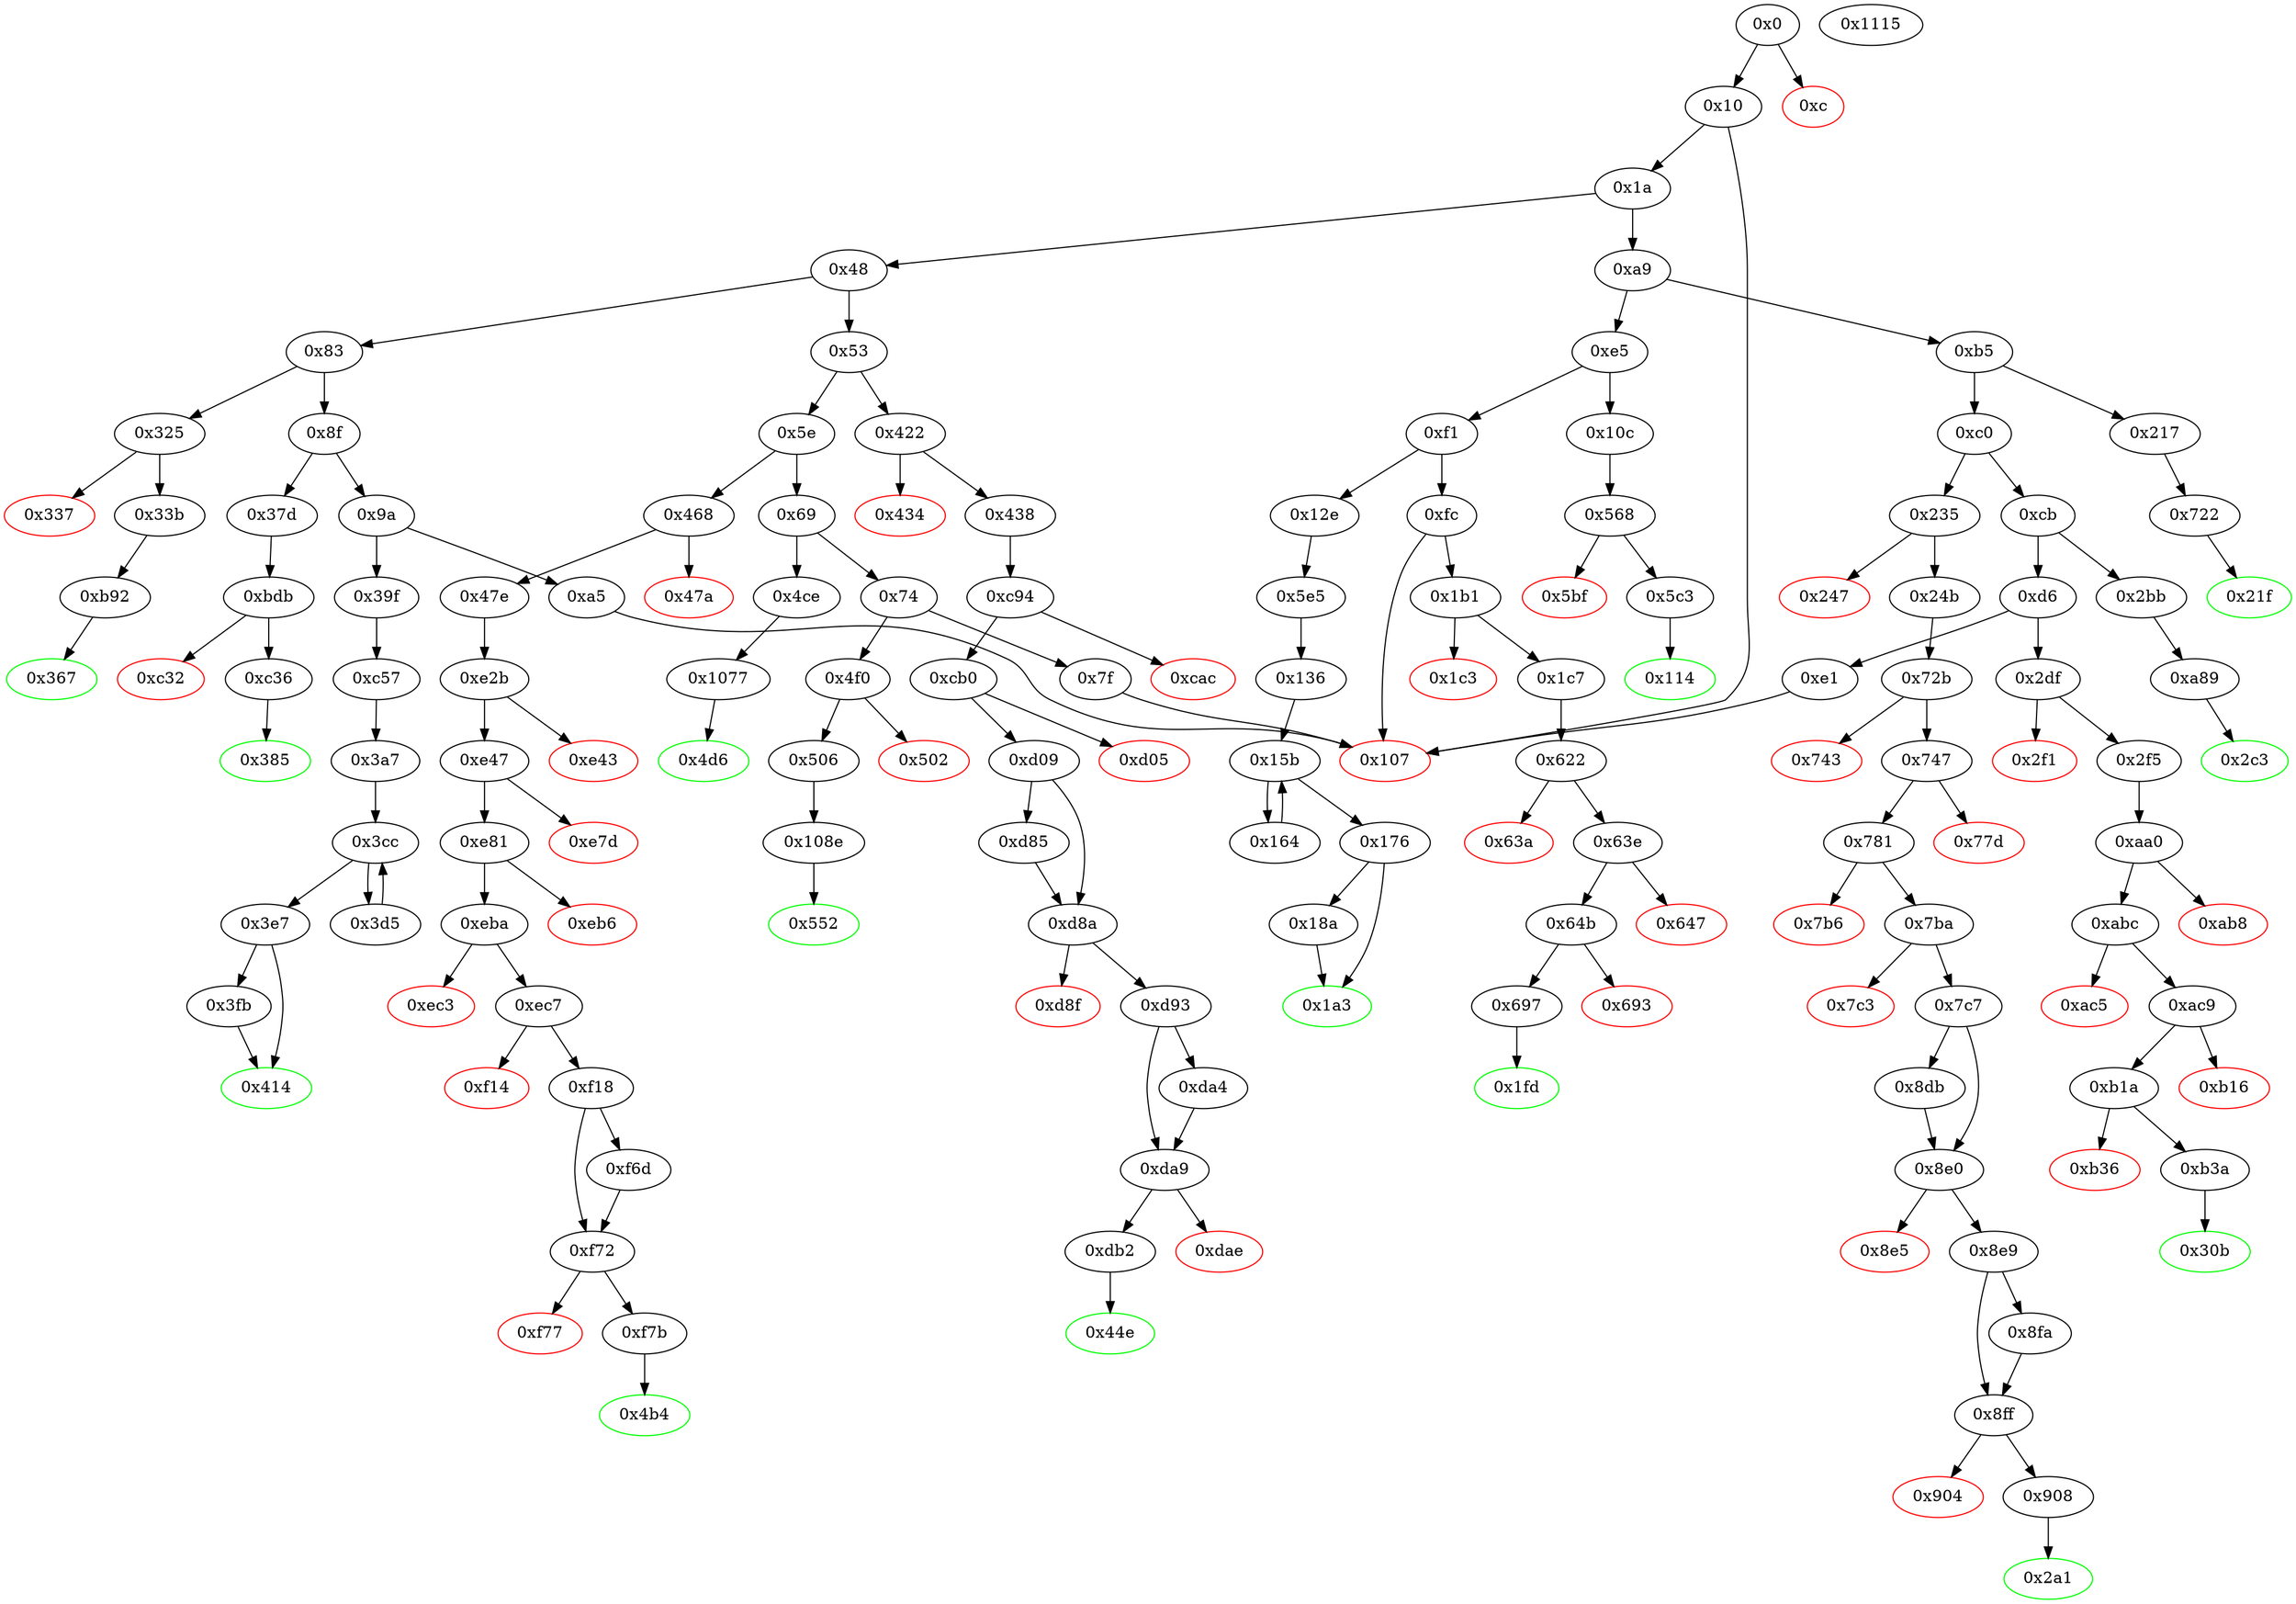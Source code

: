 strict digraph "" {
"0xb36" [color=red, fillcolor=white, id="0xb36", style=filled, tooltip="Block 0xb36\n[0xb36:0xb39]\n---\nPredecessors: [0xb1a]\nSuccessors: []\n---\n0xb36 PUSH1 0x0\n0xb38 DUP1\n0xb39 REVERT\n---\n0xb36: V733 = 0x0\n0xb39: REVERT 0x0 0x0\n---\nEntry stack: [V13, 0x30b, V222, 0x0, V720, V726, V728, V730]\nStack pops: 0\nStack additions: []\nExit stack: [V13, 0x30b, V222, 0x0, V720, V726, V728, V730]\n\nDef sites:\nV13: {0x1a.0x3c}\n0x30b: {0x2df.0x2e0}\nV222: {0x2f5.0x2fb}\n0x0: {0xaa0.0xaa1}\nV720: {0xac9.0xb0b}\nV726: {0xb1a.0xb1e}\nV728: {0xb1a.0xb25}\nV730: {0xb1a.0xb2c}\n"];
"0xeba" [fillcolor=white, id="0xeba", style=filled, tooltip="Block 0xeba\n[0xeba:0xec2]\n---\nPredecessors: [0xe81]\nSuccessors: [0xec3, 0xec7]\n---\n0xeba JUMPDEST\n0xebb PUSH1 0x0\n0xebd DUP3\n0xebe GT\n0xebf PUSH2 0xec7\n0xec2 JUMPI\n---\n0xeba: JUMPDEST \n0xebb: V922 = 0x0\n0xebe: V923 = GT V356 0x0\n0xebf: V924 = 0xec7\n0xec2: JUMPI 0xec7 V923\n---\nEntry stack: [V13, 0x4b4, V353, V356, 0x0]\nStack pops: 2\nStack additions: [S1, S0]\nExit stack: [V13, 0x4b4, V353, V356, 0x0]\n\nDef sites:\nV13: {0x1a.0x3c}\n0x4b4: {0x468.0x469}\nV353: {0x47e.0x49a}\nV356: {0x47e.0x4a4}\n0x0: {0xe2b.0xe2c}\n"];
"0xec3" [color=red, fillcolor=white, id="0xec3", style=filled, tooltip="Block 0xec3\n[0xec3:0xec6]\n---\nPredecessors: [0xeba]\nSuccessors: []\n---\n0xec3 PUSH1 0x0\n0xec5 DUP1\n0xec6 REVERT\n---\n0xec3: V925 = 0x0\n0xec6: REVERT 0x0 0x0\n---\nEntry stack: [V13, 0x4b4, V353, V356, 0x0]\nStack pops: 0\nStack additions: []\nExit stack: [V13, 0x4b4, V353, V356, 0x0]\n\nDef sites:\nV13: {0x1a.0x3c}\n0x4b4: {0x468.0x469}\nV353: {0x47e.0x49a}\nV356: {0x47e.0x4a4}\n0x0: {0xe2b.0xe2c}\n"];
"0xcb0" [fillcolor=white, id="0xcb0", style=filled, tooltip="Block 0xcb0\n[0xcb0:0xd04]\n---\nPredecessors: [0xc94]\nSuccessors: [0xd05, 0xd09]\n---\n0xcb0 JUMPDEST\n0xcb1 PUSH1 0x1\n0xcb3 DUP1\n0xcb4 SWAP1\n0xcb5 SLOAD\n0xcb6 SWAP1\n0xcb7 PUSH2 0x100\n0xcba EXP\n0xcbb SWAP1\n0xcbc DIV\n0xcbd PUSH20 0xffffffffffffffffffffffffffffffffffffffff\n0xcd2 AND\n0xcd3 PUSH20 0xffffffffffffffffffffffffffffffffffffffff\n0xce8 AND\n0xce9 CALLER\n0xcea PUSH20 0xffffffffffffffffffffffffffffffffffffffff\n0xcff AND\n0xd00 EQ\n0xd01 PUSH2 0xd09\n0xd04 JUMPI\n---\n0xcb0: JUMPDEST \n0xcb1: V815 = 0x1\n0xcb5: V816 = S[0x1]\n0xcb7: V817 = 0x100\n0xcba: V818 = EXP 0x100 0x1\n0xcbc: V819 = DIV V816 0x100\n0xcbd: V820 = 0xffffffffffffffffffffffffffffffffffffffff\n0xcd2: V821 = AND 0xffffffffffffffffffffffffffffffffffffffff V819\n0xcd3: V822 = 0xffffffffffffffffffffffffffffffffffffffff\n0xce8: V823 = AND 0xffffffffffffffffffffffffffffffffffffffff V821\n0xce9: V824 = CALLER\n0xcea: V825 = 0xffffffffffffffffffffffffffffffffffffffff\n0xcff: V826 = AND 0xffffffffffffffffffffffffffffffffffffffff V824\n0xd00: V827 = EQ V826 V823\n0xd01: V828 = 0xd09\n0xd04: JUMPI 0xd09 V827\n---\nEntry stack: [V13, 0x44e, V326, 0x0]\nStack pops: 0\nStack additions: []\nExit stack: [V13, 0x44e, V326, 0x0]\n\nDef sites:\nV13: {0x1a.0x3c}\n0x44e: {0x422.0x423}\nV326: {0x438.0x43e}\n0x0: {0xc94.0xc95}\n"];
"0xac5" [color=red, fillcolor=white, id="0xac5", style=filled, tooltip="Block 0xac5\n[0xac5:0xac8]\n---\nPredecessors: [0xabc]\nSuccessors: []\n---\n0xac5 PUSH1 0x0\n0xac7 DUP1\n0xac8 REVERT\n---\n0xac5: V705 = 0x0\n0xac8: REVERT 0x0 0x0\n---\nEntry stack: [V13, 0x30b, V222, 0x0]\nStack pops: 0\nStack additions: []\nExit stack: [V13, 0x30b, V222, 0x0]\n\nDef sites:\nV13: {0x1a.0x3c}\n0x30b: {0x2df.0x2e0}\nV222: {0x2f5.0x2fb}\n0x0: {0xaa0.0xaa1}\n"];
"0x107" [color=red, fillcolor=white, id="0x107", style=filled, tooltip="Block 0x107\n[0x107:0x10b]\n---\nPredecessors: [0x10, 0x7f, 0xa5, 0xe1, 0xfc]\nSuccessors: []\n---\n0x107 JUMPDEST\n0x108 PUSH1 0x0\n0x10a DUP1\n0x10b REVERT\n---\n0x107: JUMPDEST \n0x108: V68 = 0x0\n0x10b: REVERT 0x0 0x0\n---\nEntry stack: [V13]\nStack pops: 0\nStack additions: []\nExit stack: [V13]\n\nDef sites:\nV13: {0x1a.0x3c}\n"];
"0xcac" [color=red, fillcolor=white, id="0xcac", style=filled, tooltip="Block 0xcac\n[0xcac:0xcaf]\n---\nPredecessors: [0xc94]\nSuccessors: []\n---\n0xcac PUSH1 0x0\n0xcae DUP1\n0xcaf REVERT\n---\n0xcac: V814 = 0x0\n0xcaf: REVERT 0x0 0x0\n---\nEntry stack: [V13, 0x44e, V326, 0x0]\nStack pops: 0\nStack additions: []\nExit stack: [V13, 0x44e, V326, 0x0]\n\nDef sites:\nV13: {0x1a.0x3c}\n0x44e: {0x422.0x423}\nV326: {0x438.0x43e}\n0x0: {0xc94.0xc95}\n"];
"0x747" [fillcolor=white, id="0x747", style=filled, tooltip="Block 0x747\n[0x747:0x77c]\n---\nPredecessors: [0x72b]\nSuccessors: [0x77d, 0x781]\n---\n0x747 JUMPDEST\n0x748 PUSH1 0x0\n0x74a PUSH20 0xffffffffffffffffffffffffffffffffffffffff\n0x75f AND\n0x760 DUP4\n0x761 PUSH20 0xffffffffffffffffffffffffffffffffffffffff\n0x776 AND\n0x777 EQ\n0x778 ISZERO\n0x779 PUSH2 0x781\n0x77c JUMPI\n---\n0x747: JUMPDEST \n0x748: V526 = 0x0\n0x74a: V527 = 0xffffffffffffffffffffffffffffffffffffffff\n0x75f: V528 = AND 0xffffffffffffffffffffffffffffffffffffffff 0x0\n0x761: V529 = 0xffffffffffffffffffffffffffffffffffffffff\n0x776: V530 = AND 0xffffffffffffffffffffffffffffffffffffffff V181\n0x777: V531 = EQ V530 0x0\n0x778: V532 = ISZERO V531\n0x779: V533 = 0x781\n0x77c: JUMPI 0x781 V532\n---\nEntry stack: [V13, 0x2a1, V176, V181, V184, 0x0]\nStack pops: 3\nStack additions: [S2, S1, S0]\nExit stack: [V13, 0x2a1, V176, V181, V184, 0x0]\n\nDef sites:\nV13: {0x1a.0x3c}\n0x2a1: {0x235.0x236}\nV176: {0x24b.0x267}\nV181: {0x24b.0x287}\nV184: {0x24b.0x291}\n0x0: {0x72b.0x72c}\n"];
"0xf1" [fillcolor=white, id="0xf1", style=filled, tooltip="Block 0xf1\n[0xf1:0xfb]\n---\nPredecessors: [0xe5]\nSuccessors: [0xfc, 0x12e]\n---\n0xf1 DUP1\n0xf2 PUSH4 0x6fdde03\n0xf7 EQ\n0xf8 PUSH2 0x12e\n0xfb JUMPI\n---\n0xf2: V62 = 0x6fdde03\n0xf7: V63 = EQ 0x6fdde03 V13\n0xf8: V64 = 0x12e\n0xfb: JUMPI 0x12e V63\n---\nEntry stack: [V13]\nStack pops: 1\nStack additions: [S0]\nExit stack: [V13]\n\nDef sites:\nV13: {0x1a.0x3c}\n"];
"0x468" [fillcolor=white, id="0x468", style=filled, tooltip="Block 0x468\n[0x468:0x479]\n---\nPredecessors: [0x5e]\nSuccessors: [0x47a, 0x47e]\n---\n0x468 JUMPDEST\n0x469 PUSH2 0x4b4\n0x46c PUSH1 0x4\n0x46e DUP1\n0x46f CALLDATASIZE\n0x470 SUB\n0x471 PUSH1 0x40\n0x473 DUP2\n0x474 LT\n0x475 ISZERO\n0x476 PUSH2 0x47e\n0x479 JUMPI\n---\n0x468: JUMPDEST \n0x469: V341 = 0x4b4\n0x46c: V342 = 0x4\n0x46f: V343 = CALLDATASIZE\n0x470: V344 = SUB V343 0x4\n0x471: V345 = 0x40\n0x474: V346 = LT V344 0x40\n0x475: V347 = ISZERO V346\n0x476: V348 = 0x47e\n0x479: JUMPI 0x47e V347\n---\nEntry stack: [V13]\nStack pops: 0\nStack additions: [0x4b4, 0x4, V344]\nExit stack: [V13, 0x4b4, 0x4, V344]\n\nDef sites:\nV13: {0x1a.0x3c}\n"];
"0xd8f" [color=red, fillcolor=white, id="0xd8f", style=filled, tooltip="Block 0xd8f\n[0xd8f:0xd92]\n---\nPredecessors: [0xd8a]\nSuccessors: []\n---\n0xd8f PUSH1 0x0\n0xd91 DUP1\n0xd92 REVERT\n---\n0xd8f: V861 = 0x0\n0xd92: REVERT 0x0 0x0\n---\nEntry stack: [V13, 0x44e, V326, 0x0, V850, V852, V854]\nStack pops: 0\nStack additions: []\nExit stack: [V13, 0x44e, V326, 0x0, V850, V852, V854]\n\nDef sites:\nV13: {0x1a.0x3c}\n0x44e: {0x422.0x423}\nV326: {0x438.0x43e}\n0x0: {0xc94.0xc95}\nV850: {0xd09.0xd6c}\nV852: {0xd09.0xd72}\nV854: {0xd09.0xd79}\n"];
"0x5e" [fillcolor=white, id="0x5e", style=filled, tooltip="Block 0x5e\n[0x5e:0x68]\n---\nPredecessors: [0x53]\nSuccessors: [0x69, 0x468]\n---\n0x5e DUP1\n0x5f PUSH4 0xa9059cbb\n0x64 EQ\n0x65 PUSH2 0x468\n0x68 JUMPI\n---\n0x5f: V23 = 0xa9059cbb\n0x64: V24 = EQ 0xa9059cbb V13\n0x65: V25 = 0x468\n0x68: JUMPI 0x468 V24\n---\nEntry stack: [V13]\nStack pops: 1\nStack additions: [S0]\nExit stack: [V13]\n\nDef sites:\nV13: {0x1a.0x3c}\n"];
"0xc" [color=red, fillcolor=white, id="0xc", style=filled, tooltip="Block 0xc\n[0xc:0xf]\n---\nPredecessors: [0x0]\nSuccessors: []\n---\n0xc PUSH1 0x0\n0xe DUP1\n0xf REVERT\n---\n0xc: V5 = 0x0\n0xf: REVERT 0x0 0x0\n---\nEntry stack: [V2]\nStack pops: 0\nStack additions: []\nExit stack: [V2]\n\nDef sites:\nV2: {0x0.0x5}\n"];
"0x8db" [fillcolor=white, id="0x8db", style=filled, tooltip="Block 0x8db\n[0x8db:0x8df]\n---\nPredecessors: [0x7c7]\nSuccessors: [0x8e0]\n---\n0x8db POP\n0x8dc DUP5\n0x8dd DUP2\n0x8de LT\n0x8df ISZERO\n---\n0x8de: V605 = LT V600 V184\n0x8df: V606 = ISZERO V605\n---\nEntry stack: [V13, 0x2a1, V176, V181, V184, 0x0, V560, V574, V600, V602]\nStack pops: 6\nStack additions: [S5, S4, S3, S2, S1, V606]\nExit stack: [V13, 0x2a1, V176, V181, V184, 0x0, V560, V574, V600, V606]\n\nDef sites:\nV13: {0x1a.0x3c}\n0x2a1: {0x235.0x236}\nV176: {0x24b.0x267}\nV181: {0x24b.0x287}\nV184: {0x24b.0x291}\n0x0: {0x72b.0x72c}\nV560: {0x7c7.0x809}\nV574: {0x7c7.0x84d}\nV600: {0x7c7.0x8ce}\nV602: {0x7c7.0x8d4}\n"];
"0xc94" [fillcolor=white, id="0xc94", style=filled, tooltip="Block 0xc94\n[0xc94:0xcab]\n---\nPredecessors: [0x438]\nSuccessors: [0xcac, 0xcb0]\n---\n0xc94 JUMPDEST\n0xc95 PUSH1 0x0\n0xc97 PUSH1 0x1\n0xc99 PUSH1 0x15\n0xc9b SWAP1\n0xc9c SLOAD\n0xc9d SWAP1\n0xc9e PUSH2 0x100\n0xca1 EXP\n0xca2 SWAP1\n0xca3 DIV\n0xca4 PUSH1 0xff\n0xca6 AND\n0xca7 ISZERO\n0xca8 PUSH2 0xcb0\n0xcab JUMPI\n---\n0xc94: JUMPDEST \n0xc95: V803 = 0x0\n0xc97: V804 = 0x1\n0xc99: V805 = 0x15\n0xc9c: V806 = S[0x1]\n0xc9e: V807 = 0x100\n0xca1: V808 = EXP 0x100 0x15\n0xca3: V809 = DIV V806 0x1000000000000000000000000000000000000000000\n0xca4: V810 = 0xff\n0xca6: V811 = AND 0xff V809\n0xca7: V812 = ISZERO V811\n0xca8: V813 = 0xcb0\n0xcab: JUMPI 0xcb0 V812\n---\nEntry stack: [V13, 0x44e, V326]\nStack pops: 0\nStack additions: [0x0]\nExit stack: [V13, 0x44e, V326, 0x0]\n\nDef sites:\nV13: {0x1a.0x3c}\n0x44e: {0x422.0x423}\nV326: {0x438.0x43e}\n"];
"0xd05" [color=red, fillcolor=white, id="0xd05", style=filled, tooltip="Block 0xd05\n[0xd05:0xd08]\n---\nPredecessors: [0xcb0]\nSuccessors: []\n---\n0xd05 PUSH1 0x0\n0xd07 DUP1\n0xd08 REVERT\n---\n0xd05: V829 = 0x0\n0xd08: REVERT 0x0 0x0\n---\nEntry stack: [V13, 0x44e, V326, 0x0]\nStack pops: 0\nStack additions: []\nExit stack: [V13, 0x44e, V326, 0x0]\n\nDef sites:\nV13: {0x1a.0x3c}\n0x44e: {0x422.0x423}\nV326: {0x438.0x43e}\n0x0: {0xc94.0xc95}\n"];
"0xf72" [fillcolor=white, id="0xf72", style=filled, tooltip="Block 0xf72\n[0xf72:0xf76]\n---\nPredecessors: [0xf18, 0xf6d]\nSuccessors: [0xf77, 0xf7b]\n---\n0xf72 JUMPDEST\n0xf73 PUSH2 0xf7b\n0xf76 JUMPI\n---\n0xf72: JUMPDEST \n0xf73: V966 = 0xf7b\n0xf76: JUMPI 0xf7b S0\n---\nEntry stack: [V13, 0x4b4, V353, V356, 0x0, V940, V958, V960, S0]\nStack pops: 1\nStack additions: []\nExit stack: [V13, 0x4b4, V353, V356, 0x0, V940, V958, V960]\n\nDef sites:\nV13: {0x1a.0x3c}\n0x4b4: {0x468.0x469}\nV353: {0x47e.0x49a}\nV356: {0x47e.0x4a4}\n0x0: {0xe2b.0xe2c}\nV940: {0xec7.0xf09}\nV958: {0xf18.0xf5a}\nV960: {0xf18.0xf61}\nS0: {0xf18.0xf66, 0xf6d.0xf71}\n"];
"0xd09" [fillcolor=white, id="0xd09", style=filled, tooltip="Block 0xd09\n[0xd09:0xd84]\n---\nPredecessors: [0xcb0]\nSuccessors: [0xd85, 0xd8a]\n---\n0xd09 JUMPDEST\n0xd0a PUSH1 0x0\n0xd0c PUSH1 0x2\n0xd0e PUSH1 0x0\n0xd10 PUSH1 0x1\n0xd12 DUP1\n0xd13 SWAP1\n0xd14 SLOAD\n0xd15 SWAP1\n0xd16 PUSH2 0x100\n0xd19 EXP\n0xd1a SWAP1\n0xd1b DIV\n0xd1c PUSH20 0xffffffffffffffffffffffffffffffffffffffff\n0xd31 AND\n0xd32 PUSH20 0xffffffffffffffffffffffffffffffffffffffff\n0xd47 AND\n0xd48 PUSH20 0xffffffffffffffffffffffffffffffffffffffff\n0xd5d AND\n0xd5e DUP2\n0xd5f MSTORE\n0xd60 PUSH1 0x20\n0xd62 ADD\n0xd63 SWAP1\n0xd64 DUP2\n0xd65 MSTORE\n0xd66 PUSH1 0x20\n0xd68 ADD\n0xd69 PUSH1 0x0\n0xd6b SHA3\n0xd6c SLOAD\n0xd6d SWAP1\n0xd6e POP\n0xd6f PUSH1 0x0\n0xd71 DUP1\n0xd72 SLOAD\n0xd73 SWAP1\n0xd74 POP\n0xd75 PUSH1 0x0\n0xd77 DUP5\n0xd78 DUP4\n0xd79 ADD\n0xd7a SWAP1\n0xd7b POP\n0xd7c DUP3\n0xd7d DUP2\n0xd7e GT\n0xd7f DUP1\n0xd80 ISZERO\n0xd81 PUSH2 0xd8a\n0xd84 JUMPI\n---\n0xd09: JUMPDEST \n0xd0a: V830 = 0x0\n0xd0c: V831 = 0x2\n0xd0e: V832 = 0x0\n0xd10: V833 = 0x1\n0xd14: V834 = S[0x1]\n0xd16: V835 = 0x100\n0xd19: V836 = EXP 0x100 0x1\n0xd1b: V837 = DIV V834 0x100\n0xd1c: V838 = 0xffffffffffffffffffffffffffffffffffffffff\n0xd31: V839 = AND 0xffffffffffffffffffffffffffffffffffffffff V837\n0xd32: V840 = 0xffffffffffffffffffffffffffffffffffffffff\n0xd47: V841 = AND 0xffffffffffffffffffffffffffffffffffffffff V839\n0xd48: V842 = 0xffffffffffffffffffffffffffffffffffffffff\n0xd5d: V843 = AND 0xffffffffffffffffffffffffffffffffffffffff V841\n0xd5f: M[0x0] = V843\n0xd60: V844 = 0x20\n0xd62: V845 = ADD 0x20 0x0\n0xd65: M[0x20] = 0x2\n0xd66: V846 = 0x20\n0xd68: V847 = ADD 0x20 0x20\n0xd69: V848 = 0x0\n0xd6b: V849 = SHA3 0x0 0x40\n0xd6c: V850 = S[V849]\n0xd6f: V851 = 0x0\n0xd72: V852 = S[0x0]\n0xd75: V853 = 0x0\n0xd79: V854 = ADD V850 V326\n0xd7e: V855 = GT V854 V850\n0xd80: V856 = ISZERO V855\n0xd81: V857 = 0xd8a\n0xd84: JUMPI 0xd8a V856\n---\nEntry stack: [V13, 0x44e, V326, 0x0]\nStack pops: 2\nStack additions: [S1, S0, V850, V852, V854, V855]\nExit stack: [V13, 0x44e, V326, 0x0, V850, V852, V854, V855]\n\nDef sites:\nV13: {0x1a.0x3c}\n0x44e: {0x422.0x423}\nV326: {0x438.0x43e}\n0x0: {0xc94.0xc95}\n"];
"0xdae" [color=red, fillcolor=white, id="0xdae", style=filled, tooltip="Block 0xdae\n[0xdae:0xdb1]\n---\nPredecessors: [0xda9]\nSuccessors: []\n---\n0xdae PUSH1 0x0\n0xdb0 DUP1\n0xdb1 REVERT\n---\n0xdae: V870 = 0x0\n0xdb1: REVERT 0x0 0x0\n---\nEntry stack: [V13, 0x44e, V326, 0x0, V850, V852, V854, V863]\nStack pops: 0\nStack additions: []\nExit stack: [V13, 0x44e, V326, 0x0, V850, V852, V854, V863]\n\nDef sites:\nV13: {0x1a.0x3c}\n0x44e: {0x422.0x423}\nV326: {0x438.0x43e}\n0x0: {0xc94.0xc95}\nV850: {0xd09.0xd6c}\nV852: {0xd09.0xd72}\nV854: {0xd09.0xd79}\nV863: {0xd93.0xd98}\n"];
"0x1b1" [fillcolor=white, id="0x1b1", style=filled, tooltip="Block 0x1b1\n[0x1b1:0x1c2]\n---\nPredecessors: [0xfc]\nSuccessors: [0x1c3, 0x1c7]\n---\n0x1b1 JUMPDEST\n0x1b2 PUSH2 0x1fd\n0x1b5 PUSH1 0x4\n0x1b7 DUP1\n0x1b8 CALLDATASIZE\n0x1b9 SUB\n0x1ba PUSH1 0x40\n0x1bc DUP2\n0x1bd LT\n0x1be ISZERO\n0x1bf PUSH2 0x1c7\n0x1c2 JUMPI\n---\n0x1b1: JUMPDEST \n0x1b2: V125 = 0x1fd\n0x1b5: V126 = 0x4\n0x1b8: V127 = CALLDATASIZE\n0x1b9: V128 = SUB V127 0x4\n0x1ba: V129 = 0x40\n0x1bd: V130 = LT V128 0x40\n0x1be: V131 = ISZERO V130\n0x1bf: V132 = 0x1c7\n0x1c2: JUMPI 0x1c7 V131\n---\nEntry stack: [V13]\nStack pops: 0\nStack additions: [0x1fd, 0x4, V128]\nExit stack: [V13, 0x1fd, 0x4, V128]\n\nDef sites:\nV13: {0x1a.0x3c}\n"];
"0x1077" [fillcolor=white, id="0x1077", style=filled, tooltip="Block 0x1077\n[0x1077:0x108d]\n---\nPredecessors: [0x4ce]\nSuccessors: [0x4d6]\n---\n0x1077 JUMPDEST\n0x1078 PUSH1 0x0\n0x107a PUSH1 0x1\n0x107c PUSH1 0x15\n0x107e SWAP1\n0x107f SLOAD\n0x1080 SWAP1\n0x1081 PUSH2 0x100\n0x1084 EXP\n0x1085 SWAP1\n0x1086 DIV\n0x1087 PUSH1 0xff\n0x1089 AND\n0x108a SWAP1\n0x108b POP\n0x108c SWAP1\n0x108d JUMP\n---\n0x1077: JUMPDEST \n0x1078: V1008 = 0x0\n0x107a: V1009 = 0x1\n0x107c: V1010 = 0x15\n0x107f: V1011 = S[0x1]\n0x1081: V1012 = 0x100\n0x1084: V1013 = EXP 0x100 0x15\n0x1086: V1014 = DIV V1011 0x1000000000000000000000000000000000000000000\n0x1087: V1015 = 0xff\n0x1089: V1016 = AND 0xff V1014\n0x108d: JUMP 0x4d6\n---\nEntry stack: [V13, 0x4d6]\nStack pops: 1\nStack additions: [V1016]\nExit stack: [V13, V1016]\n\nDef sites:\nV13: {0x1a.0x3c}\n0x4d6: {0x4ce.0x4cf}\n"];
"0xf7b" [fillcolor=white, id="0xf7b", style=filled, tooltip="Block 0xf7b\n[0xf7b:0x1076]\n---\nPredecessors: [0xf72]\nSuccessors: [0x4b4]\n---\n0xf7b JUMPDEST\n0xf7c DUP5\n0xf7d DUP4\n0xf7e SUB\n0xf7f PUSH1 0x2\n0xf81 PUSH1 0x0\n0xf83 CALLER\n0xf84 PUSH20 0xffffffffffffffffffffffffffffffffffffffff\n0xf99 AND\n0xf9a PUSH20 0xffffffffffffffffffffffffffffffffffffffff\n0xfaf AND\n0xfb0 DUP2\n0xfb1 MSTORE\n0xfb2 PUSH1 0x20\n0xfb4 ADD\n0xfb5 SWAP1\n0xfb6 DUP2\n0xfb7 MSTORE\n0xfb8 PUSH1 0x20\n0xfba ADD\n0xfbb PUSH1 0x0\n0xfbd SHA3\n0xfbe DUP2\n0xfbf SWAP1\n0xfc0 SSTORE\n0xfc1 POP\n0xfc2 DUP1\n0xfc3 PUSH1 0x2\n0xfc5 PUSH1 0x0\n0xfc7 DUP9\n0xfc8 PUSH20 0xffffffffffffffffffffffffffffffffffffffff\n0xfdd AND\n0xfde PUSH20 0xffffffffffffffffffffffffffffffffffffffff\n0xff3 AND\n0xff4 DUP2\n0xff5 MSTORE\n0xff6 PUSH1 0x20\n0xff8 ADD\n0xff9 SWAP1\n0xffa DUP2\n0xffb MSTORE\n0xffc PUSH1 0x20\n0xffe ADD\n0xfff PUSH1 0x0\n0x1001 SHA3\n0x1002 DUP2\n0x1003 SWAP1\n0x1004 SSTORE\n0x1005 POP\n0x1006 DUP6\n0x1007 PUSH20 0xffffffffffffffffffffffffffffffffffffffff\n0x101c AND\n0x101d CALLER\n0x101e PUSH20 0xffffffffffffffffffffffffffffffffffffffff\n0x1033 AND\n0x1034 PUSH32 0xddf252ad1be2c89b69c2b068fc378daa952ba7f163c4a11628f55a4df523b3ef\n0x1055 DUP8\n0x1056 PUSH1 0x40\n0x1058 MLOAD\n0x1059 DUP1\n0x105a DUP3\n0x105b DUP2\n0x105c MSTORE\n0x105d PUSH1 0x20\n0x105f ADD\n0x1060 SWAP2\n0x1061 POP\n0x1062 POP\n0x1063 PUSH1 0x40\n0x1065 MLOAD\n0x1066 DUP1\n0x1067 SWAP2\n0x1068 SUB\n0x1069 SWAP1\n0x106a LOG3\n0x106b PUSH1 0x1\n0x106d SWAP4\n0x106e POP\n0x106f POP\n0x1070 POP\n0x1071 POP\n0x1072 SWAP3\n0x1073 SWAP2\n0x1074 POP\n0x1075 POP\n0x1076 JUMP\n---\n0xf7b: JUMPDEST \n0xf7e: V968 = SUB V940 V356\n0xf7f: V969 = 0x2\n0xf81: V970 = 0x0\n0xf83: V971 = CALLER\n0xf84: V972 = 0xffffffffffffffffffffffffffffffffffffffff\n0xf99: V973 = AND 0xffffffffffffffffffffffffffffffffffffffff V971\n0xf9a: V974 = 0xffffffffffffffffffffffffffffffffffffffff\n0xfaf: V975 = AND 0xffffffffffffffffffffffffffffffffffffffff V973\n0xfb1: M[0x0] = V975\n0xfb2: V976 = 0x20\n0xfb4: V977 = ADD 0x20 0x0\n0xfb7: M[0x20] = 0x2\n0xfb8: V978 = 0x20\n0xfba: V979 = ADD 0x20 0x20\n0xfbb: V980 = 0x0\n0xfbd: V981 = SHA3 0x0 0x40\n0xfc0: S[V981] = V968\n0xfc3: V982 = 0x2\n0xfc5: V983 = 0x0\n0xfc8: V984 = 0xffffffffffffffffffffffffffffffffffffffff\n0xfdd: V985 = AND 0xffffffffffffffffffffffffffffffffffffffff V353\n0xfde: V986 = 0xffffffffffffffffffffffffffffffffffffffff\n0xff3: V987 = AND 0xffffffffffffffffffffffffffffffffffffffff V985\n0xff5: M[0x0] = V987\n0xff6: V988 = 0x20\n0xff8: V989 = ADD 0x20 0x0\n0xffb: M[0x20] = 0x2\n0xffc: V990 = 0x20\n0xffe: V991 = ADD 0x20 0x20\n0xfff: V992 = 0x0\n0x1001: V993 = SHA3 0x0 0x40\n0x1004: S[V993] = V960\n0x1007: V994 = 0xffffffffffffffffffffffffffffffffffffffff\n0x101c: V995 = AND 0xffffffffffffffffffffffffffffffffffffffff V353\n0x101d: V996 = CALLER\n0x101e: V997 = 0xffffffffffffffffffffffffffffffffffffffff\n0x1033: V998 = AND 0xffffffffffffffffffffffffffffffffffffffff V996\n0x1034: V999 = 0xddf252ad1be2c89b69c2b068fc378daa952ba7f163c4a11628f55a4df523b3ef\n0x1056: V1000 = 0x40\n0x1058: V1001 = M[0x40]\n0x105c: M[V1001] = V356\n0x105d: V1002 = 0x20\n0x105f: V1003 = ADD 0x20 V1001\n0x1063: V1004 = 0x40\n0x1065: V1005 = M[0x40]\n0x1068: V1006 = SUB V1003 V1005\n0x106a: LOG V1005 V1006 0xddf252ad1be2c89b69c2b068fc378daa952ba7f163c4a11628f55a4df523b3ef V998 V995\n0x106b: V1007 = 0x1\n0x1076: JUMP 0x4b4\n---\nEntry stack: [V13, 0x4b4, V353, V356, 0x0, V940, V958, V960]\nStack pops: 7\nStack additions: [0x1]\nExit stack: [V13, 0x1]\n\nDef sites:\nV13: {0x1a.0x3c}\n0x4b4: {0x468.0x469}\nV353: {0x47e.0x49a}\nV356: {0x47e.0x4a4}\n0x0: {0xe2b.0xe2c}\nV940: {0xec7.0xf09}\nV958: {0xf18.0xf5a}\nV960: {0xf18.0xf61}\n"];
"0xd6" [fillcolor=white, id="0xd6", style=filled, tooltip="Block 0xd6\n[0xd6:0xe0]\n---\nPredecessors: [0xcb]\nSuccessors: [0xe1, 0x2df]\n---\n0xd6 DUP1\n0xd7 PUSH4 0x42966c68\n0xdc EQ\n0xdd PUSH2 0x2df\n0xe0 JUMPI\n---\n0xd7: V55 = 0x42966c68\n0xdc: V56 = EQ 0x42966c68 V13\n0xdd: V57 = 0x2df\n0xe0: JUMPI 0x2df V56\n---\nEntry stack: [V13]\nStack pops: 1\nStack additions: [S0]\nExit stack: [V13]\n\nDef sites:\nV13: {0x1a.0x3c}\n"];
"0x3e7" [fillcolor=white, id="0x3e7", style=filled, tooltip="Block 0x3e7\n[0x3e7:0x3fa]\n---\nPredecessors: [0x3cc]\nSuccessors: [0x3fb, 0x414]\n---\n0x3e7 JUMPDEST\n0x3e8 POP\n0x3e9 POP\n0x3ea POP\n0x3eb POP\n0x3ec SWAP1\n0x3ed POP\n0x3ee SWAP1\n0x3ef DUP2\n0x3f0 ADD\n0x3f1 SWAP1\n0x3f2 PUSH1 0x1f\n0x3f4 AND\n0x3f5 DUP1\n0x3f6 ISZERO\n0x3f7 PUSH2 0x414\n0x3fa JUMPI\n---\n0x3e7: JUMPDEST \n0x3f0: V296 = ADD V283 V282\n0x3f2: V297 = 0x1f\n0x3f4: V298 = AND 0x1f V283\n0x3f6: V299 = ISZERO V298\n0x3f7: V300 = 0x414\n0x3fa: JUMPI 0x414 V299\n---\nEntry stack: [V13, V795, V276, V276, V282, V285, V283, V283, V282, V285, S0]\nStack pops: 7\nStack additions: [V296, V298]\nExit stack: [V13, V795, V276, V276, V296, V298]\n\nDef sites:\nV13: {0x1a.0x3c}\nV795: {0xc57.0xc5c}\nV276: {0x3a7.0x3aa}\nV276: {0x3a7.0x3aa}\nV282: {0x3a7.0x3bd}\nV285: {0x3a7.0x3c5}\nV283: {0x3a7.0x3c1}\nV283: {0x3a7.0x3c1}\nV282: {0x3a7.0x3bd}\nV285: {0x3a7.0x3c5}\nS0: {0x3d5.0x3e0, 0x3a7.0x3ca}\n"];
"0x4f0" [fillcolor=white, id="0x4f0", style=filled, tooltip="Block 0x4f0\n[0x4f0:0x501]\n---\nPredecessors: [0x74]\nSuccessors: [0x502, 0x506]\n---\n0x4f0 JUMPDEST\n0x4f1 PUSH2 0x552\n0x4f4 PUSH1 0x4\n0x4f6 DUP1\n0x4f7 CALLDATASIZE\n0x4f8 SUB\n0x4f9 PUSH1 0x40\n0x4fb DUP2\n0x4fc LT\n0x4fd ISZERO\n0x4fe PUSH2 0x506\n0x501 JUMPI\n---\n0x4f0: JUMPDEST \n0x4f1: V384 = 0x552\n0x4f4: V385 = 0x4\n0x4f7: V386 = CALLDATASIZE\n0x4f8: V387 = SUB V386 0x4\n0x4f9: V388 = 0x40\n0x4fc: V389 = LT V387 0x40\n0x4fd: V390 = ISZERO V389\n0x4fe: V391 = 0x506\n0x501: JUMPI 0x506 V390\n---\nEntry stack: [V13]\nStack pops: 0\nStack additions: [0x552, 0x4, V387]\nExit stack: [V13, 0x552, 0x4, V387]\n\nDef sites:\nV13: {0x1a.0x3c}\n"];
"0x2bb" [fillcolor=white, id="0x2bb", style=filled, tooltip="Block 0x2bb\n[0x2bb:0x2c2]\n---\nPredecessors: [0xcb]\nSuccessors: [0xa89]\n---\n0x2bb JUMPDEST\n0x2bc PUSH2 0x2c3\n0x2bf PUSH2 0xa89\n0x2c2 JUMP\n---\n0x2bb: JUMPDEST \n0x2bc: V199 = 0x2c3\n0x2bf: V200 = 0xa89\n0x2c2: JUMP 0xa89\n---\nEntry stack: [V13]\nStack pops: 0\nStack additions: [0x2c3]\nExit stack: [V13, 0x2c3]\n\nDef sites:\nV13: {0x1a.0x3c}\n"];
"0xb3a" [fillcolor=white, id="0xb3a", style=filled, tooltip="Block 0xb3a\n[0xb3a:0xb91]\n---\nPredecessors: [0xb1a]\nSuccessors: [0x30b]\n---\n0xb3a JUMPDEST\n0xb3b DUP2\n0xb3c PUSH1 0x2\n0xb3e PUSH1 0x0\n0xb40 CALLER\n0xb41 PUSH20 0xffffffffffffffffffffffffffffffffffffffff\n0xb56 AND\n0xb57 PUSH20 0xffffffffffffffffffffffffffffffffffffffff\n0xb6c AND\n0xb6d DUP2\n0xb6e MSTORE\n0xb6f PUSH1 0x20\n0xb71 ADD\n0xb72 SWAP1\n0xb73 DUP2\n0xb74 MSTORE\n0xb75 PUSH1 0x20\n0xb77 ADD\n0xb78 PUSH1 0x0\n0xb7a SHA3\n0xb7b DUP2\n0xb7c SWAP1\n0xb7d SSTORE\n0xb7e POP\n0xb7f DUP1\n0xb80 PUSH1 0x0\n0xb82 DUP2\n0xb83 SWAP1\n0xb84 SSTORE\n0xb85 POP\n0xb86 PUSH1 0x1\n0xb88 SWAP5\n0xb89 POP\n0xb8a POP\n0xb8b POP\n0xb8c POP\n0xb8d POP\n0xb8e SWAP2\n0xb8f SWAP1\n0xb90 POP\n0xb91 JUMP\n---\n0xb3a: JUMPDEST \n0xb3c: V734 = 0x2\n0xb3e: V735 = 0x0\n0xb40: V736 = CALLER\n0xb41: V737 = 0xffffffffffffffffffffffffffffffffffffffff\n0xb56: V738 = AND 0xffffffffffffffffffffffffffffffffffffffff V736\n0xb57: V739 = 0xffffffffffffffffffffffffffffffffffffffff\n0xb6c: V740 = AND 0xffffffffffffffffffffffffffffffffffffffff V738\n0xb6e: M[0x0] = V740\n0xb6f: V741 = 0x20\n0xb71: V742 = ADD 0x20 0x0\n0xb74: M[0x20] = 0x2\n0xb75: V743 = 0x20\n0xb77: V744 = ADD 0x20 0x20\n0xb78: V745 = 0x0\n0xb7a: V746 = SHA3 0x0 0x40\n0xb7d: S[V746] = V728\n0xb80: V747 = 0x0\n0xb84: S[0x0] = V730\n0xb86: V748 = 0x1\n0xb91: JUMP 0x30b\n---\nEntry stack: [V13, 0x30b, V222, 0x0, V720, V726, V728, V730]\nStack pops: 7\nStack additions: [0x1]\nExit stack: [V13, 0x1]\n\nDef sites:\nV13: {0x1a.0x3c}\n0x30b: {0x2df.0x2e0}\nV222: {0x2f5.0x2fb}\n0x0: {0xaa0.0xaa1}\nV720: {0xac9.0xb0b}\nV726: {0xb1a.0xb1e}\nV728: {0xb1a.0xb25}\nV730: {0xb1a.0xb2c}\n"];
"0x72b" [fillcolor=white, id="0x72b", style=filled, tooltip="Block 0x72b\n[0x72b:0x742]\n---\nPredecessors: [0x24b]\nSuccessors: [0x743, 0x747]\n---\n0x72b JUMPDEST\n0x72c PUSH1 0x0\n0x72e PUSH1 0x1\n0x730 PUSH1 0x15\n0x732 SWAP1\n0x733 SLOAD\n0x734 SWAP1\n0x735 PUSH2 0x100\n0x738 EXP\n0x739 SWAP1\n0x73a DIV\n0x73b PUSH1 0xff\n0x73d AND\n0x73e ISZERO\n0x73f PUSH2 0x747\n0x742 JUMPI\n---\n0x72b: JUMPDEST \n0x72c: V514 = 0x0\n0x72e: V515 = 0x1\n0x730: V516 = 0x15\n0x733: V517 = S[0x1]\n0x735: V518 = 0x100\n0x738: V519 = EXP 0x100 0x15\n0x73a: V520 = DIV V517 0x1000000000000000000000000000000000000000000\n0x73b: V521 = 0xff\n0x73d: V522 = AND 0xff V520\n0x73e: V523 = ISZERO V522\n0x73f: V524 = 0x747\n0x742: JUMPI 0x747 V523\n---\nEntry stack: [V13, 0x2a1, V176, V181, V184]\nStack pops: 0\nStack additions: [0x0]\nExit stack: [V13, 0x2a1, V176, V181, V184, 0x0]\n\nDef sites:\nV13: {0x1a.0x3c}\n0x2a1: {0x235.0x236}\nV176: {0x24b.0x267}\nV181: {0x24b.0x287}\nV184: {0x24b.0x291}\n"];
"0x552" [color=green, fillcolor=white, id="0x552", style=filled, tooltip="Block 0x552\n[0x552:0x567]\n---\nPredecessors: [0x108e]\nSuccessors: []\n---\n0x552 JUMPDEST\n0x553 PUSH1 0x40\n0x555 MLOAD\n0x556 DUP1\n0x557 DUP3\n0x558 DUP2\n0x559 MSTORE\n0x55a PUSH1 0x20\n0x55c ADD\n0x55d SWAP2\n0x55e POP\n0x55f POP\n0x560 PUSH1 0x40\n0x562 MLOAD\n0x563 DUP1\n0x564 SWAP2\n0x565 SUB\n0x566 SWAP1\n0x567 RETURN\n---\n0x552: JUMPDEST \n0x553: V405 = 0x40\n0x555: V406 = M[0x40]\n0x559: M[V406] = V1041\n0x55a: V407 = 0x20\n0x55c: V408 = ADD 0x20 V406\n0x560: V409 = 0x40\n0x562: V410 = M[0x40]\n0x565: V411 = SUB V408 V410\n0x567: RETURN V410 V411\n---\nEntry stack: [V13, V1041]\nStack pops: 1\nStack additions: []\nExit stack: [V13]\n\nDef sites:\nV13: {0x1a.0x3c}\nV1041: {0x108e.0x110d}\n"];
"0xaa0" [fillcolor=white, id="0xaa0", style=filled, tooltip="Block 0xaa0\n[0xaa0:0xab7]\n---\nPredecessors: [0x2f5]\nSuccessors: [0xab8, 0xabc]\n---\n0xaa0 JUMPDEST\n0xaa1 PUSH1 0x0\n0xaa3 PUSH1 0x1\n0xaa5 PUSH1 0x15\n0xaa7 SWAP1\n0xaa8 SLOAD\n0xaa9 SWAP1\n0xaaa PUSH2 0x100\n0xaad EXP\n0xaae SWAP1\n0xaaf DIV\n0xab0 PUSH1 0xff\n0xab2 AND\n0xab3 ISZERO\n0xab4 PUSH2 0xabc\n0xab7 JUMPI\n---\n0xaa0: JUMPDEST \n0xaa1: V690 = 0x0\n0xaa3: V691 = 0x1\n0xaa5: V692 = 0x15\n0xaa8: V693 = S[0x1]\n0xaaa: V694 = 0x100\n0xaad: V695 = EXP 0x100 0x15\n0xaaf: V696 = DIV V693 0x1000000000000000000000000000000000000000000\n0xab0: V697 = 0xff\n0xab2: V698 = AND 0xff V696\n0xab3: V699 = ISZERO V698\n0xab4: V700 = 0xabc\n0xab7: JUMPI 0xabc V699\n---\nEntry stack: [V13, 0x30b, V222]\nStack pops: 0\nStack additions: [0x0]\nExit stack: [V13, 0x30b, V222, 0x0]\n\nDef sites:\nV13: {0x1a.0x3c}\n0x30b: {0x2df.0x2e0}\nV222: {0x2f5.0x2fb}\n"];
"0xc32" [color=red, fillcolor=white, id="0xc32", style=filled, tooltip="Block 0xc32\n[0xc32:0xc35]\n---\nPredecessors: [0xbdb]\nSuccessors: []\n---\n0xc32 PUSH1 0x0\n0xc34 DUP1\n0xc35 REVERT\n---\n0xc32: V778 = 0x0\n0xc35: REVERT 0x0 0x0\n---\nEntry stack: [V13, 0x385, 0x0]\nStack pops: 0\nStack additions: []\nExit stack: [V13, 0x385, 0x0]\n\nDef sites:\nV13: {0x1a.0x3c}\n0x385: {0x37d.0x37e}\n0x0: {0xbdb.0xbdc}\n"];
"0x217" [fillcolor=white, id="0x217", style=filled, tooltip="Block 0x217\n[0x217:0x21e]\n---\nPredecessors: [0xb5]\nSuccessors: [0x722]\n---\n0x217 JUMPDEST\n0x218 PUSH2 0x21f\n0x21b PUSH2 0x722\n0x21e JUMP\n---\n0x217: JUMPDEST \n0x218: V155 = 0x21f\n0x21b: V156 = 0x722\n0x21e: JUMP 0x722\n---\nEntry stack: [V13]\nStack pops: 0\nStack additions: [0x21f]\nExit stack: [V13, 0x21f]\n\nDef sites:\nV13: {0x1a.0x3c}\n"];
"0x21f" [color=green, fillcolor=white, id="0x21f", style=filled, tooltip="Block 0x21f\n[0x21f:0x234]\n---\nPredecessors: [0x722]\nSuccessors: []\n---\n0x21f JUMPDEST\n0x220 PUSH1 0x40\n0x222 MLOAD\n0x223 DUP1\n0x224 DUP3\n0x225 DUP2\n0x226 MSTORE\n0x227 PUSH1 0x20\n0x229 ADD\n0x22a SWAP2\n0x22b POP\n0x22c POP\n0x22d PUSH1 0x40\n0x22f MLOAD\n0x230 DUP1\n0x231 SWAP2\n0x232 SUB\n0x233 SWAP1\n0x234 RETURN\n---\n0x21f: JUMPDEST \n0x220: V157 = 0x40\n0x222: V158 = M[0x40]\n0x226: M[V158] = V513\n0x227: V159 = 0x20\n0x229: V160 = ADD 0x20 V158\n0x22d: V161 = 0x40\n0x22f: V162 = M[0x40]\n0x232: V163 = SUB V160 V162\n0x234: RETURN V162 V163\n---\nEntry stack: [V13, V513]\nStack pops: 1\nStack additions: []\nExit stack: [V13]\n\nDef sites:\nV13: {0x1a.0x3c}\nV513: {0x722.0x726}\n"];
"0xe2b" [fillcolor=white, id="0xe2b", style=filled, tooltip="Block 0xe2b\n[0xe2b:0xe42]\n---\nPredecessors: [0x47e]\nSuccessors: [0xe43, 0xe47]\n---\n0xe2b JUMPDEST\n0xe2c PUSH1 0x0\n0xe2e PUSH1 0x1\n0xe30 PUSH1 0x15\n0xe32 SWAP1\n0xe33 SLOAD\n0xe34 SWAP1\n0xe35 PUSH2 0x100\n0xe38 EXP\n0xe39 SWAP1\n0xe3a DIV\n0xe3b PUSH1 0xff\n0xe3d AND\n0xe3e ISZERO\n0xe3f PUSH2 0xe47\n0xe42 JUMPI\n---\n0xe2b: JUMPDEST \n0xe2c: V892 = 0x0\n0xe2e: V893 = 0x1\n0xe30: V894 = 0x15\n0xe33: V895 = S[0x1]\n0xe35: V896 = 0x100\n0xe38: V897 = EXP 0x100 0x15\n0xe3a: V898 = DIV V895 0x1000000000000000000000000000000000000000000\n0xe3b: V899 = 0xff\n0xe3d: V900 = AND 0xff V898\n0xe3e: V901 = ISZERO V900\n0xe3f: V902 = 0xe47\n0xe42: JUMPI 0xe47 V901\n---\nEntry stack: [V13, 0x4b4, V353, V356]\nStack pops: 0\nStack additions: [0x0]\nExit stack: [V13, 0x4b4, V353, V356, 0x0]\n\nDef sites:\nV13: {0x1a.0x3c}\n0x4b4: {0x468.0x469}\nV353: {0x47e.0x49a}\nV356: {0x47e.0x4a4}\n"];
"0xe81" [fillcolor=white, id="0xe81", style=filled, tooltip="Block 0xe81\n[0xe81:0xeb5]\n---\nPredecessors: [0xe47]\nSuccessors: [0xeb6, 0xeba]\n---\n0xe81 JUMPDEST\n0xe82 CALLER\n0xe83 PUSH20 0xffffffffffffffffffffffffffffffffffffffff\n0xe98 AND\n0xe99 DUP4\n0xe9a PUSH20 0xffffffffffffffffffffffffffffffffffffffff\n0xeaf AND\n0xeb0 EQ\n0xeb1 ISZERO\n0xeb2 PUSH2 0xeba\n0xeb5 JUMPI\n---\n0xe81: JUMPDEST \n0xe82: V913 = CALLER\n0xe83: V914 = 0xffffffffffffffffffffffffffffffffffffffff\n0xe98: V915 = AND 0xffffffffffffffffffffffffffffffffffffffff V913\n0xe9a: V916 = 0xffffffffffffffffffffffffffffffffffffffff\n0xeaf: V917 = AND 0xffffffffffffffffffffffffffffffffffffffff V353\n0xeb0: V918 = EQ V917 V915\n0xeb1: V919 = ISZERO V918\n0xeb2: V920 = 0xeba\n0xeb5: JUMPI 0xeba V919\n---\nEntry stack: [V13, 0x4b4, V353, V356, 0x0]\nStack pops: 3\nStack additions: [S2, S1, S0]\nExit stack: [V13, 0x4b4, V353, V356, 0x0]\n\nDef sites:\nV13: {0x1a.0x3c}\n0x4b4: {0x468.0x469}\nV353: {0x47e.0x49a}\nV356: {0x47e.0x4a4}\n0x0: {0xe2b.0xe2c}\n"];
"0x1c3" [color=red, fillcolor=white, id="0x1c3", style=filled, tooltip="Block 0x1c3\n[0x1c3:0x1c6]\n---\nPredecessors: [0x1b1]\nSuccessors: []\n---\n0x1c3 PUSH1 0x0\n0x1c5 DUP1\n0x1c6 REVERT\n---\n0x1c3: V133 = 0x0\n0x1c6: REVERT 0x0 0x0\n---\nEntry stack: [V13, 0x1fd, 0x4, V128]\nStack pops: 0\nStack additions: []\nExit stack: [V13, 0x1fd, 0x4, V128]\n\nDef sites:\nV13: {0x1a.0x3c}\n0x1fd: {0x1b1.0x1b2}\n0x4: {0x1b1.0x1b5}\nV128: {0x1b1.0x1b9}\n"];
"0x502" [color=red, fillcolor=white, id="0x502", style=filled, tooltip="Block 0x502\n[0x502:0x505]\n---\nPredecessors: [0x4f0]\nSuccessors: []\n---\n0x502 PUSH1 0x0\n0x504 DUP1\n0x505 REVERT\n---\n0x502: V392 = 0x0\n0x505: REVERT 0x0 0x0\n---\nEntry stack: [V13, 0x552, 0x4, V387]\nStack pops: 0\nStack additions: []\nExit stack: [V13, 0x552, 0x4, V387]\n\nDef sites:\nV13: {0x1a.0x3c}\n0x552: {0x4f0.0x4f1}\n0x4: {0x4f0.0x4f4}\nV387: {0x4f0.0x4f8}\n"];
"0x164" [fillcolor=white, id="0x164", style=filled, tooltip="Block 0x164\n[0x164:0x175]\n---\nPredecessors: [0x15b]\nSuccessors: [0x15b]\n---\n0x164 DUP1\n0x165 DUP3\n0x166 ADD\n0x167 MLOAD\n0x168 DUP2\n0x169 DUP5\n0x16a ADD\n0x16b MSTORE\n0x16c PUSH1 0x20\n0x16e DUP2\n0x16f ADD\n0x170 SWAP1\n0x171 POP\n0x172 PUSH2 0x15b\n0x175 JUMP\n---\n0x166: V99 = ADD V94 S0\n0x167: V100 = M[V99]\n0x16a: V101 = ADD V91 S0\n0x16b: M[V101] = V100\n0x16c: V102 = 0x20\n0x16f: V103 = ADD S0 0x20\n0x172: V104 = 0x15b\n0x175: JUMP 0x15b\n---\nEntry stack: [V13, V445, V85, V85, V91, V94, V92, V92, V91, V94, S0]\nStack pops: 3\nStack additions: [S2, S1, V103]\nExit stack: [V13, V445, V85, V85, V91, V94, V92, V92, V91, V94, V103]\n\nDef sites:\nV13: {0x1a.0x3c}\nV445: {0x5e5.0x5ea}\nV85: {0x136.0x139}\nV85: {0x136.0x139}\nV91: {0x136.0x14c}\nV94: {0x136.0x154}\nV92: {0x136.0x150}\nV92: {0x136.0x150}\nV91: {0x136.0x14c}\nV94: {0x136.0x154}\nS0: {0x164.0x16f, 0x136.0x159}\n"];
"0xb16" [color=red, fillcolor=white, id="0xb16", style=filled, tooltip="Block 0xb16\n[0xb16:0xb19]\n---\nPredecessors: [0xac9]\nSuccessors: []\n---\n0xb16 PUSH1 0x0\n0xb18 DUP1\n0xb19 REVERT\n---\n0xb16: V724 = 0x0\n0xb19: REVERT 0x0 0x0\n---\nEntry stack: [V13, 0x30b, V222, 0x0, V720]\nStack pops: 0\nStack additions: []\nExit stack: [V13, 0x30b, V222, 0x0, V720]\n\nDef sites:\nV13: {0x1a.0x3c}\n0x30b: {0x2df.0x2e0}\nV222: {0x2f5.0x2fb}\n0x0: {0xaa0.0xaa1}\nV720: {0xac9.0xb0b}\n"];
"0xd8a" [fillcolor=white, id="0xd8a", style=filled, tooltip="Block 0xd8a\n[0xd8a:0xd8e]\n---\nPredecessors: [0xd09, 0xd85]\nSuccessors: [0xd8f, 0xd93]\n---\n0xd8a JUMPDEST\n0xd8b PUSH2 0xd93\n0xd8e JUMPI\n---\n0xd8a: JUMPDEST \n0xd8b: V860 = 0xd93\n0xd8e: JUMPI 0xd93 S0\n---\nEntry stack: [V13, 0x44e, V326, 0x0, V850, V852, V854, S0]\nStack pops: 1\nStack additions: []\nExit stack: [V13, 0x44e, V326, 0x0, V850, V852, V854]\n\nDef sites:\nV13: {0x1a.0x3c}\n0x44e: {0x422.0x423}\nV326: {0x438.0x43e}\n0x0: {0xc94.0xc95}\nV850: {0xd09.0xd6c}\nV852: {0xd09.0xd72}\nV854: {0xd09.0xd79}\nS0: {0xd09.0xd7e, 0xd85.0xd89}\n"];
"0xc36" [fillcolor=white, id="0xc36", style=filled, tooltip="Block 0xc36\n[0xc36:0xc56]\n---\nPredecessors: [0xbdb]\nSuccessors: [0x385]\n---\n0xc36 JUMPDEST\n0xc37 PUSH1 0x1\n0xc39 DUP1\n0xc3a PUSH1 0x15\n0xc3c PUSH2 0x100\n0xc3f EXP\n0xc40 DUP2\n0xc41 SLOAD\n0xc42 DUP2\n0xc43 PUSH1 0xff\n0xc45 MUL\n0xc46 NOT\n0xc47 AND\n0xc48 SWAP1\n0xc49 DUP4\n0xc4a ISZERO\n0xc4b ISZERO\n0xc4c MUL\n0xc4d OR\n0xc4e SWAP1\n0xc4f SSTORE\n0xc50 POP\n0xc51 PUSH1 0x1\n0xc53 SWAP1\n0xc54 POP\n0xc55 SWAP1\n0xc56 JUMP\n---\n0xc36: JUMPDEST \n0xc37: V779 = 0x1\n0xc3a: V780 = 0x15\n0xc3c: V781 = 0x100\n0xc3f: V782 = EXP 0x100 0x15\n0xc41: V783 = S[0x1]\n0xc43: V784 = 0xff\n0xc45: V785 = MUL 0xff 0x1000000000000000000000000000000000000000000\n0xc46: V786 = NOT 0xff000000000000000000000000000000000000000000\n0xc47: V787 = AND 0xffffffffffffffffffff00ffffffffffffffffffffffffffffffffffffffffff V783\n0xc4a: V788 = ISZERO 0x1\n0xc4b: V789 = ISZERO 0x0\n0xc4c: V790 = MUL 0x1 0x1000000000000000000000000000000000000000000\n0xc4d: V791 = OR 0x1000000000000000000000000000000000000000000 V787\n0xc4f: S[0x1] = V791\n0xc51: V792 = 0x1\n0xc56: JUMP 0x385\n---\nEntry stack: [V13, 0x385, 0x0]\nStack pops: 2\nStack additions: [0x1]\nExit stack: [V13, 0x1]\n\nDef sites:\nV13: {0x1a.0x3c}\n0x385: {0x37d.0x37e}\n0x0: {0xbdb.0xbdc}\n"];
"0x64b" [fillcolor=white, id="0x64b", style=filled, tooltip="Block 0x64b\n[0x64b:0x692]\n---\nPredecessors: [0x63e]\nSuccessors: [0x693, 0x697]\n---\n0x64b JUMPDEST\n0x64c DUP2\n0x64d PUSH1 0x2\n0x64f PUSH1 0x0\n0x651 CALLER\n0x652 PUSH20 0xffffffffffffffffffffffffffffffffffffffff\n0x667 AND\n0x668 PUSH20 0xffffffffffffffffffffffffffffffffffffffff\n0x67d AND\n0x67e DUP2\n0x67f MSTORE\n0x680 PUSH1 0x20\n0x682 ADD\n0x683 SWAP1\n0x684 DUP2\n0x685 MSTORE\n0x686 PUSH1 0x20\n0x688 ADD\n0x689 PUSH1 0x0\n0x68b SHA3\n0x68c SLOAD\n0x68d LT\n0x68e ISZERO\n0x68f PUSH2 0x697\n0x692 JUMPI\n---\n0x64b: JUMPDEST \n0x64d: V469 = 0x2\n0x64f: V470 = 0x0\n0x651: V471 = CALLER\n0x652: V472 = 0xffffffffffffffffffffffffffffffffffffffff\n0x667: V473 = AND 0xffffffffffffffffffffffffffffffffffffffff V471\n0x668: V474 = 0xffffffffffffffffffffffffffffffffffffffff\n0x67d: V475 = AND 0xffffffffffffffffffffffffffffffffffffffff V473\n0x67f: M[0x0] = V475\n0x680: V476 = 0x20\n0x682: V477 = ADD 0x20 0x0\n0x685: M[0x20] = 0x2\n0x686: V478 = 0x20\n0x688: V479 = ADD 0x20 0x20\n0x689: V480 = 0x0\n0x68b: V481 = SHA3 0x0 0x40\n0x68c: V482 = S[V481]\n0x68d: V483 = LT V482 V140\n0x68e: V484 = ISZERO V483\n0x68f: V485 = 0x697\n0x692: JUMPI 0x697 V484\n---\nEntry stack: [V13, 0x1fd, V137, V140, 0x0]\nStack pops: 2\nStack additions: [S1, S0]\nExit stack: [V13, 0x1fd, V137, V140, 0x0]\n\nDef sites:\nV13: {0x1a.0x3c}\n0x1fd: {0x1b1.0x1b2}\nV137: {0x1c7.0x1e3}\nV140: {0x1c7.0x1ed}\n0x0: {0x622.0x623}\n"];
"0xec7" [fillcolor=white, id="0xec7", style=filled, tooltip="Block 0xec7\n[0xec7:0xf13]\n---\nPredecessors: [0xeba]\nSuccessors: [0xf14, 0xf18]\n---\n0xec7 JUMPDEST\n0xec8 PUSH1 0x0\n0xeca PUSH1 0x2\n0xecc PUSH1 0x0\n0xece CALLER\n0xecf PUSH20 0xffffffffffffffffffffffffffffffffffffffff\n0xee4 AND\n0xee5 PUSH20 0xffffffffffffffffffffffffffffffffffffffff\n0xefa AND\n0xefb DUP2\n0xefc MSTORE\n0xefd PUSH1 0x20\n0xeff ADD\n0xf00 SWAP1\n0xf01 DUP2\n0xf02 MSTORE\n0xf03 PUSH1 0x20\n0xf05 ADD\n0xf06 PUSH1 0x0\n0xf08 SHA3\n0xf09 SLOAD\n0xf0a SWAP1\n0xf0b POP\n0xf0c DUP3\n0xf0d DUP2\n0xf0e LT\n0xf0f ISZERO\n0xf10 PUSH2 0xf18\n0xf13 JUMPI\n---\n0xec7: JUMPDEST \n0xec8: V926 = 0x0\n0xeca: V927 = 0x2\n0xecc: V928 = 0x0\n0xece: V929 = CALLER\n0xecf: V930 = 0xffffffffffffffffffffffffffffffffffffffff\n0xee4: V931 = AND 0xffffffffffffffffffffffffffffffffffffffff V929\n0xee5: V932 = 0xffffffffffffffffffffffffffffffffffffffff\n0xefa: V933 = AND 0xffffffffffffffffffffffffffffffffffffffff V931\n0xefc: M[0x0] = V933\n0xefd: V934 = 0x20\n0xeff: V935 = ADD 0x20 0x0\n0xf02: M[0x20] = 0x2\n0xf03: V936 = 0x20\n0xf05: V937 = ADD 0x20 0x20\n0xf06: V938 = 0x0\n0xf08: V939 = SHA3 0x0 0x40\n0xf09: V940 = S[V939]\n0xf0e: V941 = LT V940 V356\n0xf0f: V942 = ISZERO V941\n0xf10: V943 = 0xf18\n0xf13: JUMPI 0xf18 V942\n---\nEntry stack: [V13, 0x4b4, V353, V356, 0x0]\nStack pops: 2\nStack additions: [S1, S0, V940]\nExit stack: [V13, 0x4b4, V353, V356, 0x0, V940]\n\nDef sites:\nV13: {0x1a.0x3c}\n0x4b4: {0x468.0x469}\nV353: {0x47e.0x49a}\nV356: {0x47e.0x4a4}\n0x0: {0xe2b.0xe2c}\n"];
"0x337" [color=red, fillcolor=white, id="0x337", style=filled, tooltip="Block 0x337\n[0x337:0x33a]\n---\nPredecessors: [0x325]\nSuccessors: []\n---\n0x337 PUSH1 0x0\n0x339 DUP1\n0x33a REVERT\n---\n0x337: V245 = 0x0\n0x33a: REVERT 0x0 0x0\n---\nEntry stack: [V13, 0x367, 0x4, V240]\nStack pops: 0\nStack additions: []\nExit stack: [V13, 0x367, 0x4, V240]\n\nDef sites:\nV13: {0x1a.0x3c}\n0x367: {0x325.0x326}\n0x4: {0x325.0x329}\nV240: {0x325.0x32d}\n"];
"0xe1" [fillcolor=white, id="0xe1", style=filled, tooltip="Block 0xe1\n[0xe1:0xe4]\n---\nPredecessors: [0xd6]\nSuccessors: [0x107]\n---\n0xe1 PUSH2 0x107\n0xe4 JUMP\n---\n0xe1: V58 = 0x107\n0xe4: JUMP 0x107\n---\nEntry stack: [V13]\nStack pops: 0\nStack additions: []\nExit stack: [V13]\n\nDef sites:\nV13: {0x1a.0x3c}\n"];
"0x235" [fillcolor=white, id="0x235", style=filled, tooltip="Block 0x235\n[0x235:0x246]\n---\nPredecessors: [0xc0]\nSuccessors: [0x247, 0x24b]\n---\n0x235 JUMPDEST\n0x236 PUSH2 0x2a1\n0x239 PUSH1 0x4\n0x23b DUP1\n0x23c CALLDATASIZE\n0x23d SUB\n0x23e PUSH1 0x60\n0x240 DUP2\n0x241 LT\n0x242 ISZERO\n0x243 PUSH2 0x24b\n0x246 JUMPI\n---\n0x235: JUMPDEST \n0x236: V164 = 0x2a1\n0x239: V165 = 0x4\n0x23c: V166 = CALLDATASIZE\n0x23d: V167 = SUB V166 0x4\n0x23e: V168 = 0x60\n0x241: V169 = LT V167 0x60\n0x242: V170 = ISZERO V169\n0x243: V171 = 0x24b\n0x246: JUMPI 0x24b V170\n---\nEntry stack: [V13]\nStack pops: 0\nStack additions: [0x2a1, 0x4, V167]\nExit stack: [V13, 0x2a1, 0x4, V167]\n\nDef sites:\nV13: {0x1a.0x3c}\n"];
"0x3cc" [fillcolor=white, id="0x3cc", style=filled, tooltip="Block 0x3cc\n[0x3cc:0x3d4]\n---\nPredecessors: [0x3a7, 0x3d5]\nSuccessors: [0x3d5, 0x3e7]\n---\n0x3cc JUMPDEST\n0x3cd DUP4\n0x3ce DUP2\n0x3cf LT\n0x3d0 ISZERO\n0x3d1 PUSH2 0x3e7\n0x3d4 JUMPI\n---\n0x3cc: JUMPDEST \n0x3cf: V287 = LT S0 V283\n0x3d0: V288 = ISZERO V287\n0x3d1: V289 = 0x3e7\n0x3d4: JUMPI 0x3e7 V288\n---\nEntry stack: [V13, V795, V276, V276, V282, V285, V283, V283, V282, V285, S0]\nStack pops: 4\nStack additions: [S3, S2, S1, S0]\nExit stack: [V13, V795, V276, V276, V282, V285, V283, V283, V282, V285, S0]\n\nDef sites:\nV13: {0x1a.0x3c}\nV795: {0xc57.0xc5c}\nV276: {0x3a7.0x3aa}\nV276: {0x3a7.0x3aa}\nV282: {0x3a7.0x3bd}\nV285: {0x3a7.0x3c5}\nV283: {0x3a7.0x3c1}\nV283: {0x3a7.0x3c1}\nV282: {0x3a7.0x3bd}\nV285: {0x3a7.0x3c5}\nS0: {0x3d5.0x3e0, 0x3a7.0x3ca}\n"];
"0xa9" [fillcolor=white, id="0xa9", style=filled, tooltip="Block 0xa9\n[0xa9:0xb4]\n---\nPredecessors: [0x1a]\nSuccessors: [0xb5, 0xe5]\n---\n0xa9 JUMPDEST\n0xaa DUP1\n0xab PUSH4 0x18160ddd\n0xb0 GT\n0xb1 PUSH2 0xe5\n0xb4 JUMPI\n---\n0xa9: JUMPDEST \n0xab: V43 = 0x18160ddd\n0xb0: V44 = GT 0x18160ddd V13\n0xb1: V45 = 0xe5\n0xb4: JUMPI 0xe5 V44\n---\nEntry stack: [V13]\nStack pops: 1\nStack additions: [S0]\nExit stack: [V13]\n\nDef sites:\nV13: {0x1a.0x3c}\n"];
"0x568" [fillcolor=white, id="0x568", style=filled, tooltip="Block 0x568\n[0x568:0x5be]\n---\nPredecessors: [0x10c]\nSuccessors: [0x5bf, 0x5c3]\n---\n0x568 JUMPDEST\n0x569 PUSH1 0x0\n0x56b PUSH1 0x1\n0x56d DUP1\n0x56e SWAP1\n0x56f SLOAD\n0x570 SWAP1\n0x571 PUSH2 0x100\n0x574 EXP\n0x575 SWAP1\n0x576 DIV\n0x577 PUSH20 0xffffffffffffffffffffffffffffffffffffffff\n0x58c AND\n0x58d PUSH20 0xffffffffffffffffffffffffffffffffffffffff\n0x5a2 AND\n0x5a3 CALLER\n0x5a4 PUSH20 0xffffffffffffffffffffffffffffffffffffffff\n0x5b9 AND\n0x5ba EQ\n0x5bb PUSH2 0x5c3\n0x5be JUMPI\n---\n0x568: JUMPDEST \n0x569: V412 = 0x0\n0x56b: V413 = 0x1\n0x56f: V414 = S[0x1]\n0x571: V415 = 0x100\n0x574: V416 = EXP 0x100 0x1\n0x576: V417 = DIV V414 0x100\n0x577: V418 = 0xffffffffffffffffffffffffffffffffffffffff\n0x58c: V419 = AND 0xffffffffffffffffffffffffffffffffffffffff V417\n0x58d: V420 = 0xffffffffffffffffffffffffffffffffffffffff\n0x5a2: V421 = AND 0xffffffffffffffffffffffffffffffffffffffff V419\n0x5a3: V422 = CALLER\n0x5a4: V423 = 0xffffffffffffffffffffffffffffffffffffffff\n0x5b9: V424 = AND 0xffffffffffffffffffffffffffffffffffffffff V422\n0x5ba: V425 = EQ V424 V421\n0x5bb: V426 = 0x5c3\n0x5be: JUMPI 0x5c3 V425\n---\nEntry stack: [V13, 0x114]\nStack pops: 0\nStack additions: [0x0]\nExit stack: [V13, 0x114, 0x0]\n\nDef sites:\nV13: {0x1a.0x3c}\n0x114: {0x10c.0x10d}\n"];
"0x743" [color=red, fillcolor=white, id="0x743", style=filled, tooltip="Block 0x743\n[0x743:0x746]\n---\nPredecessors: [0x72b]\nSuccessors: []\n---\n0x743 PUSH1 0x0\n0x745 DUP1\n0x746 REVERT\n---\n0x743: V525 = 0x0\n0x746: REVERT 0x0 0x0\n---\nEntry stack: [V13, 0x2a1, V176, V181, V184, 0x0]\nStack pops: 0\nStack additions: []\nExit stack: [V13, 0x2a1, V176, V181, V184, 0x0]\n\nDef sites:\nV13: {0x1a.0x3c}\n0x2a1: {0x235.0x236}\nV176: {0x24b.0x267}\nV181: {0x24b.0x287}\nV184: {0x24b.0x291}\n0x0: {0x72b.0x72c}\n"];
"0x8ff" [fillcolor=white, id="0x8ff", style=filled, tooltip="Block 0x8ff\n[0x8ff:0x903]\n---\nPredecessors: [0x8e9, 0x8fa]\nSuccessors: [0x904, 0x908]\n---\n0x8ff JUMPDEST\n0x900 PUSH2 0x908\n0x903 JUMPI\n---\n0x8ff: JUMPDEST \n0x900: V616 = 0x908\n0x903: JUMPI 0x908 S0\n---\nEntry stack: [V13, 0x2a1, V176, V181, V184, 0x0, V560, V574, V600, V610, S0]\nStack pops: 1\nStack additions: []\nExit stack: [V13, 0x2a1, V176, V181, V184, 0x0, V560, V574, V600, V610]\n\nDef sites:\nV13: {0x1a.0x3c}\n0x2a1: {0x235.0x236}\nV176: {0x24b.0x267}\nV181: {0x24b.0x287}\nV184: {0x24b.0x291}\n0x0: {0x72b.0x72c}\nV560: {0x7c7.0x809}\nV574: {0x7c7.0x84d}\nV600: {0x7c7.0x8ce}\nV610: {0x8e9.0x8ee}\nS0: {0x8e9.0x8f3, 0x8fa.0x8fe}\n"];
"0x1c7" [fillcolor=white, id="0x1c7", style=filled, tooltip="Block 0x1c7\n[0x1c7:0x1fc]\n---\nPredecessors: [0x1b1]\nSuccessors: [0x622]\n---\n0x1c7 JUMPDEST\n0x1c8 DUP2\n0x1c9 ADD\n0x1ca SWAP1\n0x1cb DUP1\n0x1cc DUP1\n0x1cd CALLDATALOAD\n0x1ce PUSH20 0xffffffffffffffffffffffffffffffffffffffff\n0x1e3 AND\n0x1e4 SWAP1\n0x1e5 PUSH1 0x20\n0x1e7 ADD\n0x1e8 SWAP1\n0x1e9 SWAP3\n0x1ea SWAP2\n0x1eb SWAP1\n0x1ec DUP1\n0x1ed CALLDATALOAD\n0x1ee SWAP1\n0x1ef PUSH1 0x20\n0x1f1 ADD\n0x1f2 SWAP1\n0x1f3 SWAP3\n0x1f4 SWAP2\n0x1f5 SWAP1\n0x1f6 POP\n0x1f7 POP\n0x1f8 POP\n0x1f9 PUSH2 0x622\n0x1fc JUMP\n---\n0x1c7: JUMPDEST \n0x1c9: V134 = ADD 0x4 V128\n0x1cd: V135 = CALLDATALOAD 0x4\n0x1ce: V136 = 0xffffffffffffffffffffffffffffffffffffffff\n0x1e3: V137 = AND 0xffffffffffffffffffffffffffffffffffffffff V135\n0x1e5: V138 = 0x20\n0x1e7: V139 = ADD 0x20 0x4\n0x1ed: V140 = CALLDATALOAD 0x24\n0x1ef: V141 = 0x20\n0x1f1: V142 = ADD 0x20 0x24\n0x1f9: V143 = 0x622\n0x1fc: JUMP 0x622\n---\nEntry stack: [V13, 0x1fd, 0x4, V128]\nStack pops: 2\nStack additions: [V137, V140]\nExit stack: [V13, 0x1fd, V137, V140]\n\nDef sites:\nV13: {0x1a.0x3c}\n0x1fd: {0x1b1.0x1b2}\n0x4: {0x1b1.0x1b5}\nV128: {0x1b1.0x1b9}\n"];
"0xda4" [fillcolor=white, id="0xda4", style=filled, tooltip="Block 0xda4\n[0xda4:0xda8]\n---\nPredecessors: [0xd93]\nSuccessors: [0xda9]\n---\n0xda4 POP\n0xda5 DUP6\n0xda6 DUP2\n0xda7 LT\n0xda8 ISZERO\n---\n0xda7: V867 = LT V863 V326\n0xda8: V868 = ISZERO V867\n---\nEntry stack: [V13, 0x44e, V326, 0x0, V850, V852, V854, V863, V864]\nStack pops: 7\nStack additions: [S6, S5, S4, S3, S2, S1, V868]\nExit stack: [V13, 0x44e, V326, 0x0, V850, V852, V854, V863, V868]\n\nDef sites:\nV13: {0x1a.0x3c}\n0x44e: {0x422.0x423}\nV326: {0x438.0x43e}\n0x0: {0xc94.0xc95}\nV850: {0xd09.0xd6c}\nV852: {0xd09.0xd72}\nV854: {0xd09.0xd79}\nV863: {0xd93.0xd98}\nV864: {0xd93.0xd9d}\n"];
"0x44e" [color=green, fillcolor=white, id="0x44e", style=filled, tooltip="Block 0x44e\n[0x44e:0x467]\n---\nPredecessors: [0xdb2]\nSuccessors: []\n---\n0x44e JUMPDEST\n0x44f PUSH1 0x40\n0x451 MLOAD\n0x452 DUP1\n0x453 DUP3\n0x454 ISZERO\n0x455 ISZERO\n0x456 ISZERO\n0x457 ISZERO\n0x458 DUP2\n0x459 MSTORE\n0x45a PUSH1 0x20\n0x45c ADD\n0x45d SWAP2\n0x45e POP\n0x45f POP\n0x460 PUSH1 0x40\n0x462 MLOAD\n0x463 DUP1\n0x464 SWAP2\n0x465 SUB\n0x466 SWAP1\n0x467 RETURN\n---\n0x44e: JUMPDEST \n0x44f: V330 = 0x40\n0x451: V331 = M[0x40]\n0x454: V332 = ISZERO 0x1\n0x455: V333 = ISZERO 0x0\n0x456: V334 = ISZERO 0x1\n0x457: V335 = ISZERO 0x0\n0x459: M[V331] = 0x1\n0x45a: V336 = 0x20\n0x45c: V337 = ADD 0x20 V331\n0x460: V338 = 0x40\n0x462: V339 = M[0x40]\n0x465: V340 = SUB V337 V339\n0x467: RETURN V339 V340\n---\nEntry stack: [V13, 0x1]\nStack pops: 1\nStack additions: []\nExit stack: [V13]\n\nDef sites:\nV13: {0x1a.0x3c}\n0x1: {0xdb2.0xe1f}\n"];
"0xab8" [color=red, fillcolor=white, id="0xab8", style=filled, tooltip="Block 0xab8\n[0xab8:0xabb]\n---\nPredecessors: [0xaa0]\nSuccessors: []\n---\n0xab8 PUSH1 0x0\n0xaba DUP1\n0xabb REVERT\n---\n0xab8: V701 = 0x0\n0xabb: REVERT 0x0 0x0\n---\nEntry stack: [V13, 0x30b, V222, 0x0]\nStack pops: 0\nStack additions: []\nExit stack: [V13, 0x30b, V222, 0x0]\n\nDef sites:\nV13: {0x1a.0x3c}\n0x30b: {0x2df.0x2e0}\nV222: {0x2f5.0x2fb}\n0x0: {0xaa0.0xaa1}\n"];
"0xeb6" [color=red, fillcolor=white, id="0xeb6", style=filled, tooltip="Block 0xeb6\n[0xeb6:0xeb9]\n---\nPredecessors: [0xe81]\nSuccessors: []\n---\n0xeb6 PUSH1 0x0\n0xeb8 DUP1\n0xeb9 REVERT\n---\n0xeb6: V921 = 0x0\n0xeb9: REVERT 0x0 0x0\n---\nEntry stack: [V13, 0x4b4, V353, V356, 0x0]\nStack pops: 0\nStack additions: []\nExit stack: [V13, 0x4b4, V353, V356, 0x0]\n\nDef sites:\nV13: {0x1a.0x3c}\n0x4b4: {0x468.0x469}\nV353: {0x47e.0x49a}\nV356: {0x47e.0x4a4}\n0x0: {0xe2b.0xe2c}\n"];
"0x10c" [fillcolor=white, id="0x10c", style=filled, tooltip="Block 0x10c\n[0x10c:0x113]\n---\nPredecessors: [0xe5]\nSuccessors: [0x568]\n---\n0x10c JUMPDEST\n0x10d PUSH2 0x114\n0x110 PUSH2 0x568\n0x113 JUMP\n---\n0x10c: JUMPDEST \n0x10d: V69 = 0x114\n0x110: V70 = 0x568\n0x113: JUMP 0x568\n---\nEntry stack: [V13]\nStack pops: 0\nStack additions: [0x114]\nExit stack: [V13, 0x114]\n\nDef sites:\nV13: {0x1a.0x3c}\n"];
"0x781" [fillcolor=white, id="0x781", style=filled, tooltip="Block 0x781\n[0x781:0x7b5]\n---\nPredecessors: [0x747]\nSuccessors: [0x7b6, 0x7ba]\n---\n0x781 JUMPDEST\n0x782 DUP3\n0x783 PUSH20 0xffffffffffffffffffffffffffffffffffffffff\n0x798 AND\n0x799 DUP5\n0x79a PUSH20 0xffffffffffffffffffffffffffffffffffffffff\n0x7af AND\n0x7b0 EQ\n0x7b1 ISZERO\n0x7b2 PUSH2 0x7ba\n0x7b5 JUMPI\n---\n0x781: JUMPDEST \n0x783: V535 = 0xffffffffffffffffffffffffffffffffffffffff\n0x798: V536 = AND 0xffffffffffffffffffffffffffffffffffffffff V181\n0x79a: V537 = 0xffffffffffffffffffffffffffffffffffffffff\n0x7af: V538 = AND 0xffffffffffffffffffffffffffffffffffffffff V176\n0x7b0: V539 = EQ V538 V536\n0x7b1: V540 = ISZERO V539\n0x7b2: V541 = 0x7ba\n0x7b5: JUMPI 0x7ba V540\n---\nEntry stack: [V13, 0x2a1, V176, V181, V184, 0x0]\nStack pops: 4\nStack additions: [S3, S2, S1, S0]\nExit stack: [V13, 0x2a1, V176, V181, V184, 0x0]\n\nDef sites:\nV13: {0x1a.0x3c}\n0x2a1: {0x235.0x236}\nV176: {0x24b.0x267}\nV181: {0x24b.0x287}\nV184: {0x24b.0x291}\n0x0: {0x72b.0x72c}\n"];
"0x4ce" [fillcolor=white, id="0x4ce", style=filled, tooltip="Block 0x4ce\n[0x4ce:0x4d5]\n---\nPredecessors: [0x69]\nSuccessors: [0x1077]\n---\n0x4ce JUMPDEST\n0x4cf PUSH2 0x4d6\n0x4d2 PUSH2 0x1077\n0x4d5 JUMP\n---\n0x4ce: JUMPDEST \n0x4cf: V371 = 0x4d6\n0x4d2: V372 = 0x1077\n0x4d5: JUMP 0x1077\n---\nEntry stack: [V13]\nStack pops: 0\nStack additions: [0x4d6]\nExit stack: [V13, 0x4d6]\n\nDef sites:\nV13: {0x1a.0x3c}\n"];
"0xb92" [fillcolor=white, id="0xb92", style=filled, tooltip="Block 0xb92\n[0xb92:0xbda]\n---\nPredecessors: [0x33b]\nSuccessors: [0x367]\n---\n0xb92 JUMPDEST\n0xb93 PUSH1 0x0\n0xb95 PUSH1 0x2\n0xb97 PUSH1 0x0\n0xb99 DUP4\n0xb9a PUSH20 0xffffffffffffffffffffffffffffffffffffffff\n0xbaf AND\n0xbb0 PUSH20 0xffffffffffffffffffffffffffffffffffffffff\n0xbc5 AND\n0xbc6 DUP2\n0xbc7 MSTORE\n0xbc8 PUSH1 0x20\n0xbca ADD\n0xbcb SWAP1\n0xbcc DUP2\n0xbcd MSTORE\n0xbce PUSH1 0x20\n0xbd0 ADD\n0xbd1 PUSH1 0x0\n0xbd3 SHA3\n0xbd4 SLOAD\n0xbd5 SWAP1\n0xbd6 POP\n0xbd7 SWAP2\n0xbd8 SWAP1\n0xbd9 POP\n0xbda JUMP\n---\n0xb92: JUMPDEST \n0xb93: V749 = 0x0\n0xb95: V750 = 0x2\n0xb97: V751 = 0x0\n0xb9a: V752 = 0xffffffffffffffffffffffffffffffffffffffff\n0xbaf: V753 = AND 0xffffffffffffffffffffffffffffffffffffffff V249\n0xbb0: V754 = 0xffffffffffffffffffffffffffffffffffffffff\n0xbc5: V755 = AND 0xffffffffffffffffffffffffffffffffffffffff V753\n0xbc7: M[0x0] = V755\n0xbc8: V756 = 0x20\n0xbca: V757 = ADD 0x20 0x0\n0xbcd: M[0x20] = 0x2\n0xbce: V758 = 0x20\n0xbd0: V759 = ADD 0x20 0x20\n0xbd1: V760 = 0x0\n0xbd3: V761 = SHA3 0x0 0x40\n0xbd4: V762 = S[V761]\n0xbda: JUMP 0x367\n---\nEntry stack: [V13, 0x367, V249]\nStack pops: 2\nStack additions: [V762]\nExit stack: [V13, V762]\n\nDef sites:\nV13: {0x1a.0x3c}\n0x367: {0x325.0x326}\nV249: {0x33b.0x357}\n"];
"0x24b" [fillcolor=white, id="0x24b", style=filled, tooltip="Block 0x24b\n[0x24b:0x2a0]\n---\nPredecessors: [0x235]\nSuccessors: [0x72b]\n---\n0x24b JUMPDEST\n0x24c DUP2\n0x24d ADD\n0x24e SWAP1\n0x24f DUP1\n0x250 DUP1\n0x251 CALLDATALOAD\n0x252 PUSH20 0xffffffffffffffffffffffffffffffffffffffff\n0x267 AND\n0x268 SWAP1\n0x269 PUSH1 0x20\n0x26b ADD\n0x26c SWAP1\n0x26d SWAP3\n0x26e SWAP2\n0x26f SWAP1\n0x270 DUP1\n0x271 CALLDATALOAD\n0x272 PUSH20 0xffffffffffffffffffffffffffffffffffffffff\n0x287 AND\n0x288 SWAP1\n0x289 PUSH1 0x20\n0x28b ADD\n0x28c SWAP1\n0x28d SWAP3\n0x28e SWAP2\n0x28f SWAP1\n0x290 DUP1\n0x291 CALLDATALOAD\n0x292 SWAP1\n0x293 PUSH1 0x20\n0x295 ADD\n0x296 SWAP1\n0x297 SWAP3\n0x298 SWAP2\n0x299 SWAP1\n0x29a POP\n0x29b POP\n0x29c POP\n0x29d PUSH2 0x72b\n0x2a0 JUMP\n---\n0x24b: JUMPDEST \n0x24d: V173 = ADD 0x4 V167\n0x251: V174 = CALLDATALOAD 0x4\n0x252: V175 = 0xffffffffffffffffffffffffffffffffffffffff\n0x267: V176 = AND 0xffffffffffffffffffffffffffffffffffffffff V174\n0x269: V177 = 0x20\n0x26b: V178 = ADD 0x20 0x4\n0x271: V179 = CALLDATALOAD 0x24\n0x272: V180 = 0xffffffffffffffffffffffffffffffffffffffff\n0x287: V181 = AND 0xffffffffffffffffffffffffffffffffffffffff V179\n0x289: V182 = 0x20\n0x28b: V183 = ADD 0x20 0x24\n0x291: V184 = CALLDATALOAD 0x44\n0x293: V185 = 0x20\n0x295: V186 = ADD 0x20 0x44\n0x29d: V187 = 0x72b\n0x2a0: JUMP 0x72b\n---\nEntry stack: [V13, 0x2a1, 0x4, V167]\nStack pops: 2\nStack additions: [V176, V181, V184]\nExit stack: [V13, 0x2a1, V176, V181, V184]\n\nDef sites:\nV13: {0x1a.0x3c}\n0x2a1: {0x235.0x236}\n0x4: {0x235.0x239}\nV167: {0x235.0x23d}\n"];
"0x622" [fillcolor=white, id="0x622", style=filled, tooltip="Block 0x622\n[0x622:0x639]\n---\nPredecessors: [0x1c7]\nSuccessors: [0x63a, 0x63e]\n---\n0x622 JUMPDEST\n0x623 PUSH1 0x0\n0x625 PUSH1 0x1\n0x627 PUSH1 0x15\n0x629 SWAP1\n0x62a SLOAD\n0x62b SWAP1\n0x62c PUSH2 0x100\n0x62f EXP\n0x630 SWAP1\n0x631 DIV\n0x632 PUSH1 0xff\n0x634 AND\n0x635 ISZERO\n0x636 PUSH2 0x63e\n0x639 JUMPI\n---\n0x622: JUMPDEST \n0x623: V453 = 0x0\n0x625: V454 = 0x1\n0x627: V455 = 0x15\n0x62a: V456 = S[0x1]\n0x62c: V457 = 0x100\n0x62f: V458 = EXP 0x100 0x15\n0x631: V459 = DIV V456 0x1000000000000000000000000000000000000000000\n0x632: V460 = 0xff\n0x634: V461 = AND 0xff V459\n0x635: V462 = ISZERO V461\n0x636: V463 = 0x63e\n0x639: JUMPI 0x63e V462\n---\nEntry stack: [V13, 0x1fd, V137, V140]\nStack pops: 0\nStack additions: [0x0]\nExit stack: [V13, 0x1fd, V137, V140, 0x0]\n\nDef sites:\nV13: {0x1a.0x3c}\n0x1fd: {0x1b1.0x1b2}\nV137: {0x1c7.0x1e3}\nV140: {0x1c7.0x1ed}\n"];
"0x47a" [color=red, fillcolor=white, id="0x47a", style=filled, tooltip="Block 0x47a\n[0x47a:0x47d]\n---\nPredecessors: [0x468]\nSuccessors: []\n---\n0x47a PUSH1 0x0\n0x47c DUP1\n0x47d REVERT\n---\n0x47a: V349 = 0x0\n0x47d: REVERT 0x0 0x0\n---\nEntry stack: [V13, 0x4b4, 0x4, V344]\nStack pops: 0\nStack additions: []\nExit stack: [V13, 0x4b4, 0x4, V344]\n\nDef sites:\nV13: {0x1a.0x3c}\n0x4b4: {0x468.0x469}\n0x4: {0x468.0x46c}\nV344: {0x468.0x470}\n"];
"0xf77" [color=red, fillcolor=white, id="0xf77", style=filled, tooltip="Block 0xf77\n[0xf77:0xf7a]\n---\nPredecessors: [0xf72]\nSuccessors: []\n---\n0xf77 PUSH1 0x0\n0xf79 DUP1\n0xf7a REVERT\n---\n0xf77: V967 = 0x0\n0xf7a: REVERT 0x0 0x0\n---\nEntry stack: [V13, 0x4b4, V353, V356, 0x0, V940, V958, V960]\nStack pops: 0\nStack additions: []\nExit stack: [V13, 0x4b4, V353, V356, 0x0, V940, V958, V960]\n\nDef sites:\nV13: {0x1a.0x3c}\n0x4b4: {0x468.0x469}\nV353: {0x47e.0x49a}\nV356: {0x47e.0x4a4}\n0x0: {0xe2b.0xe2c}\nV940: {0xec7.0xf09}\nV958: {0xf18.0xf5a}\nV960: {0xf18.0xf61}\n"];
"0x3fb" [fillcolor=white, id="0x3fb", style=filled, tooltip="Block 0x3fb\n[0x3fb:0x413]\n---\nPredecessors: [0x3e7]\nSuccessors: [0x414]\n---\n0x3fb DUP1\n0x3fc DUP3\n0x3fd SUB\n0x3fe DUP1\n0x3ff MLOAD\n0x400 PUSH1 0x1\n0x402 DUP4\n0x403 PUSH1 0x20\n0x405 SUB\n0x406 PUSH2 0x100\n0x409 EXP\n0x40a SUB\n0x40b NOT\n0x40c AND\n0x40d DUP2\n0x40e MSTORE\n0x40f PUSH1 0x20\n0x411 ADD\n0x412 SWAP2\n0x413 POP\n---\n0x3fd: V301 = SUB V296 V298\n0x3ff: V302 = M[V301]\n0x400: V303 = 0x1\n0x403: V304 = 0x20\n0x405: V305 = SUB 0x20 V298\n0x406: V306 = 0x100\n0x409: V307 = EXP 0x100 V305\n0x40a: V308 = SUB V307 0x1\n0x40b: V309 = NOT V308\n0x40c: V310 = AND V309 V302\n0x40e: M[V301] = V310\n0x40f: V311 = 0x20\n0x411: V312 = ADD 0x20 V301\n---\nEntry stack: [V13, V795, V276, V276, V296, V298]\nStack pops: 2\nStack additions: [V312, S0]\nExit stack: [V13, V795, V276, V276, V312, V298]\n\nDef sites:\nV13: {0x1a.0x3c}\nV795: {0xc57.0xc5c}\nV276: {0x3a7.0x3aa}\nV276: {0x3a7.0x3aa}\nV296: {0x3e7.0x3f0}\nV298: {0x3e7.0x3f4}\n"];
"0x8e9" [fillcolor=white, id="0x8e9", style=filled, tooltip="Block 0x8e9\n[0x8e9:0x8f9]\n---\nPredecessors: [0x8e0]\nSuccessors: [0x8fa, 0x8ff]\n---\n0x8e9 JUMPDEST\n0x8ea PUSH1 0x0\n0x8ec DUP6\n0x8ed DUP4\n0x8ee ADD\n0x8ef SWAP1\n0x8f0 POP\n0x8f1 DUP3\n0x8f2 DUP2\n0x8f3 GT\n0x8f4 DUP1\n0x8f5 ISZERO\n0x8f6 PUSH2 0x8ff\n0x8f9 JUMPI\n---\n0x8e9: JUMPDEST \n0x8ea: V609 = 0x0\n0x8ee: V610 = ADD V574 V184\n0x8f3: V611 = GT V610 V574\n0x8f5: V612 = ISZERO V611\n0x8f6: V613 = 0x8ff\n0x8f9: JUMPI 0x8ff V612\n---\nEntry stack: [V13, 0x2a1, V176, V181, V184, 0x0, V560, V574, V600]\nStack pops: 5\nStack additions: [S4, S3, S2, S1, S0, V610, V611]\nExit stack: [V13, 0x2a1, V176, V181, V184, 0x0, V560, V574, V600, V610, V611]\n\nDef sites:\nV13: {0x1a.0x3c}\n0x2a1: {0x235.0x236}\nV176: {0x24b.0x267}\nV181: {0x24b.0x287}\nV184: {0x24b.0x291}\n0x0: {0x72b.0x72c}\nV560: {0x7c7.0x809}\nV574: {0x7c7.0x84d}\nV600: {0x7c7.0x8ce}\n"];
"0x83" [fillcolor=white, id="0x83", style=filled, tooltip="Block 0x83\n[0x83:0x8e]\n---\nPredecessors: [0x48]\nSuccessors: [0x8f, 0x325]\n---\n0x83 JUMPDEST\n0x84 DUP1\n0x85 PUSH4 0x70a08231\n0x8a EQ\n0x8b PUSH2 0x325\n0x8e JUMPI\n---\n0x83: JUMPDEST \n0x85: V33 = 0x70a08231\n0x8a: V34 = EQ 0x70a08231 V13\n0x8b: V35 = 0x325\n0x8e: JUMPI 0x325 V34\n---\nEntry stack: [V13]\nStack pops: 1\nStack additions: [S0]\nExit stack: [V13]\n\nDef sites:\nV13: {0x1a.0x3c}\n"];
"0xf6d" [fillcolor=white, id="0xf6d", style=filled, tooltip="Block 0xf6d\n[0xf6d:0xf71]\n---\nPredecessors: [0xf18]\nSuccessors: [0xf72]\n---\n0xf6d POP\n0xf6e DUP5\n0xf6f DUP2\n0xf70 LT\n0xf71 ISZERO\n---\n0xf70: V964 = LT V960 V356\n0xf71: V965 = ISZERO V964\n---\nEntry stack: [V13, 0x4b4, V353, V356, 0x0, V940, V958, V960, V961]\nStack pops: 6\nStack additions: [S5, S4, S3, S2, S1, V965]\nExit stack: [V13, 0x4b4, V353, V356, 0x0, V940, V958, V960, V965]\n\nDef sites:\nV13: {0x1a.0x3c}\n0x4b4: {0x468.0x469}\nV353: {0x47e.0x49a}\nV356: {0x47e.0x4a4}\n0x0: {0xe2b.0xe2c}\nV940: {0xec7.0xf09}\nV958: {0xf18.0xf5a}\nV960: {0xf18.0xf61}\nV961: {0xf18.0xf66}\n"];
"0x4b4" [color=green, fillcolor=white, id="0x4b4", style=filled, tooltip="Block 0x4b4\n[0x4b4:0x4cd]\n---\nPredecessors: [0xf7b]\nSuccessors: []\n---\n0x4b4 JUMPDEST\n0x4b5 PUSH1 0x40\n0x4b7 MLOAD\n0x4b8 DUP1\n0x4b9 DUP3\n0x4ba ISZERO\n0x4bb ISZERO\n0x4bc ISZERO\n0x4bd ISZERO\n0x4be DUP2\n0x4bf MSTORE\n0x4c0 PUSH1 0x20\n0x4c2 ADD\n0x4c3 SWAP2\n0x4c4 POP\n0x4c5 POP\n0x4c6 PUSH1 0x40\n0x4c8 MLOAD\n0x4c9 DUP1\n0x4ca SWAP2\n0x4cb SUB\n0x4cc SWAP1\n0x4cd RETURN\n---\n0x4b4: JUMPDEST \n0x4b5: V360 = 0x40\n0x4b7: V361 = M[0x40]\n0x4ba: V362 = ISZERO 0x1\n0x4bb: V363 = ISZERO 0x0\n0x4bc: V364 = ISZERO 0x1\n0x4bd: V365 = ISZERO 0x0\n0x4bf: M[V361] = 0x1\n0x4c0: V366 = 0x20\n0x4c2: V367 = ADD 0x20 V361\n0x4c6: V368 = 0x40\n0x4c8: V369 = M[0x40]\n0x4cb: V370 = SUB V367 V369\n0x4cd: RETURN V369 V370\n---\nEntry stack: [V13, 0x1]\nStack pops: 1\nStack additions: []\nExit stack: [V13]\n\nDef sites:\nV13: {0x1a.0x3c}\n0x1: {0xf7b.0x106b}\n"];
"0x904" [color=red, fillcolor=white, id="0x904", style=filled, tooltip="Block 0x904\n[0x904:0x907]\n---\nPredecessors: [0x8ff]\nSuccessors: []\n---\n0x904 PUSH1 0x0\n0x906 DUP1\n0x907 REVERT\n---\n0x904: V617 = 0x0\n0x907: REVERT 0x0 0x0\n---\nEntry stack: [V13, 0x2a1, V176, V181, V184, 0x0, V560, V574, V600, V610]\nStack pops: 0\nStack additions: []\nExit stack: [V13, 0x2a1, V176, V181, V184, 0x0, V560, V574, V600, V610]\n\nDef sites:\nV13: {0x1a.0x3c}\n0x2a1: {0x235.0x236}\nV176: {0x24b.0x267}\nV181: {0x24b.0x287}\nV184: {0x24b.0x291}\n0x0: {0x72b.0x72c}\nV560: {0x7c7.0x809}\nV574: {0x7c7.0x84d}\nV600: {0x7c7.0x8ce}\nV610: {0x8e9.0x8ee}\n"];
"0xdb2" [fillcolor=white, id="0xdb2", style=filled, tooltip="Block 0xdb2\n[0xdb2:0xe2a]\n---\nPredecessors: [0xda9]\nSuccessors: [0x44e]\n---\n0xdb2 JUMPDEST\n0xdb3 DUP2\n0xdb4 PUSH1 0x2\n0xdb6 PUSH1 0x0\n0xdb8 PUSH1 0x1\n0xdba DUP1\n0xdbb SWAP1\n0xdbc SLOAD\n0xdbd SWAP1\n0xdbe PUSH2 0x100\n0xdc1 EXP\n0xdc2 SWAP1\n0xdc3 DIV\n0xdc4 PUSH20 0xffffffffffffffffffffffffffffffffffffffff\n0xdd9 AND\n0xdda PUSH20 0xffffffffffffffffffffffffffffffffffffffff\n0xdef AND\n0xdf0 PUSH20 0xffffffffffffffffffffffffffffffffffffffff\n0xe05 AND\n0xe06 DUP2\n0xe07 MSTORE\n0xe08 PUSH1 0x20\n0xe0a ADD\n0xe0b SWAP1\n0xe0c DUP2\n0xe0d MSTORE\n0xe0e PUSH1 0x20\n0xe10 ADD\n0xe11 PUSH1 0x0\n0xe13 SHA3\n0xe14 DUP2\n0xe15 SWAP1\n0xe16 SSTORE\n0xe17 POP\n0xe18 DUP1\n0xe19 PUSH1 0x0\n0xe1b DUP2\n0xe1c SWAP1\n0xe1d SSTORE\n0xe1e POP\n0xe1f PUSH1 0x1\n0xe21 SWAP5\n0xe22 POP\n0xe23 POP\n0xe24 POP\n0xe25 POP\n0xe26 POP\n0xe27 SWAP2\n0xe28 SWAP1\n0xe29 POP\n0xe2a JUMP\n---\n0xdb2: JUMPDEST \n0xdb4: V871 = 0x2\n0xdb6: V872 = 0x0\n0xdb8: V873 = 0x1\n0xdbc: V874 = S[0x1]\n0xdbe: V875 = 0x100\n0xdc1: V876 = EXP 0x100 0x1\n0xdc3: V877 = DIV V874 0x100\n0xdc4: V878 = 0xffffffffffffffffffffffffffffffffffffffff\n0xdd9: V879 = AND 0xffffffffffffffffffffffffffffffffffffffff V877\n0xdda: V880 = 0xffffffffffffffffffffffffffffffffffffffff\n0xdef: V881 = AND 0xffffffffffffffffffffffffffffffffffffffff V879\n0xdf0: V882 = 0xffffffffffffffffffffffffffffffffffffffff\n0xe05: V883 = AND 0xffffffffffffffffffffffffffffffffffffffff V881\n0xe07: M[0x0] = V883\n0xe08: V884 = 0x20\n0xe0a: V885 = ADD 0x20 0x0\n0xe0d: M[0x20] = 0x2\n0xe0e: V886 = 0x20\n0xe10: V887 = ADD 0x20 0x20\n0xe11: V888 = 0x0\n0xe13: V889 = SHA3 0x0 0x40\n0xe16: S[V889] = V854\n0xe19: V890 = 0x0\n0xe1d: S[0x0] = V863\n0xe1f: V891 = 0x1\n0xe2a: JUMP 0x44e\n---\nEntry stack: [V13, 0x44e, V326, 0x0, V850, V852, V854, V863]\nStack pops: 7\nStack additions: [0x1]\nExit stack: [V13, 0x1]\n\nDef sites:\nV13: {0x1a.0x3c}\n0x44e: {0x422.0x423}\nV326: {0x438.0x43e}\n0x0: {0xc94.0xc95}\nV850: {0xd09.0xd6c}\nV852: {0xd09.0xd72}\nV854: {0xd09.0xd79}\nV863: {0xd93.0xd98}\n"];
"0x325" [fillcolor=white, id="0x325", style=filled, tooltip="Block 0x325\n[0x325:0x336]\n---\nPredecessors: [0x83]\nSuccessors: [0x337, 0x33b]\n---\n0x325 JUMPDEST\n0x326 PUSH2 0x367\n0x329 PUSH1 0x4\n0x32b DUP1\n0x32c CALLDATASIZE\n0x32d SUB\n0x32e PUSH1 0x20\n0x330 DUP2\n0x331 LT\n0x332 ISZERO\n0x333 PUSH2 0x33b\n0x336 JUMPI\n---\n0x325: JUMPDEST \n0x326: V237 = 0x367\n0x329: V238 = 0x4\n0x32c: V239 = CALLDATASIZE\n0x32d: V240 = SUB V239 0x4\n0x32e: V241 = 0x20\n0x331: V242 = LT V240 0x20\n0x332: V243 = ISZERO V242\n0x333: V244 = 0x33b\n0x336: JUMPI 0x33b V243\n---\nEntry stack: [V13]\nStack pops: 0\nStack additions: [0x367, 0x4, V240]\nExit stack: [V13, 0x367, 0x4, V240]\n\nDef sites:\nV13: {0x1a.0x3c}\n"];
"0xcb" [fillcolor=white, id="0xcb", style=filled, tooltip="Block 0xcb\n[0xcb:0xd5]\n---\nPredecessors: [0xc0]\nSuccessors: [0xd6, 0x2bb]\n---\n0xcb DUP1\n0xcc PUSH4 0x313ce567\n0xd1 EQ\n0xd2 PUSH2 0x2bb\n0xd5 JUMPI\n---\n0xcc: V52 = 0x313ce567\n0xd1: V53 = EQ 0x313ce567 V13\n0xd2: V54 = 0x2bb\n0xd5: JUMPI 0x2bb V53\n---\nEntry stack: [V13]\nStack pops: 1\nStack additions: [S0]\nExit stack: [V13]\n\nDef sites:\nV13: {0x1a.0x3c}\n"];
"0xfc" [fillcolor=white, id="0xfc", style=filled, tooltip="Block 0xfc\n[0xfc:0x106]\n---\nPredecessors: [0xf1]\nSuccessors: [0x107, 0x1b1]\n---\n0xfc DUP1\n0xfd PUSH4 0x95ea7b3\n0x102 EQ\n0x103 PUSH2 0x1b1\n0x106 JUMPI\n---\n0xfd: V65 = 0x95ea7b3\n0x102: V66 = EQ 0x95ea7b3 V13\n0x103: V67 = 0x1b1\n0x106: JUMPI 0x1b1 V66\n---\nEntry stack: [V13]\nStack pops: 1\nStack additions: [S0]\nExit stack: [V13]\n\nDef sites:\nV13: {0x1a.0x3c}\n"];
"0x18a" [fillcolor=white, id="0x18a", style=filled, tooltip="Block 0x18a\n[0x18a:0x1a2]\n---\nPredecessors: [0x176]\nSuccessors: [0x1a3]\n---\n0x18a DUP1\n0x18b DUP3\n0x18c SUB\n0x18d DUP1\n0x18e MLOAD\n0x18f PUSH1 0x1\n0x191 DUP4\n0x192 PUSH1 0x20\n0x194 SUB\n0x195 PUSH2 0x100\n0x198 EXP\n0x199 SUB\n0x19a NOT\n0x19b AND\n0x19c DUP2\n0x19d MSTORE\n0x19e PUSH1 0x20\n0x1a0 ADD\n0x1a1 SWAP2\n0x1a2 POP\n---\n0x18c: V110 = SUB V105 V107\n0x18e: V111 = M[V110]\n0x18f: V112 = 0x1\n0x192: V113 = 0x20\n0x194: V114 = SUB 0x20 V107\n0x195: V115 = 0x100\n0x198: V116 = EXP 0x100 V114\n0x199: V117 = SUB V116 0x1\n0x19a: V118 = NOT V117\n0x19b: V119 = AND V118 V111\n0x19d: M[V110] = V119\n0x19e: V120 = 0x20\n0x1a0: V121 = ADD 0x20 V110\n---\nEntry stack: [V13, V445, V85, V85, V105, V107]\nStack pops: 2\nStack additions: [V121, S0]\nExit stack: [V13, V445, V85, V85, V121, V107]\n\nDef sites:\nV13: {0x1a.0x3c}\nV445: {0x5e5.0x5ea}\nV85: {0x136.0x139}\nV85: {0x136.0x139}\nV105: {0x176.0x17f}\nV107: {0x176.0x183}\n"];
"0x8e5" [color=red, fillcolor=white, id="0x8e5", style=filled, tooltip="Block 0x8e5\n[0x8e5:0x8e8]\n---\nPredecessors: [0x8e0]\nSuccessors: []\n---\n0x8e5 PUSH1 0x0\n0x8e7 DUP1\n0x8e8 REVERT\n---\n0x8e5: V608 = 0x0\n0x8e8: REVERT 0x0 0x0\n---\nEntry stack: [V13, 0x2a1, V176, V181, V184, 0x0, V560, V574, V600]\nStack pops: 0\nStack additions: []\nExit stack: [V13, 0x2a1, V176, V181, V184, 0x0, V560, V574, V600]\n\nDef sites:\nV13: {0x1a.0x3c}\n0x2a1: {0x235.0x236}\nV176: {0x24b.0x267}\nV181: {0x24b.0x287}\nV184: {0x24b.0x291}\n0x0: {0x72b.0x72c}\nV560: {0x7c7.0x809}\nV574: {0x7c7.0x84d}\nV600: {0x7c7.0x8ce}\n"];
"0x2f1" [color=red, fillcolor=white, id="0x2f1", style=filled, tooltip="Block 0x2f1\n[0x2f1:0x2f4]\n---\nPredecessors: [0x2df]\nSuccessors: []\n---\n0x2f1 PUSH1 0x0\n0x2f3 DUP1\n0x2f4 REVERT\n---\n0x2f1: V220 = 0x0\n0x2f4: REVERT 0x0 0x0\n---\nEntry stack: [V13, 0x30b, 0x4, V215]\nStack pops: 0\nStack additions: []\nExit stack: [V13, 0x30b, 0x4, V215]\n\nDef sites:\nV13: {0x1a.0x3c}\n0x30b: {0x2df.0x2e0}\n0x4: {0x2df.0x2e3}\nV215: {0x2df.0x2e7}\n"];
"0x434" [color=red, fillcolor=white, id="0x434", style=filled, tooltip="Block 0x434\n[0x434:0x437]\n---\nPredecessors: [0x422]\nSuccessors: []\n---\n0x434 PUSH1 0x0\n0x436 DUP1\n0x437 REVERT\n---\n0x434: V324 = 0x0\n0x437: REVERT 0x0 0x0\n---\nEntry stack: [V13, 0x44e, 0x4, V319]\nStack pops: 0\nStack additions: []\nExit stack: [V13, 0x44e, 0x4, V319]\n\nDef sites:\nV13: {0x1a.0x3c}\n0x44e: {0x422.0x423}\n0x4: {0x422.0x426}\nV319: {0x422.0x42a}\n"];
"0xabc" [fillcolor=white, id="0xabc", style=filled, tooltip="Block 0xabc\n[0xabc:0xac4]\n---\nPredecessors: [0xaa0]\nSuccessors: [0xac5, 0xac9]\n---\n0xabc JUMPDEST\n0xabd PUSH1 0x0\n0xabf DUP3\n0xac0 GT\n0xac1 PUSH2 0xac9\n0xac4 JUMPI\n---\n0xabc: JUMPDEST \n0xabd: V702 = 0x0\n0xac0: V703 = GT V222 0x0\n0xac1: V704 = 0xac9\n0xac4: JUMPI 0xac9 V703\n---\nEntry stack: [V13, 0x30b, V222, 0x0]\nStack pops: 2\nStack additions: [S1, S0]\nExit stack: [V13, 0x30b, V222, 0x0]\n\nDef sites:\nV13: {0x1a.0x3c}\n0x30b: {0x2df.0x2e0}\nV222: {0x2f5.0x2fb}\n0x0: {0xaa0.0xaa1}\n"];
"0x1a" [fillcolor=white, id="0x1a", style=filled, tooltip="Block 0x1a\n[0x1a:0x47]\n---\nPredecessors: [0x10]\nSuccessors: [0x48, 0xa9]\n---\n0x1a PUSH1 0x0\n0x1c CALLDATALOAD\n0x1d PUSH29 0x100000000000000000000000000000000000000000000000000000000\n0x3b SWAP1\n0x3c DIV\n0x3d DUP1\n0x3e PUSH4 0x70a08231\n0x43 GT\n0x44 PUSH2 0xa9\n0x47 JUMPI\n---\n0x1a: V10 = 0x0\n0x1c: V11 = CALLDATALOAD 0x0\n0x1d: V12 = 0x100000000000000000000000000000000000000000000000000000000\n0x3c: V13 = DIV V11 0x100000000000000000000000000000000000000000000000000000000\n0x3e: V14 = 0x70a08231\n0x43: V15 = GT 0x70a08231 V13\n0x44: V16 = 0xa9\n0x47: JUMPI 0xa9 V15\n---\nEntry stack: []\nStack pops: 0\nStack additions: [V13]\nExit stack: [V13]\n\nDef sites:\n"];
"0x48" [fillcolor=white, id="0x48", style=filled, tooltip="Block 0x48\n[0x48:0x52]\n---\nPredecessors: [0x1a]\nSuccessors: [0x53, 0x83]\n---\n0x48 DUP1\n0x49 PUSH4 0xa0712d68\n0x4e GT\n0x4f PUSH2 0x83\n0x52 JUMPI\n---\n0x49: V17 = 0xa0712d68\n0x4e: V18 = GT 0xa0712d68 V13\n0x4f: V19 = 0x83\n0x52: JUMPI 0x83 V18\n---\nEntry stack: [V13]\nStack pops: 1\nStack additions: [S0]\nExit stack: [V13]\n\nDef sites:\nV13: {0x1a.0x3c}\n"];
"0xe43" [color=red, fillcolor=white, id="0xe43", style=filled, tooltip="Block 0xe43\n[0xe43:0xe46]\n---\nPredecessors: [0xe2b]\nSuccessors: []\n---\n0xe43 PUSH1 0x0\n0xe45 DUP1\n0xe46 REVERT\n---\n0xe43: V903 = 0x0\n0xe46: REVERT 0x0 0x0\n---\nEntry stack: [V13, 0x4b4, V353, V356, 0x0]\nStack pops: 0\nStack additions: []\nExit stack: [V13, 0x4b4, V353, V356, 0x0]\n\nDef sites:\nV13: {0x1a.0x3c}\n0x4b4: {0x468.0x469}\nV353: {0x47e.0x49a}\nV356: {0x47e.0x4a4}\n0x0: {0xe2b.0xe2c}\n"];
"0x7c7" [fillcolor=white, id="0x7c7", style=filled, tooltip="Block 0x7c7\n[0x7c7:0x8da]\n---\nPredecessors: [0x7ba]\nSuccessors: [0x8db, 0x8e0]\n---\n0x7c7 JUMPDEST\n0x7c8 PUSH1 0x0\n0x7ca PUSH1 0x2\n0x7cc PUSH1 0x0\n0x7ce DUP7\n0x7cf PUSH20 0xffffffffffffffffffffffffffffffffffffffff\n0x7e4 AND\n0x7e5 PUSH20 0xffffffffffffffffffffffffffffffffffffffff\n0x7fa AND\n0x7fb DUP2\n0x7fc MSTORE\n0x7fd PUSH1 0x20\n0x7ff ADD\n0x800 SWAP1\n0x801 DUP2\n0x802 MSTORE\n0x803 PUSH1 0x20\n0x805 ADD\n0x806 PUSH1 0x0\n0x808 SHA3\n0x809 SLOAD\n0x80a SWAP1\n0x80b POP\n0x80c PUSH1 0x0\n0x80e PUSH1 0x2\n0x810 PUSH1 0x0\n0x812 DUP7\n0x813 PUSH20 0xffffffffffffffffffffffffffffffffffffffff\n0x828 AND\n0x829 PUSH20 0xffffffffffffffffffffffffffffffffffffffff\n0x83e AND\n0x83f DUP2\n0x840 MSTORE\n0x841 PUSH1 0x20\n0x843 ADD\n0x844 SWAP1\n0x845 DUP2\n0x846 MSTORE\n0x847 PUSH1 0x20\n0x849 ADD\n0x84a PUSH1 0x0\n0x84c SHA3\n0x84d SLOAD\n0x84e SWAP1\n0x84f POP\n0x850 PUSH1 0x0\n0x852 PUSH1 0x3\n0x854 PUSH1 0x0\n0x856 DUP9\n0x857 PUSH20 0xffffffffffffffffffffffffffffffffffffffff\n0x86c AND\n0x86d PUSH20 0xffffffffffffffffffffffffffffffffffffffff\n0x882 AND\n0x883 DUP2\n0x884 MSTORE\n0x885 PUSH1 0x20\n0x887 ADD\n0x888 SWAP1\n0x889 DUP2\n0x88a MSTORE\n0x88b PUSH1 0x20\n0x88d ADD\n0x88e PUSH1 0x0\n0x890 SHA3\n0x891 PUSH1 0x0\n0x893 CALLER\n0x894 PUSH20 0xffffffffffffffffffffffffffffffffffffffff\n0x8a9 AND\n0x8aa PUSH20 0xffffffffffffffffffffffffffffffffffffffff\n0x8bf AND\n0x8c0 DUP2\n0x8c1 MSTORE\n0x8c2 PUSH1 0x20\n0x8c4 ADD\n0x8c5 SWAP1\n0x8c6 DUP2\n0x8c7 MSTORE\n0x8c8 PUSH1 0x20\n0x8ca ADD\n0x8cb PUSH1 0x0\n0x8cd SHA3\n0x8ce SLOAD\n0x8cf SWAP1\n0x8d0 POP\n0x8d1 DUP5\n0x8d2 DUP4\n0x8d3 LT\n0x8d4 ISZERO\n0x8d5 DUP1\n0x8d6 ISZERO\n0x8d7 PUSH2 0x8e0\n0x8da JUMPI\n---\n0x7c7: JUMPDEST \n0x7c8: V547 = 0x0\n0x7ca: V548 = 0x2\n0x7cc: V549 = 0x0\n0x7cf: V550 = 0xffffffffffffffffffffffffffffffffffffffff\n0x7e4: V551 = AND 0xffffffffffffffffffffffffffffffffffffffff V176\n0x7e5: V552 = 0xffffffffffffffffffffffffffffffffffffffff\n0x7fa: V553 = AND 0xffffffffffffffffffffffffffffffffffffffff V551\n0x7fc: M[0x0] = V553\n0x7fd: V554 = 0x20\n0x7ff: V555 = ADD 0x20 0x0\n0x802: M[0x20] = 0x2\n0x803: V556 = 0x20\n0x805: V557 = ADD 0x20 0x20\n0x806: V558 = 0x0\n0x808: V559 = SHA3 0x0 0x40\n0x809: V560 = S[V559]\n0x80c: V561 = 0x0\n0x80e: V562 = 0x2\n0x810: V563 = 0x0\n0x813: V564 = 0xffffffffffffffffffffffffffffffffffffffff\n0x828: V565 = AND 0xffffffffffffffffffffffffffffffffffffffff V181\n0x829: V566 = 0xffffffffffffffffffffffffffffffffffffffff\n0x83e: V567 = AND 0xffffffffffffffffffffffffffffffffffffffff V565\n0x840: M[0x0] = V567\n0x841: V568 = 0x20\n0x843: V569 = ADD 0x20 0x0\n0x846: M[0x20] = 0x2\n0x847: V570 = 0x20\n0x849: V571 = ADD 0x20 0x20\n0x84a: V572 = 0x0\n0x84c: V573 = SHA3 0x0 0x40\n0x84d: V574 = S[V573]\n0x850: V575 = 0x0\n0x852: V576 = 0x3\n0x854: V577 = 0x0\n0x857: V578 = 0xffffffffffffffffffffffffffffffffffffffff\n0x86c: V579 = AND 0xffffffffffffffffffffffffffffffffffffffff V176\n0x86d: V580 = 0xffffffffffffffffffffffffffffffffffffffff\n0x882: V581 = AND 0xffffffffffffffffffffffffffffffffffffffff V579\n0x884: M[0x0] = V581\n0x885: V582 = 0x20\n0x887: V583 = ADD 0x20 0x0\n0x88a: M[0x20] = 0x3\n0x88b: V584 = 0x20\n0x88d: V585 = ADD 0x20 0x20\n0x88e: V586 = 0x0\n0x890: V587 = SHA3 0x0 0x40\n0x891: V588 = 0x0\n0x893: V589 = CALLER\n0x894: V590 = 0xffffffffffffffffffffffffffffffffffffffff\n0x8a9: V591 = AND 0xffffffffffffffffffffffffffffffffffffffff V589\n0x8aa: V592 = 0xffffffffffffffffffffffffffffffffffffffff\n0x8bf: V593 = AND 0xffffffffffffffffffffffffffffffffffffffff V591\n0x8c1: M[0x0] = V593\n0x8c2: V594 = 0x20\n0x8c4: V595 = ADD 0x20 0x0\n0x8c7: M[0x20] = V587\n0x8c8: V596 = 0x20\n0x8ca: V597 = ADD 0x20 0x20\n0x8cb: V598 = 0x0\n0x8cd: V599 = SHA3 0x0 0x40\n0x8ce: V600 = S[V599]\n0x8d3: V601 = LT V560 V184\n0x8d4: V602 = ISZERO V601\n0x8d6: V603 = ISZERO V602\n0x8d7: V604 = 0x8e0\n0x8da: JUMPI 0x8e0 V603\n---\nEntry stack: [V13, 0x2a1, V176, V181, V184, 0x0]\nStack pops: 4\nStack additions: [S3, S2, S1, S0, V560, V574, V600, V602]\nExit stack: [V13, 0x2a1, V176, V181, V184, 0x0, V560, V574, V600, V602]\n\nDef sites:\nV13: {0x1a.0x3c}\n0x2a1: {0x235.0x236}\nV176: {0x24b.0x267}\nV181: {0x24b.0x287}\nV184: {0x24b.0x291}\n0x0: {0x72b.0x72c}\n"];
"0x1a3" [color=green, fillcolor=white, id="0x1a3", style=filled, tooltip="Block 0x1a3\n[0x1a3:0x1b0]\n---\nPredecessors: [0x176, 0x18a]\nSuccessors: []\n---\n0x1a3 JUMPDEST\n0x1a4 POP\n0x1a5 SWAP3\n0x1a6 POP\n0x1a7 POP\n0x1a8 POP\n0x1a9 PUSH1 0x40\n0x1ab MLOAD\n0x1ac DUP1\n0x1ad SWAP2\n0x1ae SUB\n0x1af SWAP1\n0x1b0 RETURN\n---\n0x1a3: JUMPDEST \n0x1a9: V122 = 0x40\n0x1ab: V123 = M[0x40]\n0x1ae: V124 = SUB S1 V123\n0x1b0: RETURN V123 V124\n---\nEntry stack: [V13, V445, V85, V85, S1, V107]\nStack pops: 5\nStack additions: []\nExit stack: [V13]\n\nDef sites:\nV13: {0x1a.0x3c}\nV445: {0x5e5.0x5ea}\nV85: {0x136.0x139}\nV85: {0x136.0x139}\nS1: {0x18a.0x1a0, 0x176.0x17f}\nV107: {0x176.0x183}\n"];
"0x8fa" [fillcolor=white, id="0x8fa", style=filled, tooltip="Block 0x8fa\n[0x8fa:0x8fe]\n---\nPredecessors: [0x8e9]\nSuccessors: [0x8ff]\n---\n0x8fa POP\n0x8fb DUP6\n0x8fc DUP2\n0x8fd LT\n0x8fe ISZERO\n---\n0x8fd: V614 = LT V610 V184\n0x8fe: V615 = ISZERO V614\n---\nEntry stack: [V13, 0x2a1, V176, V181, V184, 0x0, V560, V574, V600, V610, V611]\nStack pops: 7\nStack additions: [S6, S5, S4, S3, S2, S1, V615]\nExit stack: [V13, 0x2a1, V176, V181, V184, 0x0, V560, V574, V600, V610, V615]\n\nDef sites:\nV13: {0x1a.0x3c}\n0x2a1: {0x235.0x236}\nV176: {0x24b.0x267}\nV181: {0x24b.0x287}\nV184: {0x24b.0x291}\n0x0: {0x72b.0x72c}\nV560: {0x7c7.0x809}\nV574: {0x7c7.0x84d}\nV600: {0x7c7.0x8ce}\nV610: {0x8e9.0x8ee}\nV611: {0x8e9.0x8f3}\n"];
"0x1115" [fillcolor=white, id="0x1115", style=filled, tooltip="Block 0x1115\n[0x1115:0x1149]\n---\nPredecessors: []\nSuccessors: []\n---\n0x1115 INVALID\n0x1116 LOG2\n0x1117 PUSH6 0x627a7a723058\n0x111e SHA3\n0x111f MISSING 0xd5\n0x1120 MISSING 0xc0\n0x1121 MUL\n0x1122 PUSH12 0x7bb56cba4d3ee53373da4772\n0x112f MISSING 0x5f\n0x1130 MSTORE8\n0x1131 PUSH5 0xb7a5b45ffd\n0x1137 MISSING 0xc4\n0x1138 MISSING 0x5c\n0x1139 MISSING 0xcf\n0x113a SDIV\n0x113b MISSING 0xb1\n0x113c EXTCODEHASH\n0x113d CALLVALUE\n0x113e CALLDATASIZE\n0x113f PUSH5 0x736f6c6343\n0x1145 STOP\n0x1146 SDIV\n0x1147 EXP\n0x1148 STOP\n0x1149 ORIGIN\n---\n0x1115: INVALID \n0x1116: LOG S0 S1 S2 S3\n0x1117: V1042 = 0x627a7a723058\n0x111e: V1043 = SHA3 0x627a7a723058 S4\n0x111f: MISSING 0xd5\n0x1120: MISSING 0xc0\n0x1121: V1044 = MUL S0 S1\n0x1122: V1045 = 0x7bb56cba4d3ee53373da4772\n0x112f: MISSING 0x5f\n0x1130: M8[S0] = S1\n0x1131: V1046 = 0xb7a5b45ffd\n0x1137: MISSING 0xc4\n0x1138: MISSING 0x5c\n0x1139: MISSING 0xcf\n0x113a: V1047 = SDIV S0 S1\n0x113b: MISSING 0xb1\n0x113c: V1048 = EXTCODEHASH S0\n0x113d: V1049 = CALLVALUE\n0x113e: V1050 = CALLDATASIZE\n0x113f: V1051 = 0x736f6c6343\n0x1145: STOP \n0x1146: V1052 = SDIV S0 S1\n0x1147: V1053 = EXP V1052 S2\n0x1148: STOP \n0x1149: V1054 = ORIGIN\n---\nEntry stack: []\nStack pops: 0\nStack additions: [V1043, 0x7bb56cba4d3ee53373da4772, V1044, 0xb7a5b45ffd, V1047, 0x736f6c6343, V1050, V1049, V1048, V1053, V1054]\nExit stack: []\n\nDef sites:\n"];
"0x3d5" [fillcolor=white, id="0x3d5", style=filled, tooltip="Block 0x3d5\n[0x3d5:0x3e6]\n---\nPredecessors: [0x3cc]\nSuccessors: [0x3cc]\n---\n0x3d5 DUP1\n0x3d6 DUP3\n0x3d7 ADD\n0x3d8 MLOAD\n0x3d9 DUP2\n0x3da DUP5\n0x3db ADD\n0x3dc MSTORE\n0x3dd PUSH1 0x20\n0x3df DUP2\n0x3e0 ADD\n0x3e1 SWAP1\n0x3e2 POP\n0x3e3 PUSH2 0x3cc\n0x3e6 JUMP\n---\n0x3d7: V290 = ADD V285 S0\n0x3d8: V291 = M[V290]\n0x3db: V292 = ADD V282 S0\n0x3dc: M[V292] = V291\n0x3dd: V293 = 0x20\n0x3e0: V294 = ADD S0 0x20\n0x3e3: V295 = 0x3cc\n0x3e6: JUMP 0x3cc\n---\nEntry stack: [V13, V795, V276, V276, V282, V285, V283, V283, V282, V285, S0]\nStack pops: 3\nStack additions: [S2, S1, V294]\nExit stack: [V13, V795, V276, V276, V282, V285, V283, V283, V282, V285, V294]\n\nDef sites:\nV13: {0x1a.0x3c}\nV795: {0xc57.0xc5c}\nV276: {0x3a7.0x3aa}\nV276: {0x3a7.0x3aa}\nV282: {0x3a7.0x3bd}\nV285: {0x3a7.0x3c5}\nV283: {0x3a7.0x3c1}\nV283: {0x3a7.0x3c1}\nV282: {0x3a7.0x3bd}\nV285: {0x3a7.0x3c5}\nS0: {0x3d5.0x3e0, 0x3a7.0x3ca}\n"];
"0x506" [fillcolor=white, id="0x506", style=filled, tooltip="Block 0x506\n[0x506:0x551]\n---\nPredecessors: [0x4f0]\nSuccessors: [0x108e]\n---\n0x506 JUMPDEST\n0x507 DUP2\n0x508 ADD\n0x509 SWAP1\n0x50a DUP1\n0x50b DUP1\n0x50c CALLDATALOAD\n0x50d PUSH20 0xffffffffffffffffffffffffffffffffffffffff\n0x522 AND\n0x523 SWAP1\n0x524 PUSH1 0x20\n0x526 ADD\n0x527 SWAP1\n0x528 SWAP3\n0x529 SWAP2\n0x52a SWAP1\n0x52b DUP1\n0x52c CALLDATALOAD\n0x52d PUSH20 0xffffffffffffffffffffffffffffffffffffffff\n0x542 AND\n0x543 SWAP1\n0x544 PUSH1 0x20\n0x546 ADD\n0x547 SWAP1\n0x548 SWAP3\n0x549 SWAP2\n0x54a SWAP1\n0x54b POP\n0x54c POP\n0x54d POP\n0x54e PUSH2 0x108e\n0x551 JUMP\n---\n0x506: JUMPDEST \n0x508: V393 = ADD 0x4 V387\n0x50c: V394 = CALLDATALOAD 0x4\n0x50d: V395 = 0xffffffffffffffffffffffffffffffffffffffff\n0x522: V396 = AND 0xffffffffffffffffffffffffffffffffffffffff V394\n0x524: V397 = 0x20\n0x526: V398 = ADD 0x20 0x4\n0x52c: V399 = CALLDATALOAD 0x24\n0x52d: V400 = 0xffffffffffffffffffffffffffffffffffffffff\n0x542: V401 = AND 0xffffffffffffffffffffffffffffffffffffffff V399\n0x544: V402 = 0x20\n0x546: V403 = ADD 0x20 0x24\n0x54e: V404 = 0x108e\n0x551: JUMP 0x108e\n---\nEntry stack: [V13, 0x552, 0x4, V387]\nStack pops: 2\nStack additions: [V396, V401]\nExit stack: [V13, 0x552, V396, V401]\n\nDef sites:\nV13: {0x1a.0x3c}\n0x552: {0x4f0.0x4f1}\n0x4: {0x4f0.0x4f4}\nV387: {0x4f0.0x4f8}\n"];
"0xc57" [fillcolor=white, id="0xc57", style=filled, tooltip="Block 0xc57\n[0xc57:0xc93]\n---\nPredecessors: [0x39f]\nSuccessors: [0x3a7]\n---\n0xc57 JUMPDEST\n0xc58 PUSH1 0x60\n0xc5a PUSH1 0x40\n0xc5c MLOAD\n0xc5d DUP1\n0xc5e PUSH1 0x40\n0xc60 ADD\n0xc61 PUSH1 0x40\n0xc63 MSTORE\n0xc64 DUP1\n0xc65 PUSH1 0x3\n0xc67 DUP2\n0xc68 MSTORE\n0xc69 PUSH1 0x20\n0xc6b ADD\n0xc6c PUSH32 0x5350570000000000000000000000000000000000000000000000000000000000\n0xc8d DUP2\n0xc8e MSTORE\n0xc8f POP\n0xc90 SWAP1\n0xc91 POP\n0xc92 SWAP1\n0xc93 JUMP\n---\n0xc57: JUMPDEST \n0xc58: V793 = 0x60\n0xc5a: V794 = 0x40\n0xc5c: V795 = M[0x40]\n0xc5e: V796 = 0x40\n0xc60: V797 = ADD 0x40 V795\n0xc61: V798 = 0x40\n0xc63: M[0x40] = V797\n0xc65: V799 = 0x3\n0xc68: M[V795] = 0x3\n0xc69: V800 = 0x20\n0xc6b: V801 = ADD 0x20 V795\n0xc6c: V802 = 0x5350570000000000000000000000000000000000000000000000000000000000\n0xc8e: M[V801] = 0x5350570000000000000000000000000000000000000000000000000000000000\n0xc93: JUMP 0x3a7\n---\nEntry stack: [V13, 0x3a7]\nStack pops: 1\nStack additions: [V795]\nExit stack: [V13, V795]\n\nDef sites:\nV13: {0x1a.0x3c}\n0x3a7: {0x39f.0x3a0}\n"];
"0x7f" [fillcolor=white, id="0x7f", style=filled, tooltip="Block 0x7f\n[0x7f:0x82]\n---\nPredecessors: [0x74]\nSuccessors: [0x107]\n---\n0x7f PUSH2 0x107\n0x82 JUMP\n---\n0x7f: V32 = 0x107\n0x82: JUMP 0x107\n---\nEntry stack: [V13]\nStack pops: 0\nStack additions: []\nExit stack: [V13]\n\nDef sites:\nV13: {0x1a.0x3c}\n"];
"0x2df" [fillcolor=white, id="0x2df", style=filled, tooltip="Block 0x2df\n[0x2df:0x2f0]\n---\nPredecessors: [0xd6]\nSuccessors: [0x2f1, 0x2f5]\n---\n0x2df JUMPDEST\n0x2e0 PUSH2 0x30b\n0x2e3 PUSH1 0x4\n0x2e5 DUP1\n0x2e6 CALLDATASIZE\n0x2e7 SUB\n0x2e8 PUSH1 0x20\n0x2ea DUP2\n0x2eb LT\n0x2ec ISZERO\n0x2ed PUSH2 0x2f5\n0x2f0 JUMPI\n---\n0x2df: JUMPDEST \n0x2e0: V212 = 0x30b\n0x2e3: V213 = 0x4\n0x2e6: V214 = CALLDATASIZE\n0x2e7: V215 = SUB V214 0x4\n0x2e8: V216 = 0x20\n0x2eb: V217 = LT V215 0x20\n0x2ec: V218 = ISZERO V217\n0x2ed: V219 = 0x2f5\n0x2f0: JUMPI 0x2f5 V218\n---\nEntry stack: [V13]\nStack pops: 0\nStack additions: [0x30b, 0x4, V215]\nExit stack: [V13, 0x30b, 0x4, V215]\n\nDef sites:\nV13: {0x1a.0x3c}\n"];
"0x63a" [color=red, fillcolor=white, id="0x63a", style=filled, tooltip="Block 0x63a\n[0x63a:0x63d]\n---\nPredecessors: [0x622]\nSuccessors: []\n---\n0x63a PUSH1 0x0\n0x63c DUP1\n0x63d REVERT\n---\n0x63a: V464 = 0x0\n0x63d: REVERT 0x0 0x0\n---\nEntry stack: [V13, 0x1fd, V137, V140, 0x0]\nStack pops: 0\nStack additions: []\nExit stack: [V13, 0x1fd, V137, V140, 0x0]\n\nDef sites:\nV13: {0x1a.0x3c}\n0x1fd: {0x1b1.0x1b2}\nV137: {0x1c7.0x1e3}\nV140: {0x1c7.0x1ed}\n0x0: {0x622.0x623}\n"];
"0xc0" [fillcolor=white, id="0xc0", style=filled, tooltip="Block 0xc0\n[0xc0:0xca]\n---\nPredecessors: [0xb5]\nSuccessors: [0xcb, 0x235]\n---\n0xc0 DUP1\n0xc1 PUSH4 0x23b872dd\n0xc6 EQ\n0xc7 PUSH2 0x235\n0xca JUMPI\n---\n0xc1: V49 = 0x23b872dd\n0xc6: V50 = EQ 0x23b872dd V13\n0xc7: V51 = 0x235\n0xca: JUMPI 0x235 V50\n---\nEntry stack: [V13]\nStack pops: 1\nStack additions: [S0]\nExit stack: [V13]\n\nDef sites:\nV13: {0x1a.0x3c}\n"];
"0xd85" [fillcolor=white, id="0xd85", style=filled, tooltip="Block 0xd85\n[0xd85:0xd89]\n---\nPredecessors: [0xd09]\nSuccessors: [0xd8a]\n---\n0xd85 POP\n0xd86 DUP5\n0xd87 DUP2\n0xd88 LT\n0xd89 ISZERO\n---\n0xd88: V858 = LT V854 V326\n0xd89: V859 = ISZERO V858\n---\nEntry stack: [V13, 0x44e, V326, 0x0, V850, V852, V854, V855]\nStack pops: 6\nStack additions: [S5, S4, S3, S2, S1, V859]\nExit stack: [V13, 0x44e, V326, 0x0, V850, V852, V854, V859]\n\nDef sites:\nV13: {0x1a.0x3c}\n0x44e: {0x422.0x423}\nV326: {0x438.0x43e}\n0x0: {0xc94.0xc95}\nV850: {0xd09.0xd6c}\nV852: {0xd09.0xd72}\nV854: {0xd09.0xd79}\nV855: {0xd09.0xd7e}\n"];
"0x63e" [fillcolor=white, id="0x63e", style=filled, tooltip="Block 0x63e\n[0x63e:0x646]\n---\nPredecessors: [0x622]\nSuccessors: [0x647, 0x64b]\n---\n0x63e JUMPDEST\n0x63f PUSH1 0x0\n0x641 DUP3\n0x642 GT\n0x643 PUSH2 0x64b\n0x646 JUMPI\n---\n0x63e: JUMPDEST \n0x63f: V465 = 0x0\n0x642: V466 = GT V140 0x0\n0x643: V467 = 0x64b\n0x646: JUMPI 0x64b V466\n---\nEntry stack: [V13, 0x1fd, V137, V140, 0x0]\nStack pops: 2\nStack additions: [S1, S0]\nExit stack: [V13, 0x1fd, V137, V140, 0x0]\n\nDef sites:\nV13: {0x1a.0x3c}\n0x1fd: {0x1b1.0x1b2}\nV137: {0x1c7.0x1e3}\nV140: {0x1c7.0x1ed}\n0x0: {0x622.0x623}\n"];
"0x114" [color=green, fillcolor=white, id="0x114", style=filled, tooltip="Block 0x114\n[0x114:0x12d]\n---\nPredecessors: [0x5c3]\nSuccessors: []\n---\n0x114 JUMPDEST\n0x115 PUSH1 0x40\n0x117 MLOAD\n0x118 DUP1\n0x119 DUP3\n0x11a ISZERO\n0x11b ISZERO\n0x11c ISZERO\n0x11d ISZERO\n0x11e DUP2\n0x11f MSTORE\n0x120 PUSH1 0x20\n0x122 ADD\n0x123 SWAP2\n0x124 POP\n0x125 POP\n0x126 PUSH1 0x40\n0x128 MLOAD\n0x129 DUP1\n0x12a SWAP2\n0x12b SUB\n0x12c SWAP1\n0x12d RETURN\n---\n0x114: JUMPDEST \n0x115: V71 = 0x40\n0x117: V72 = M[0x40]\n0x11a: V73 = ISZERO 0x1\n0x11b: V74 = ISZERO 0x0\n0x11c: V75 = ISZERO 0x1\n0x11d: V76 = ISZERO 0x0\n0x11f: M[V72] = 0x1\n0x120: V77 = 0x20\n0x122: V78 = ADD 0x20 V72\n0x126: V79 = 0x40\n0x128: V80 = M[0x40]\n0x12b: V81 = SUB V78 V80\n0x12d: RETURN V80 V81\n---\nEntry stack: [V13, 0x1]\nStack pops: 1\nStack additions: []\nExit stack: [V13]\n\nDef sites:\nV13: {0x1a.0x3c}\n0x1: {0x5c3.0x5df}\n"];
"0x12e" [fillcolor=white, id="0x12e", style=filled, tooltip="Block 0x12e\n[0x12e:0x135]\n---\nPredecessors: [0xf1]\nSuccessors: [0x5e5]\n---\n0x12e JUMPDEST\n0x12f PUSH2 0x136\n0x132 PUSH2 0x5e5\n0x135 JUMP\n---\n0x12e: JUMPDEST \n0x12f: V82 = 0x136\n0x132: V83 = 0x5e5\n0x135: JUMP 0x5e5\n---\nEntry stack: [V13]\nStack pops: 0\nStack additions: [0x136]\nExit stack: [V13, 0x136]\n\nDef sites:\nV13: {0x1a.0x3c}\n"];
"0x414" [color=green, fillcolor=white, id="0x414", style=filled, tooltip="Block 0x414\n[0x414:0x421]\n---\nPredecessors: [0x3e7, 0x3fb]\nSuccessors: []\n---\n0x414 JUMPDEST\n0x415 POP\n0x416 SWAP3\n0x417 POP\n0x418 POP\n0x419 POP\n0x41a PUSH1 0x40\n0x41c MLOAD\n0x41d DUP1\n0x41e SWAP2\n0x41f SUB\n0x420 SWAP1\n0x421 RETURN\n---\n0x414: JUMPDEST \n0x41a: V313 = 0x40\n0x41c: V314 = M[0x40]\n0x41f: V315 = SUB S1 V314\n0x421: RETURN V314 V315\n---\nEntry stack: [V13, V795, V276, V276, S1, V298]\nStack pops: 5\nStack additions: []\nExit stack: [V13]\n\nDef sites:\nV13: {0x1a.0x3c}\nV795: {0xc57.0xc5c}\nV276: {0x3a7.0x3aa}\nV276: {0x3a7.0x3aa}\nS1: {0x3fb.0x411, 0x3e7.0x3f0}\nV298: {0x3e7.0x3f4}\n"];
"0x647" [color=red, fillcolor=white, id="0x647", style=filled, tooltip="Block 0x647\n[0x647:0x64a]\n---\nPredecessors: [0x63e]\nSuccessors: []\n---\n0x647 PUSH1 0x0\n0x649 DUP1\n0x64a REVERT\n---\n0x647: V468 = 0x0\n0x64a: REVERT 0x0 0x0\n---\nEntry stack: [V13, 0x1fd, V137, V140, 0x0]\nStack pops: 0\nStack additions: []\nExit stack: [V13, 0x1fd, V137, V140, 0x0]\n\nDef sites:\nV13: {0x1a.0x3c}\n0x1fd: {0x1b1.0x1b2}\nV137: {0x1c7.0x1e3}\nV140: {0x1c7.0x1ed}\n0x0: {0x622.0x623}\n"];
"0xe47" [fillcolor=white, id="0xe47", style=filled, tooltip="Block 0xe47\n[0xe47:0xe7c]\n---\nPredecessors: [0xe2b]\nSuccessors: [0xe7d, 0xe81]\n---\n0xe47 JUMPDEST\n0xe48 PUSH1 0x0\n0xe4a PUSH20 0xffffffffffffffffffffffffffffffffffffffff\n0xe5f AND\n0xe60 DUP4\n0xe61 PUSH20 0xffffffffffffffffffffffffffffffffffffffff\n0xe76 AND\n0xe77 EQ\n0xe78 ISZERO\n0xe79 PUSH2 0xe81\n0xe7c JUMPI\n---\n0xe47: JUMPDEST \n0xe48: V904 = 0x0\n0xe4a: V905 = 0xffffffffffffffffffffffffffffffffffffffff\n0xe5f: V906 = AND 0xffffffffffffffffffffffffffffffffffffffff 0x0\n0xe61: V907 = 0xffffffffffffffffffffffffffffffffffffffff\n0xe76: V908 = AND 0xffffffffffffffffffffffffffffffffffffffff V353\n0xe77: V909 = EQ V908 0x0\n0xe78: V910 = ISZERO V909\n0xe79: V911 = 0xe81\n0xe7c: JUMPI 0xe81 V910\n---\nEntry stack: [V13, 0x4b4, V353, V356, 0x0]\nStack pops: 3\nStack additions: [S2, S1, S0]\nExit stack: [V13, 0x4b4, V353, V356, 0x0]\n\nDef sites:\nV13: {0x1a.0x3c}\n0x4b4: {0x468.0x469}\nV353: {0x47e.0x49a}\nV356: {0x47e.0x4a4}\n0x0: {0xe2b.0xe2c}\n"];
"0xbdb" [fillcolor=white, id="0xbdb", style=filled, tooltip="Block 0xbdb\n[0xbdb:0xc31]\n---\nPredecessors: [0x37d]\nSuccessors: [0xc32, 0xc36]\n---\n0xbdb JUMPDEST\n0xbdc PUSH1 0x0\n0xbde PUSH1 0x1\n0xbe0 DUP1\n0xbe1 SWAP1\n0xbe2 SLOAD\n0xbe3 SWAP1\n0xbe4 PUSH2 0x100\n0xbe7 EXP\n0xbe8 SWAP1\n0xbe9 DIV\n0xbea PUSH20 0xffffffffffffffffffffffffffffffffffffffff\n0xbff AND\n0xc00 PUSH20 0xffffffffffffffffffffffffffffffffffffffff\n0xc15 AND\n0xc16 CALLER\n0xc17 PUSH20 0xffffffffffffffffffffffffffffffffffffffff\n0xc2c AND\n0xc2d EQ\n0xc2e PUSH2 0xc36\n0xc31 JUMPI\n---\n0xbdb: JUMPDEST \n0xbdc: V763 = 0x0\n0xbde: V764 = 0x1\n0xbe2: V765 = S[0x1]\n0xbe4: V766 = 0x100\n0xbe7: V767 = EXP 0x100 0x1\n0xbe9: V768 = DIV V765 0x100\n0xbea: V769 = 0xffffffffffffffffffffffffffffffffffffffff\n0xbff: V770 = AND 0xffffffffffffffffffffffffffffffffffffffff V768\n0xc00: V771 = 0xffffffffffffffffffffffffffffffffffffffff\n0xc15: V772 = AND 0xffffffffffffffffffffffffffffffffffffffff V770\n0xc16: V773 = CALLER\n0xc17: V774 = 0xffffffffffffffffffffffffffffffffffffffff\n0xc2c: V775 = AND 0xffffffffffffffffffffffffffffffffffffffff V773\n0xc2d: V776 = EQ V775 V772\n0xc2e: V777 = 0xc36\n0xc31: JUMPI 0xc36 V776\n---\nEntry stack: [V13, 0x385]\nStack pops: 0\nStack additions: [0x0]\nExit stack: [V13, 0x385, 0x0]\n\nDef sites:\nV13: {0x1a.0x3c}\n0x385: {0x37d.0x37e}\n"];
"0xda9" [fillcolor=white, id="0xda9", style=filled, tooltip="Block 0xda9\n[0xda9:0xdad]\n---\nPredecessors: [0xd93, 0xda4]\nSuccessors: [0xdae, 0xdb2]\n---\n0xda9 JUMPDEST\n0xdaa PUSH2 0xdb2\n0xdad JUMPI\n---\n0xda9: JUMPDEST \n0xdaa: V869 = 0xdb2\n0xdad: JUMPI 0xdb2 S0\n---\nEntry stack: [V13, 0x44e, V326, 0x0, V850, V852, V854, V863, S0]\nStack pops: 1\nStack additions: []\nExit stack: [V13, 0x44e, V326, 0x0, V850, V852, V854, V863]\n\nDef sites:\nV13: {0x1a.0x3c}\n0x44e: {0x422.0x423}\nV326: {0x438.0x43e}\n0x0: {0xc94.0xc95}\nV850: {0xd09.0xd6c}\nV852: {0xd09.0xd72}\nV854: {0xd09.0xd79}\nV863: {0xd93.0xd98}\nS0: {0xd93.0xd9d, 0xda4.0xda8}\n"];
"0x2a1" [color=green, fillcolor=white, id="0x2a1", style=filled, tooltip="Block 0x2a1\n[0x2a1:0x2ba]\n---\nPredecessors: [0x908]\nSuccessors: []\n---\n0x2a1 JUMPDEST\n0x2a2 PUSH1 0x40\n0x2a4 MLOAD\n0x2a5 DUP1\n0x2a6 DUP3\n0x2a7 ISZERO\n0x2a8 ISZERO\n0x2a9 ISZERO\n0x2aa ISZERO\n0x2ab DUP2\n0x2ac MSTORE\n0x2ad PUSH1 0x20\n0x2af ADD\n0x2b0 SWAP2\n0x2b1 POP\n0x2b2 POP\n0x2b3 PUSH1 0x40\n0x2b5 MLOAD\n0x2b6 DUP1\n0x2b7 SWAP2\n0x2b8 SUB\n0x2b9 SWAP1\n0x2ba RETURN\n---\n0x2a1: JUMPDEST \n0x2a2: V188 = 0x40\n0x2a4: V189 = M[0x40]\n0x2a7: V190 = ISZERO 0x1\n0x2a8: V191 = ISZERO 0x0\n0x2a9: V192 = ISZERO 0x1\n0x2aa: V193 = ISZERO 0x0\n0x2ac: M[V189] = 0x1\n0x2ad: V194 = 0x20\n0x2af: V195 = ADD 0x20 V189\n0x2b3: V196 = 0x40\n0x2b5: V197 = M[0x40]\n0x2b8: V198 = SUB V195 V197\n0x2ba: RETURN V197 V198\n---\nEntry stack: [V13, 0x1]\nStack pops: 1\nStack additions: []\nExit stack: [V13]\n\nDef sites:\nV13: {0x1a.0x3c}\n0x1: {0x908.0xa7b}\n"];
"0x53" [fillcolor=white, id="0x53", style=filled, tooltip="Block 0x53\n[0x53:0x5d]\n---\nPredecessors: [0x48]\nSuccessors: [0x5e, 0x422]\n---\n0x53 DUP1\n0x54 PUSH4 0xa0712d68\n0x59 EQ\n0x5a PUSH2 0x422\n0x5d JUMPI\n---\n0x54: V20 = 0xa0712d68\n0x59: V21 = EQ 0xa0712d68 V13\n0x5a: V22 = 0x422\n0x5d: JUMPI 0x422 V21\n---\nEntry stack: [V13]\nStack pops: 1\nStack additions: [S0]\nExit stack: [V13]\n\nDef sites:\nV13: {0x1a.0x3c}\n"];
"0x9a" [fillcolor=white, id="0x9a", style=filled, tooltip="Block 0x9a\n[0x9a:0xa4]\n---\nPredecessors: [0x8f]\nSuccessors: [0xa5, 0x39f]\n---\n0x9a DUP1\n0x9b PUSH4 0x95d89b41\n0xa0 EQ\n0xa1 PUSH2 0x39f\n0xa4 JUMPI\n---\n0x9b: V39 = 0x95d89b41\n0xa0: V40 = EQ 0x95d89b41 V13\n0xa1: V41 = 0x39f\n0xa4: JUMPI 0x39f V40\n---\nEntry stack: [V13]\nStack pops: 1\nStack additions: [S0]\nExit stack: [V13]\n\nDef sites:\nV13: {0x1a.0x3c}\n"];
"0xf18" [fillcolor=white, id="0xf18", style=filled, tooltip="Block 0xf18\n[0xf18:0xf6c]\n---\nPredecessors: [0xec7]\nSuccessors: [0xf6d, 0xf72]\n---\n0xf18 JUMPDEST\n0xf19 PUSH1 0x0\n0xf1b PUSH1 0x2\n0xf1d PUSH1 0x0\n0xf1f DUP7\n0xf20 PUSH20 0xffffffffffffffffffffffffffffffffffffffff\n0xf35 AND\n0xf36 PUSH20 0xffffffffffffffffffffffffffffffffffffffff\n0xf4b AND\n0xf4c DUP2\n0xf4d MSTORE\n0xf4e PUSH1 0x20\n0xf50 ADD\n0xf51 SWAP1\n0xf52 DUP2\n0xf53 MSTORE\n0xf54 PUSH1 0x20\n0xf56 ADD\n0xf57 PUSH1 0x0\n0xf59 SHA3\n0xf5a SLOAD\n0xf5b SWAP1\n0xf5c POP\n0xf5d PUSH1 0x0\n0xf5f DUP5\n0xf60 DUP3\n0xf61 ADD\n0xf62 SWAP1\n0xf63 POP\n0xf64 DUP2\n0xf65 DUP2\n0xf66 GT\n0xf67 DUP1\n0xf68 ISZERO\n0xf69 PUSH2 0xf72\n0xf6c JUMPI\n---\n0xf18: JUMPDEST \n0xf19: V945 = 0x0\n0xf1b: V946 = 0x2\n0xf1d: V947 = 0x0\n0xf20: V948 = 0xffffffffffffffffffffffffffffffffffffffff\n0xf35: V949 = AND 0xffffffffffffffffffffffffffffffffffffffff V353\n0xf36: V950 = 0xffffffffffffffffffffffffffffffffffffffff\n0xf4b: V951 = AND 0xffffffffffffffffffffffffffffffffffffffff V949\n0xf4d: M[0x0] = V951\n0xf4e: V952 = 0x20\n0xf50: V953 = ADD 0x20 0x0\n0xf53: M[0x20] = 0x2\n0xf54: V954 = 0x20\n0xf56: V955 = ADD 0x20 0x20\n0xf57: V956 = 0x0\n0xf59: V957 = SHA3 0x0 0x40\n0xf5a: V958 = S[V957]\n0xf5d: V959 = 0x0\n0xf61: V960 = ADD V958 V356\n0xf66: V961 = GT V960 V958\n0xf68: V962 = ISZERO V961\n0xf69: V963 = 0xf72\n0xf6c: JUMPI 0xf72 V962\n---\nEntry stack: [V13, 0x4b4, V353, V356, 0x0, V940]\nStack pops: 4\nStack additions: [S3, S2, S1, S0, V958, V960, V961]\nExit stack: [V13, 0x4b4, V353, V356, 0x0, V940, V958, V960, V961]\n\nDef sites:\nV13: {0x1a.0x3c}\n0x4b4: {0x468.0x469}\nV353: {0x47e.0x49a}\nV356: {0x47e.0x4a4}\n0x0: {0xe2b.0xe2c}\nV940: {0xec7.0xf09}\n"];
"0x37d" [fillcolor=white, id="0x37d", style=filled, tooltip="Block 0x37d\n[0x37d:0x384]\n---\nPredecessors: [0x8f]\nSuccessors: [0xbdb]\n---\n0x37d JUMPDEST\n0x37e PUSH2 0x385\n0x381 PUSH2 0xbdb\n0x384 JUMP\n---\n0x37d: JUMPDEST \n0x37e: V260 = 0x385\n0x381: V261 = 0xbdb\n0x384: JUMP 0xbdb\n---\nEntry stack: [V13]\nStack pops: 0\nStack additions: [0x385]\nExit stack: [V13, 0x385]\n\nDef sites:\nV13: {0x1a.0x3c}\n"];
"0xe7d" [color=red, fillcolor=white, id="0xe7d", style=filled, tooltip="Block 0xe7d\n[0xe7d:0xe80]\n---\nPredecessors: [0xe47]\nSuccessors: []\n---\n0xe7d PUSH1 0x0\n0xe7f DUP1\n0xe80 REVERT\n---\n0xe7d: V912 = 0x0\n0xe80: REVERT 0x0 0x0\n---\nEntry stack: [V13, 0x4b4, V353, V356, 0x0]\nStack pops: 0\nStack additions: []\nExit stack: [V13, 0x4b4, V353, V356, 0x0]\n\nDef sites:\nV13: {0x1a.0x3c}\n0x4b4: {0x468.0x469}\nV353: {0x47e.0x49a}\nV356: {0x47e.0x4a4}\n0x0: {0xe2b.0xe2c}\n"];
"0x2c3" [color=green, fillcolor=white, id="0x2c3", style=filled, tooltip="Block 0x2c3\n[0x2c3:0x2de]\n---\nPredecessors: [0xa89]\nSuccessors: []\n---\n0x2c3 JUMPDEST\n0x2c4 PUSH1 0x40\n0x2c6 MLOAD\n0x2c7 DUP1\n0x2c8 DUP3\n0x2c9 PUSH1 0xff\n0x2cb AND\n0x2cc PUSH1 0xff\n0x2ce AND\n0x2cf DUP2\n0x2d0 MSTORE\n0x2d1 PUSH1 0x20\n0x2d3 ADD\n0x2d4 SWAP2\n0x2d5 POP\n0x2d6 POP\n0x2d7 PUSH1 0x40\n0x2d9 MLOAD\n0x2da DUP1\n0x2db SWAP2\n0x2dc SUB\n0x2dd SWAP1\n0x2de RETURN\n---\n0x2c3: JUMPDEST \n0x2c4: V201 = 0x40\n0x2c6: V202 = M[0x40]\n0x2c9: V203 = 0xff\n0x2cb: V204 = AND 0xff V689\n0x2cc: V205 = 0xff\n0x2ce: V206 = AND 0xff V204\n0x2d0: M[V202] = V206\n0x2d1: V207 = 0x20\n0x2d3: V208 = ADD 0x20 V202\n0x2d7: V209 = 0x40\n0x2d9: V210 = M[0x40]\n0x2dc: V211 = SUB V208 V210\n0x2de: RETURN V210 V211\n---\nEntry stack: [V13, V689]\nStack pops: 1\nStack additions: []\nExit stack: [V13]\n\nDef sites:\nV13: {0x1a.0x3c}\nV689: {0xa89.0xa9b}\n"];
"0x176" [fillcolor=white, id="0x176", style=filled, tooltip="Block 0x176\n[0x176:0x189]\n---\nPredecessors: [0x15b]\nSuccessors: [0x18a, 0x1a3]\n---\n0x176 JUMPDEST\n0x177 POP\n0x178 POP\n0x179 POP\n0x17a POP\n0x17b SWAP1\n0x17c POP\n0x17d SWAP1\n0x17e DUP2\n0x17f ADD\n0x180 SWAP1\n0x181 PUSH1 0x1f\n0x183 AND\n0x184 DUP1\n0x185 ISZERO\n0x186 PUSH2 0x1a3\n0x189 JUMPI\n---\n0x176: JUMPDEST \n0x17f: V105 = ADD V92 V91\n0x181: V106 = 0x1f\n0x183: V107 = AND 0x1f V92\n0x185: V108 = ISZERO V107\n0x186: V109 = 0x1a3\n0x189: JUMPI 0x1a3 V108\n---\nEntry stack: [V13, V445, V85, V85, V91, V94, V92, V92, V91, V94, S0]\nStack pops: 7\nStack additions: [V105, V107]\nExit stack: [V13, V445, V85, V85, V105, V107]\n\nDef sites:\nV13: {0x1a.0x3c}\nV445: {0x5e5.0x5ea}\nV85: {0x136.0x139}\nV85: {0x136.0x139}\nV91: {0x136.0x14c}\nV94: {0x136.0x154}\nV92: {0x136.0x150}\nV92: {0x136.0x150}\nV91: {0x136.0x14c}\nV94: {0x136.0x154}\nS0: {0x164.0x16f, 0x136.0x159}\n"];
"0x367" [color=green, fillcolor=white, id="0x367", style=filled, tooltip="Block 0x367\n[0x367:0x37c]\n---\nPredecessors: [0xb92]\nSuccessors: []\n---\n0x367 JUMPDEST\n0x368 PUSH1 0x40\n0x36a MLOAD\n0x36b DUP1\n0x36c DUP3\n0x36d DUP2\n0x36e MSTORE\n0x36f PUSH1 0x20\n0x371 ADD\n0x372 SWAP2\n0x373 POP\n0x374 POP\n0x375 PUSH1 0x40\n0x377 MLOAD\n0x378 DUP1\n0x379 SWAP2\n0x37a SUB\n0x37b SWAP1\n0x37c RETURN\n---\n0x367: JUMPDEST \n0x368: V253 = 0x40\n0x36a: V254 = M[0x40]\n0x36e: M[V254] = V762\n0x36f: V255 = 0x20\n0x371: V256 = ADD 0x20 V254\n0x375: V257 = 0x40\n0x377: V258 = M[0x40]\n0x37a: V259 = SUB V256 V258\n0x37c: RETURN V258 V259\n---\nEntry stack: [V13, V762]\nStack pops: 1\nStack additions: []\nExit stack: [V13]\n\nDef sites:\nV13: {0x1a.0x3c}\nV762: {0xb92.0xbd4}\n"];
"0xa89" [fillcolor=white, id="0xa89", style=filled, tooltip="Block 0xa89\n[0xa89:0xa9f]\n---\nPredecessors: [0x2bb]\nSuccessors: [0x2c3]\n---\n0xa89 JUMPDEST\n0xa8a PUSH1 0x0\n0xa8c PUSH1 0x1\n0xa8e PUSH1 0x0\n0xa90 SWAP1\n0xa91 SLOAD\n0xa92 SWAP1\n0xa93 PUSH2 0x100\n0xa96 EXP\n0xa97 SWAP1\n0xa98 DIV\n0xa99 PUSH1 0xff\n0xa9b AND\n0xa9c SWAP1\n0xa9d POP\n0xa9e SWAP1\n0xa9f JUMP\n---\n0xa89: JUMPDEST \n0xa8a: V681 = 0x0\n0xa8c: V682 = 0x1\n0xa8e: V683 = 0x0\n0xa91: V684 = S[0x1]\n0xa93: V685 = 0x100\n0xa96: V686 = EXP 0x100 0x0\n0xa98: V687 = DIV V684 0x1\n0xa99: V688 = 0xff\n0xa9b: V689 = AND 0xff V687\n0xa9f: JUMP 0x2c3\n---\nEntry stack: [V13, 0x2c3]\nStack pops: 1\nStack additions: [V689]\nExit stack: [V13, V689]\n\nDef sites:\nV13: {0x1a.0x3c}\n0x2c3: {0x2bb.0x2bc}\n"];
"0xa5" [fillcolor=white, id="0xa5", style=filled, tooltip="Block 0xa5\n[0xa5:0xa8]\n---\nPredecessors: [0x9a]\nSuccessors: [0x107]\n---\n0xa5 PUSH2 0x107\n0xa8 JUMP\n---\n0xa5: V42 = 0x107\n0xa8: JUMP 0x107\n---\nEntry stack: [V13]\nStack pops: 0\nStack additions: []\nExit stack: [V13]\n\nDef sites:\nV13: {0x1a.0x3c}\n"];
"0x2f5" [fillcolor=white, id="0x2f5", style=filled, tooltip="Block 0x2f5\n[0x2f5:0x30a]\n---\nPredecessors: [0x2df]\nSuccessors: [0xaa0]\n---\n0x2f5 JUMPDEST\n0x2f6 DUP2\n0x2f7 ADD\n0x2f8 SWAP1\n0x2f9 DUP1\n0x2fa DUP1\n0x2fb CALLDATALOAD\n0x2fc SWAP1\n0x2fd PUSH1 0x20\n0x2ff ADD\n0x300 SWAP1\n0x301 SWAP3\n0x302 SWAP2\n0x303 SWAP1\n0x304 POP\n0x305 POP\n0x306 POP\n0x307 PUSH2 0xaa0\n0x30a JUMP\n---\n0x2f5: JUMPDEST \n0x2f7: V221 = ADD 0x4 V215\n0x2fb: V222 = CALLDATALOAD 0x4\n0x2fd: V223 = 0x20\n0x2ff: V224 = ADD 0x20 0x4\n0x307: V225 = 0xaa0\n0x30a: JUMP 0xaa0\n---\nEntry stack: [V13, 0x30b, 0x4, V215]\nStack pops: 2\nStack additions: [V222]\nExit stack: [V13, 0x30b, V222]\n\nDef sites:\nV13: {0x1a.0x3c}\n0x30b: {0x2df.0x2e0}\n0x4: {0x2df.0x2e3}\nV215: {0x2df.0x2e7}\n"];
"0x385" [color=green, fillcolor=white, id="0x385", style=filled, tooltip="Block 0x385\n[0x385:0x39e]\n---\nPredecessors: [0xc36]\nSuccessors: []\n---\n0x385 JUMPDEST\n0x386 PUSH1 0x40\n0x388 MLOAD\n0x389 DUP1\n0x38a DUP3\n0x38b ISZERO\n0x38c ISZERO\n0x38d ISZERO\n0x38e ISZERO\n0x38f DUP2\n0x390 MSTORE\n0x391 PUSH1 0x20\n0x393 ADD\n0x394 SWAP2\n0x395 POP\n0x396 POP\n0x397 PUSH1 0x40\n0x399 MLOAD\n0x39a DUP1\n0x39b SWAP2\n0x39c SUB\n0x39d SWAP1\n0x39e RETURN\n---\n0x385: JUMPDEST \n0x386: V262 = 0x40\n0x388: V263 = M[0x40]\n0x38b: V264 = ISZERO 0x1\n0x38c: V265 = ISZERO 0x0\n0x38d: V266 = ISZERO 0x1\n0x38e: V267 = ISZERO 0x0\n0x390: M[V263] = 0x1\n0x391: V268 = 0x20\n0x393: V269 = ADD 0x20 V263\n0x397: V270 = 0x40\n0x399: V271 = M[0x40]\n0x39c: V272 = SUB V269 V271\n0x39e: RETURN V271 V272\n---\nEntry stack: [V13, 0x1]\nStack pops: 1\nStack additions: []\nExit stack: [V13]\n\nDef sites:\nV13: {0x1a.0x3c}\n0x1: {0xc36.0xc51}\n"];
"0x5bf" [color=red, fillcolor=white, id="0x5bf", style=filled, tooltip="Block 0x5bf\n[0x5bf:0x5c2]\n---\nPredecessors: [0x568]\nSuccessors: []\n---\n0x5bf PUSH1 0x0\n0x5c1 DUP1\n0x5c2 REVERT\n---\n0x5bf: V427 = 0x0\n0x5c2: REVERT 0x0 0x0\n---\nEntry stack: [V13, 0x114, 0x0]\nStack pops: 0\nStack additions: []\nExit stack: [V13, 0x114, 0x0]\n\nDef sites:\nV13: {0x1a.0x3c}\n0x114: {0x10c.0x10d}\n0x0: {0x568.0x569}\n"];
"0xac9" [fillcolor=white, id="0xac9", style=filled, tooltip="Block 0xac9\n[0xac9:0xb15]\n---\nPredecessors: [0xabc]\nSuccessors: [0xb16, 0xb1a]\n---\n0xac9 JUMPDEST\n0xaca PUSH1 0x0\n0xacc PUSH1 0x2\n0xace PUSH1 0x0\n0xad0 CALLER\n0xad1 PUSH20 0xffffffffffffffffffffffffffffffffffffffff\n0xae6 AND\n0xae7 PUSH20 0xffffffffffffffffffffffffffffffffffffffff\n0xafc AND\n0xafd DUP2\n0xafe MSTORE\n0xaff PUSH1 0x20\n0xb01 ADD\n0xb02 SWAP1\n0xb03 DUP2\n0xb04 MSTORE\n0xb05 PUSH1 0x20\n0xb07 ADD\n0xb08 PUSH1 0x0\n0xb0a SHA3\n0xb0b SLOAD\n0xb0c SWAP1\n0xb0d POP\n0xb0e DUP3\n0xb0f DUP2\n0xb10 LT\n0xb11 ISZERO\n0xb12 PUSH2 0xb1a\n0xb15 JUMPI\n---\n0xac9: JUMPDEST \n0xaca: V706 = 0x0\n0xacc: V707 = 0x2\n0xace: V708 = 0x0\n0xad0: V709 = CALLER\n0xad1: V710 = 0xffffffffffffffffffffffffffffffffffffffff\n0xae6: V711 = AND 0xffffffffffffffffffffffffffffffffffffffff V709\n0xae7: V712 = 0xffffffffffffffffffffffffffffffffffffffff\n0xafc: V713 = AND 0xffffffffffffffffffffffffffffffffffffffff V711\n0xafe: M[0x0] = V713\n0xaff: V714 = 0x20\n0xb01: V715 = ADD 0x20 0x0\n0xb04: M[0x20] = 0x2\n0xb05: V716 = 0x20\n0xb07: V717 = ADD 0x20 0x20\n0xb08: V718 = 0x0\n0xb0a: V719 = SHA3 0x0 0x40\n0xb0b: V720 = S[V719]\n0xb10: V721 = LT V720 V222\n0xb11: V722 = ISZERO V721\n0xb12: V723 = 0xb1a\n0xb15: JUMPI 0xb1a V722\n---\nEntry stack: [V13, 0x30b, V222, 0x0]\nStack pops: 2\nStack additions: [S1, S0, V720]\nExit stack: [V13, 0x30b, V222, 0x0, V720]\n\nDef sites:\nV13: {0x1a.0x3c}\n0x30b: {0x2df.0x2e0}\nV222: {0x2f5.0x2fb}\n0x0: {0xaa0.0xaa1}\n"];
"0x693" [color=red, fillcolor=white, id="0x693", style=filled, tooltip="Block 0x693\n[0x693:0x696]\n---\nPredecessors: [0x64b]\nSuccessors: []\n---\n0x693 PUSH1 0x0\n0x695 DUP1\n0x696 REVERT\n---\n0x693: V486 = 0x0\n0x696: REVERT 0x0 0x0\n---\nEntry stack: [V13, 0x1fd, V137, V140, 0x0]\nStack pops: 0\nStack additions: []\nExit stack: [V13, 0x1fd, V137, V140, 0x0]\n\nDef sites:\nV13: {0x1a.0x3c}\n0x1fd: {0x1b1.0x1b2}\nV137: {0x1c7.0x1e3}\nV140: {0x1c7.0x1ed}\n0x0: {0x622.0x623}\n"];
"0x3a7" [fillcolor=white, id="0x3a7", style=filled, tooltip="Block 0x3a7\n[0x3a7:0x3cb]\n---\nPredecessors: [0xc57]\nSuccessors: [0x3cc]\n---\n0x3a7 JUMPDEST\n0x3a8 PUSH1 0x40\n0x3aa MLOAD\n0x3ab DUP1\n0x3ac DUP1\n0x3ad PUSH1 0x20\n0x3af ADD\n0x3b0 DUP3\n0x3b1 DUP2\n0x3b2 SUB\n0x3b3 DUP3\n0x3b4 MSTORE\n0x3b5 DUP4\n0x3b6 DUP2\n0x3b7 DUP2\n0x3b8 MLOAD\n0x3b9 DUP2\n0x3ba MSTORE\n0x3bb PUSH1 0x20\n0x3bd ADD\n0x3be SWAP2\n0x3bf POP\n0x3c0 DUP1\n0x3c1 MLOAD\n0x3c2 SWAP1\n0x3c3 PUSH1 0x20\n0x3c5 ADD\n0x3c6 SWAP1\n0x3c7 DUP1\n0x3c8 DUP4\n0x3c9 DUP4\n0x3ca PUSH1 0x0\n---\n0x3a7: JUMPDEST \n0x3a8: V275 = 0x40\n0x3aa: V276 = M[0x40]\n0x3ad: V277 = 0x20\n0x3af: V278 = ADD 0x20 V276\n0x3b2: V279 = SUB V278 V276\n0x3b4: M[V276] = V279\n0x3b8: V280 = M[V795]\n0x3ba: M[V278] = V280\n0x3bb: V281 = 0x20\n0x3bd: V282 = ADD 0x20 V278\n0x3c1: V283 = M[V795]\n0x3c3: V284 = 0x20\n0x3c5: V285 = ADD 0x20 V795\n0x3ca: V286 = 0x0\n---\nEntry stack: [V13, V795]\nStack pops: 1\nStack additions: [S0, V276, V276, V282, V285, V283, V283, V282, V285, 0x0]\nExit stack: [V13, V795, V276, V276, V282, V285, V283, V283, V282, V285, 0x0]\n\nDef sites:\nV13: {0x1a.0x3c}\nV795: {0xc57.0xc5c}\n"];
"0x5e5" [fillcolor=white, id="0x5e5", style=filled, tooltip="Block 0x5e5\n[0x5e5:0x621]\n---\nPredecessors: [0x12e]\nSuccessors: [0x136]\n---\n0x5e5 JUMPDEST\n0x5e6 PUSH1 0x60\n0x5e8 PUSH1 0x40\n0x5ea MLOAD\n0x5eb DUP1\n0x5ec PUSH1 0x40\n0x5ee ADD\n0x5ef PUSH1 0x40\n0x5f1 MSTORE\n0x5f2 DUP1\n0x5f3 PUSH1 0x9\n0x5f5 DUP2\n0x5f6 MSTORE\n0x5f7 PUSH1 0x20\n0x5f9 ADD\n0x5fa PUSH32 0x5370616365576176650000000000000000000000000000000000000000000000\n0x61b DUP2\n0x61c MSTORE\n0x61d POP\n0x61e SWAP1\n0x61f POP\n0x620 SWAP1\n0x621 JUMP\n---\n0x5e5: JUMPDEST \n0x5e6: V443 = 0x60\n0x5e8: V444 = 0x40\n0x5ea: V445 = M[0x40]\n0x5ec: V446 = 0x40\n0x5ee: V447 = ADD 0x40 V445\n0x5ef: V448 = 0x40\n0x5f1: M[0x40] = V447\n0x5f3: V449 = 0x9\n0x5f6: M[V445] = 0x9\n0x5f7: V450 = 0x20\n0x5f9: V451 = ADD 0x20 V445\n0x5fa: V452 = 0x5370616365576176650000000000000000000000000000000000000000000000\n0x61c: M[V451] = 0x5370616365576176650000000000000000000000000000000000000000000000\n0x621: JUMP 0x136\n---\nEntry stack: [V13, 0x136]\nStack pops: 1\nStack additions: [V445]\nExit stack: [V13, V445]\n\nDef sites:\nV13: {0x1a.0x3c}\n0x136: {0x12e.0x12f}\n"];
"0x74" [fillcolor=white, id="0x74", style=filled, tooltip="Block 0x74\n[0x74:0x7e]\n---\nPredecessors: [0x69]\nSuccessors: [0x7f, 0x4f0]\n---\n0x74 DUP1\n0x75 PUSH4 0xdd62ed3e\n0x7a EQ\n0x7b PUSH2 0x4f0\n0x7e JUMPI\n---\n0x75: V29 = 0xdd62ed3e\n0x7a: V30 = EQ 0xdd62ed3e V13\n0x7b: V31 = 0x4f0\n0x7e: JUMPI 0x4f0 V30\n---\nEntry stack: [V13]\nStack pops: 1\nStack additions: [S0]\nExit stack: [V13]\n\nDef sites:\nV13: {0x1a.0x3c}\n"];
"0xd93" [fillcolor=white, id="0xd93", style=filled, tooltip="Block 0xd93\n[0xd93:0xda3]\n---\nPredecessors: [0xd8a]\nSuccessors: [0xda4, 0xda9]\n---\n0xd93 JUMPDEST\n0xd94 PUSH1 0x0\n0xd96 DUP6\n0xd97 DUP4\n0xd98 ADD\n0xd99 SWAP1\n0xd9a POP\n0xd9b DUP3\n0xd9c DUP2\n0xd9d GT\n0xd9e DUP1\n0xd9f ISZERO\n0xda0 PUSH2 0xda9\n0xda3 JUMPI\n---\n0xd93: JUMPDEST \n0xd94: V862 = 0x0\n0xd98: V863 = ADD V852 V326\n0xd9d: V864 = GT V863 V852\n0xd9f: V865 = ISZERO V864\n0xda0: V866 = 0xda9\n0xda3: JUMPI 0xda9 V865\n---\nEntry stack: [V13, 0x44e, V326, 0x0, V850, V852, V854]\nStack pops: 5\nStack additions: [S4, S3, S2, S1, S0, V863, V864]\nExit stack: [V13, 0x44e, V326, 0x0, V850, V852, V854, V863, V864]\n\nDef sites:\nV13: {0x1a.0x3c}\n0x44e: {0x422.0x423}\nV326: {0x438.0x43e}\n0x0: {0xc94.0xc95}\nV850: {0xd09.0xd6c}\nV852: {0xd09.0xd72}\nV854: {0xd09.0xd79}\n"];
"0x8f" [fillcolor=white, id="0x8f", style=filled, tooltip="Block 0x8f\n[0x8f:0x99]\n---\nPredecessors: [0x83]\nSuccessors: [0x9a, 0x37d]\n---\n0x8f DUP1\n0x90 PUSH4 0x8456cb59\n0x95 EQ\n0x96 PUSH2 0x37d\n0x99 JUMPI\n---\n0x90: V36 = 0x8456cb59\n0x95: V37 = EQ 0x8456cb59 V13\n0x96: V38 = 0x37d\n0x99: JUMPI 0x37d V37\n---\nEntry stack: [V13]\nStack pops: 1\nStack additions: [S0]\nExit stack: [V13]\n\nDef sites:\nV13: {0x1a.0x3c}\n"];
"0x722" [fillcolor=white, id="0x722", style=filled, tooltip="Block 0x722\n[0x722:0x72a]\n---\nPredecessors: [0x217]\nSuccessors: [0x21f]\n---\n0x722 JUMPDEST\n0x723 PUSH1 0x0\n0x725 DUP1\n0x726 SLOAD\n0x727 SWAP1\n0x728 POP\n0x729 SWAP1\n0x72a JUMP\n---\n0x722: JUMPDEST \n0x723: V512 = 0x0\n0x726: V513 = S[0x0]\n0x72a: JUMP 0x21f\n---\nEntry stack: [V13, 0x21f]\nStack pops: 1\nStack additions: [V513]\nExit stack: [V13, V513]\n\nDef sites:\nV13: {0x1a.0x3c}\n0x21f: {0x217.0x218}\n"];
"0x10" [fillcolor=white, id="0x10", style=filled, tooltip="Block 0x10\n[0x10:0x19]\n---\nPredecessors: [0x0]\nSuccessors: [0x1a, 0x107]\n---\n0x10 JUMPDEST\n0x11 POP\n0x12 PUSH1 0x4\n0x14 CALLDATASIZE\n0x15 LT\n0x16 PUSH2 0x107\n0x19 JUMPI\n---\n0x10: JUMPDEST \n0x12: V6 = 0x4\n0x14: V7 = CALLDATASIZE\n0x15: V8 = LT V7 0x4\n0x16: V9 = 0x107\n0x19: JUMPI 0x107 V8\n---\nEntry stack: [V2]\nStack pops: 1\nStack additions: []\nExit stack: []\n\nDef sites:\nV2: {0x0.0x5}\n"];
"0x908" [fillcolor=white, id="0x908", style=filled, tooltip="Block 0x908\n[0x908:0xa88]\n---\nPredecessors: [0x8ff]\nSuccessors: [0x2a1]\n---\n0x908 JUMPDEST\n0x909 DUP6\n0x90a DUP5\n0x90b SUB\n0x90c PUSH1 0x2\n0x90e PUSH1 0x0\n0x910 DUP11\n0x911 PUSH20 0xffffffffffffffffffffffffffffffffffffffff\n0x926 AND\n0x927 PUSH20 0xffffffffffffffffffffffffffffffffffffffff\n0x93c AND\n0x93d DUP2\n0x93e MSTORE\n0x93f PUSH1 0x20\n0x941 ADD\n0x942 SWAP1\n0x943 DUP2\n0x944 MSTORE\n0x945 PUSH1 0x20\n0x947 ADD\n0x948 PUSH1 0x0\n0x94a SHA3\n0x94b DUP2\n0x94c SWAP1\n0x94d SSTORE\n0x94e POP\n0x94f DUP1\n0x950 PUSH1 0x2\n0x952 PUSH1 0x0\n0x954 DUP10\n0x955 PUSH20 0xffffffffffffffffffffffffffffffffffffffff\n0x96a AND\n0x96b PUSH20 0xffffffffffffffffffffffffffffffffffffffff\n0x980 AND\n0x981 DUP2\n0x982 MSTORE\n0x983 PUSH1 0x20\n0x985 ADD\n0x986 SWAP1\n0x987 DUP2\n0x988 MSTORE\n0x989 PUSH1 0x20\n0x98b ADD\n0x98c PUSH1 0x0\n0x98e SHA3\n0x98f DUP2\n0x990 SWAP1\n0x991 SSTORE\n0x992 POP\n0x993 DUP6\n0x994 DUP3\n0x995 SUB\n0x996 PUSH1 0x3\n0x998 PUSH1 0x0\n0x99a DUP11\n0x99b PUSH20 0xffffffffffffffffffffffffffffffffffffffff\n0x9b0 AND\n0x9b1 PUSH20 0xffffffffffffffffffffffffffffffffffffffff\n0x9c6 AND\n0x9c7 DUP2\n0x9c8 MSTORE\n0x9c9 PUSH1 0x20\n0x9cb ADD\n0x9cc SWAP1\n0x9cd DUP2\n0x9ce MSTORE\n0x9cf PUSH1 0x20\n0x9d1 ADD\n0x9d2 PUSH1 0x0\n0x9d4 SHA3\n0x9d5 PUSH1 0x0\n0x9d7 CALLER\n0x9d8 PUSH20 0xffffffffffffffffffffffffffffffffffffffff\n0x9ed AND\n0x9ee PUSH20 0xffffffffffffffffffffffffffffffffffffffff\n0xa03 AND\n0xa04 DUP2\n0xa05 MSTORE\n0xa06 PUSH1 0x20\n0xa08 ADD\n0xa09 SWAP1\n0xa0a DUP2\n0xa0b MSTORE\n0xa0c PUSH1 0x20\n0xa0e ADD\n0xa0f PUSH1 0x0\n0xa11 SHA3\n0xa12 DUP2\n0xa13 SWAP1\n0xa14 SSTORE\n0xa15 POP\n0xa16 DUP7\n0xa17 PUSH20 0xffffffffffffffffffffffffffffffffffffffff\n0xa2c AND\n0xa2d DUP9\n0xa2e PUSH20 0xffffffffffffffffffffffffffffffffffffffff\n0xa43 AND\n0xa44 PUSH32 0xddf252ad1be2c89b69c2b068fc378daa952ba7f163c4a11628f55a4df523b3ef\n0xa65 DUP9\n0xa66 PUSH1 0x40\n0xa68 MLOAD\n0xa69 DUP1\n0xa6a DUP3\n0xa6b DUP2\n0xa6c MSTORE\n0xa6d PUSH1 0x20\n0xa6f ADD\n0xa70 SWAP2\n0xa71 POP\n0xa72 POP\n0xa73 PUSH1 0x40\n0xa75 MLOAD\n0xa76 DUP1\n0xa77 SWAP2\n0xa78 SUB\n0xa79 SWAP1\n0xa7a LOG3\n0xa7b PUSH1 0x1\n0xa7d SWAP5\n0xa7e POP\n0xa7f POP\n0xa80 POP\n0xa81 POP\n0xa82 POP\n0xa83 SWAP4\n0xa84 SWAP3\n0xa85 POP\n0xa86 POP\n0xa87 POP\n0xa88 JUMP\n---\n0x908: JUMPDEST \n0x90b: V618 = SUB V560 V184\n0x90c: V619 = 0x2\n0x90e: V620 = 0x0\n0x911: V621 = 0xffffffffffffffffffffffffffffffffffffffff\n0x926: V622 = AND 0xffffffffffffffffffffffffffffffffffffffff V176\n0x927: V623 = 0xffffffffffffffffffffffffffffffffffffffff\n0x93c: V624 = AND 0xffffffffffffffffffffffffffffffffffffffff V622\n0x93e: M[0x0] = V624\n0x93f: V625 = 0x20\n0x941: V626 = ADD 0x20 0x0\n0x944: M[0x20] = 0x2\n0x945: V627 = 0x20\n0x947: V628 = ADD 0x20 0x20\n0x948: V629 = 0x0\n0x94a: V630 = SHA3 0x0 0x40\n0x94d: S[V630] = V618\n0x950: V631 = 0x2\n0x952: V632 = 0x0\n0x955: V633 = 0xffffffffffffffffffffffffffffffffffffffff\n0x96a: V634 = AND 0xffffffffffffffffffffffffffffffffffffffff V181\n0x96b: V635 = 0xffffffffffffffffffffffffffffffffffffffff\n0x980: V636 = AND 0xffffffffffffffffffffffffffffffffffffffff V634\n0x982: M[0x0] = V636\n0x983: V637 = 0x20\n0x985: V638 = ADD 0x20 0x0\n0x988: M[0x20] = 0x2\n0x989: V639 = 0x20\n0x98b: V640 = ADD 0x20 0x20\n0x98c: V641 = 0x0\n0x98e: V642 = SHA3 0x0 0x40\n0x991: S[V642] = V610\n0x995: V643 = SUB V600 V184\n0x996: V644 = 0x3\n0x998: V645 = 0x0\n0x99b: V646 = 0xffffffffffffffffffffffffffffffffffffffff\n0x9b0: V647 = AND 0xffffffffffffffffffffffffffffffffffffffff V176\n0x9b1: V648 = 0xffffffffffffffffffffffffffffffffffffffff\n0x9c6: V649 = AND 0xffffffffffffffffffffffffffffffffffffffff V647\n0x9c8: M[0x0] = V649\n0x9c9: V650 = 0x20\n0x9cb: V651 = ADD 0x20 0x0\n0x9ce: M[0x20] = 0x3\n0x9cf: V652 = 0x20\n0x9d1: V653 = ADD 0x20 0x20\n0x9d2: V654 = 0x0\n0x9d4: V655 = SHA3 0x0 0x40\n0x9d5: V656 = 0x0\n0x9d7: V657 = CALLER\n0x9d8: V658 = 0xffffffffffffffffffffffffffffffffffffffff\n0x9ed: V659 = AND 0xffffffffffffffffffffffffffffffffffffffff V657\n0x9ee: V660 = 0xffffffffffffffffffffffffffffffffffffffff\n0xa03: V661 = AND 0xffffffffffffffffffffffffffffffffffffffff V659\n0xa05: M[0x0] = V661\n0xa06: V662 = 0x20\n0xa08: V663 = ADD 0x20 0x0\n0xa0b: M[0x20] = V655\n0xa0c: V664 = 0x20\n0xa0e: V665 = ADD 0x20 0x20\n0xa0f: V666 = 0x0\n0xa11: V667 = SHA3 0x0 0x40\n0xa14: S[V667] = V643\n0xa17: V668 = 0xffffffffffffffffffffffffffffffffffffffff\n0xa2c: V669 = AND 0xffffffffffffffffffffffffffffffffffffffff V181\n0xa2e: V670 = 0xffffffffffffffffffffffffffffffffffffffff\n0xa43: V671 = AND 0xffffffffffffffffffffffffffffffffffffffff V176\n0xa44: V672 = 0xddf252ad1be2c89b69c2b068fc378daa952ba7f163c4a11628f55a4df523b3ef\n0xa66: V673 = 0x40\n0xa68: V674 = M[0x40]\n0xa6c: M[V674] = V184\n0xa6d: V675 = 0x20\n0xa6f: V676 = ADD 0x20 V674\n0xa73: V677 = 0x40\n0xa75: V678 = M[0x40]\n0xa78: V679 = SUB V676 V678\n0xa7a: LOG V678 V679 0xddf252ad1be2c89b69c2b068fc378daa952ba7f163c4a11628f55a4df523b3ef V671 V669\n0xa7b: V680 = 0x1\n0xa88: JUMP 0x2a1\n---\nEntry stack: [V13, 0x2a1, V176, V181, V184, 0x0, V560, V574, V600, V610]\nStack pops: 9\nStack additions: [0x1]\nExit stack: [V13, 0x1]\n\nDef sites:\nV13: {0x1a.0x3c}\n0x2a1: {0x235.0x236}\nV176: {0x24b.0x267}\nV181: {0x24b.0x287}\nV184: {0x24b.0x291}\n0x0: {0x72b.0x72c}\nV560: {0x7c7.0x809}\nV574: {0x7c7.0x84d}\nV600: {0x7c7.0x8ce}\nV610: {0x8e9.0x8ee}\n"];
"0x7b6" [color=red, fillcolor=white, id="0x7b6", style=filled, tooltip="Block 0x7b6\n[0x7b6:0x7b9]\n---\nPredecessors: [0x781]\nSuccessors: []\n---\n0x7b6 PUSH1 0x0\n0x7b8 DUP1\n0x7b9 REVERT\n---\n0x7b6: V542 = 0x0\n0x7b9: REVERT 0x0 0x0\n---\nEntry stack: [V13, 0x2a1, V176, V181, V184, 0x0]\nStack pops: 0\nStack additions: []\nExit stack: [V13, 0x2a1, V176, V181, V184, 0x0]\n\nDef sites:\nV13: {0x1a.0x3c}\n0x2a1: {0x235.0x236}\nV176: {0x24b.0x267}\nV181: {0x24b.0x287}\nV184: {0x24b.0x291}\n0x0: {0x72b.0x72c}\n"];
"0x0" [fillcolor=white, id="0x0", style=filled, tooltip="Block 0x0\n[0x0:0xb]\n---\nPredecessors: []\nSuccessors: [0xc, 0x10]\n---\n0x0 PUSH1 0x80\n0x2 PUSH1 0x40\n0x4 MSTORE\n0x5 CALLVALUE\n0x6 DUP1\n0x7 ISZERO\n0x8 PUSH2 0x10\n0xb JUMPI\n---\n0x0: V0 = 0x80\n0x2: V1 = 0x40\n0x4: M[0x40] = 0x80\n0x5: V2 = CALLVALUE\n0x7: V3 = ISZERO V2\n0x8: V4 = 0x10\n0xb: JUMPI 0x10 V3\n---\nEntry stack: []\nStack pops: 0\nStack additions: [V2]\nExit stack: [V2]\n\nDef sites:\n"];
"0x697" [fillcolor=white, id="0x697", style=filled, tooltip="Block 0x697\n[0x697:0x721]\n---\nPredecessors: [0x64b]\nSuccessors: [0x1fd]\n---\n0x697 JUMPDEST\n0x698 DUP2\n0x699 PUSH1 0x3\n0x69b PUSH1 0x0\n0x69d CALLER\n0x69e PUSH20 0xffffffffffffffffffffffffffffffffffffffff\n0x6b3 AND\n0x6b4 PUSH20 0xffffffffffffffffffffffffffffffffffffffff\n0x6c9 AND\n0x6ca DUP2\n0x6cb MSTORE\n0x6cc PUSH1 0x20\n0x6ce ADD\n0x6cf SWAP1\n0x6d0 DUP2\n0x6d1 MSTORE\n0x6d2 PUSH1 0x20\n0x6d4 ADD\n0x6d5 PUSH1 0x0\n0x6d7 SHA3\n0x6d8 PUSH1 0x0\n0x6da DUP6\n0x6db PUSH20 0xffffffffffffffffffffffffffffffffffffffff\n0x6f0 AND\n0x6f1 PUSH20 0xffffffffffffffffffffffffffffffffffffffff\n0x706 AND\n0x707 DUP2\n0x708 MSTORE\n0x709 PUSH1 0x20\n0x70b ADD\n0x70c SWAP1\n0x70d DUP2\n0x70e MSTORE\n0x70f PUSH1 0x20\n0x711 ADD\n0x712 PUSH1 0x0\n0x714 SHA3\n0x715 DUP2\n0x716 SWAP1\n0x717 SSTORE\n0x718 POP\n0x719 PUSH1 0x1\n0x71b SWAP1\n0x71c POP\n0x71d SWAP3\n0x71e SWAP2\n0x71f POP\n0x720 POP\n0x721 JUMP\n---\n0x697: JUMPDEST \n0x699: V487 = 0x3\n0x69b: V488 = 0x0\n0x69d: V489 = CALLER\n0x69e: V490 = 0xffffffffffffffffffffffffffffffffffffffff\n0x6b3: V491 = AND 0xffffffffffffffffffffffffffffffffffffffff V489\n0x6b4: V492 = 0xffffffffffffffffffffffffffffffffffffffff\n0x6c9: V493 = AND 0xffffffffffffffffffffffffffffffffffffffff V491\n0x6cb: M[0x0] = V493\n0x6cc: V494 = 0x20\n0x6ce: V495 = ADD 0x20 0x0\n0x6d1: M[0x20] = 0x3\n0x6d2: V496 = 0x20\n0x6d4: V497 = ADD 0x20 0x20\n0x6d5: V498 = 0x0\n0x6d7: V499 = SHA3 0x0 0x40\n0x6d8: V500 = 0x0\n0x6db: V501 = 0xffffffffffffffffffffffffffffffffffffffff\n0x6f0: V502 = AND 0xffffffffffffffffffffffffffffffffffffffff V137\n0x6f1: V503 = 0xffffffffffffffffffffffffffffffffffffffff\n0x706: V504 = AND 0xffffffffffffffffffffffffffffffffffffffff V502\n0x708: M[0x0] = V504\n0x709: V505 = 0x20\n0x70b: V506 = ADD 0x20 0x0\n0x70e: M[0x20] = V499\n0x70f: V507 = 0x20\n0x711: V508 = ADD 0x20 0x20\n0x712: V509 = 0x0\n0x714: V510 = SHA3 0x0 0x40\n0x717: S[V510] = V140\n0x719: V511 = 0x1\n0x721: JUMP 0x1fd\n---\nEntry stack: [V13, 0x1fd, V137, V140, 0x0]\nStack pops: 4\nStack additions: [0x1]\nExit stack: [V13, 0x1]\n\nDef sites:\nV13: {0x1a.0x3c}\n0x1fd: {0x1b1.0x1b2}\nV137: {0x1c7.0x1e3}\nV140: {0x1c7.0x1ed}\n0x0: {0x622.0x623}\n"];
"0xb5" [fillcolor=white, id="0xb5", style=filled, tooltip="Block 0xb5\n[0xb5:0xbf]\n---\nPredecessors: [0xa9]\nSuccessors: [0xc0, 0x217]\n---\n0xb5 DUP1\n0xb6 PUSH4 0x18160ddd\n0xbb EQ\n0xbc PUSH2 0x217\n0xbf JUMPI\n---\n0xb6: V46 = 0x18160ddd\n0xbb: V47 = EQ 0x18160ddd V13\n0xbc: V48 = 0x217\n0xbf: JUMPI 0x217 V47\n---\nEntry stack: [V13]\nStack pops: 1\nStack additions: [S0]\nExit stack: [V13]\n\nDef sites:\nV13: {0x1a.0x3c}\n"];
"0x7ba" [fillcolor=white, id="0x7ba", style=filled, tooltip="Block 0x7ba\n[0x7ba:0x7c2]\n---\nPredecessors: [0x781]\nSuccessors: [0x7c3, 0x7c7]\n---\n0x7ba JUMPDEST\n0x7bb PUSH1 0x0\n0x7bd DUP3\n0x7be GT\n0x7bf PUSH2 0x7c7\n0x7c2 JUMPI\n---\n0x7ba: JUMPDEST \n0x7bb: V543 = 0x0\n0x7be: V544 = GT V184 0x0\n0x7bf: V545 = 0x7c7\n0x7c2: JUMPI 0x7c7 V544\n---\nEntry stack: [V13, 0x2a1, V176, V181, V184, 0x0]\nStack pops: 2\nStack additions: [S1, S0]\nExit stack: [V13, 0x2a1, V176, V181, V184, 0x0]\n\nDef sites:\nV13: {0x1a.0x3c}\n0x2a1: {0x235.0x236}\nV176: {0x24b.0x267}\nV181: {0x24b.0x287}\nV184: {0x24b.0x291}\n0x0: {0x72b.0x72c}\n"];
"0x77d" [color=red, fillcolor=white, id="0x77d", style=filled, tooltip="Block 0x77d\n[0x77d:0x780]\n---\nPredecessors: [0x747]\nSuccessors: []\n---\n0x77d PUSH1 0x0\n0x77f DUP1\n0x780 REVERT\n---\n0x77d: V534 = 0x0\n0x780: REVERT 0x0 0x0\n---\nEntry stack: [V13, 0x2a1, V176, V181, V184, 0x0]\nStack pops: 0\nStack additions: []\nExit stack: [V13, 0x2a1, V176, V181, V184, 0x0]\n\nDef sites:\nV13: {0x1a.0x3c}\n0x2a1: {0x235.0x236}\nV176: {0x24b.0x267}\nV181: {0x24b.0x287}\nV184: {0x24b.0x291}\n0x0: {0x72b.0x72c}\n"];
"0x8e0" [fillcolor=white, id="0x8e0", style=filled, tooltip="Block 0x8e0\n[0x8e0:0x8e4]\n---\nPredecessors: [0x7c7, 0x8db]\nSuccessors: [0x8e5, 0x8e9]\n---\n0x8e0 JUMPDEST\n0x8e1 PUSH2 0x8e9\n0x8e4 JUMPI\n---\n0x8e0: JUMPDEST \n0x8e1: V607 = 0x8e9\n0x8e4: JUMPI 0x8e9 S0\n---\nEntry stack: [V13, 0x2a1, V176, V181, V184, 0x0, V560, V574, V600, S0]\nStack pops: 1\nStack additions: []\nExit stack: [V13, 0x2a1, V176, V181, V184, 0x0, V560, V574, V600]\n\nDef sites:\nV13: {0x1a.0x3c}\n0x2a1: {0x235.0x236}\nV176: {0x24b.0x267}\nV181: {0x24b.0x287}\nV184: {0x24b.0x291}\n0x0: {0x72b.0x72c}\nV560: {0x7c7.0x809}\nV574: {0x7c7.0x84d}\nV600: {0x7c7.0x8ce}\nS0: {0x8db.0x8df, 0x7c7.0x8d4}\n"];
"0x1fd" [color=green, fillcolor=white, id="0x1fd", style=filled, tooltip="Block 0x1fd\n[0x1fd:0x216]\n---\nPredecessors: [0x697]\nSuccessors: []\n---\n0x1fd JUMPDEST\n0x1fe PUSH1 0x40\n0x200 MLOAD\n0x201 DUP1\n0x202 DUP3\n0x203 ISZERO\n0x204 ISZERO\n0x205 ISZERO\n0x206 ISZERO\n0x207 DUP2\n0x208 MSTORE\n0x209 PUSH1 0x20\n0x20b ADD\n0x20c SWAP2\n0x20d POP\n0x20e POP\n0x20f PUSH1 0x40\n0x211 MLOAD\n0x212 DUP1\n0x213 SWAP2\n0x214 SUB\n0x215 SWAP1\n0x216 RETURN\n---\n0x1fd: JUMPDEST \n0x1fe: V144 = 0x40\n0x200: V145 = M[0x40]\n0x203: V146 = ISZERO 0x1\n0x204: V147 = ISZERO 0x0\n0x205: V148 = ISZERO 0x1\n0x206: V149 = ISZERO 0x0\n0x208: M[V145] = 0x1\n0x209: V150 = 0x20\n0x20b: V151 = ADD 0x20 V145\n0x20f: V152 = 0x40\n0x211: V153 = M[0x40]\n0x214: V154 = SUB V151 V153\n0x216: RETURN V153 V154\n---\nEntry stack: [V13, 0x1]\nStack pops: 1\nStack additions: []\nExit stack: [V13]\n\nDef sites:\nV13: {0x1a.0x3c}\n0x1: {0x697.0x719}\n"];
"0x136" [fillcolor=white, id="0x136", style=filled, tooltip="Block 0x136\n[0x136:0x15a]\n---\nPredecessors: [0x5e5]\nSuccessors: [0x15b]\n---\n0x136 JUMPDEST\n0x137 PUSH1 0x40\n0x139 MLOAD\n0x13a DUP1\n0x13b DUP1\n0x13c PUSH1 0x20\n0x13e ADD\n0x13f DUP3\n0x140 DUP2\n0x141 SUB\n0x142 DUP3\n0x143 MSTORE\n0x144 DUP4\n0x145 DUP2\n0x146 DUP2\n0x147 MLOAD\n0x148 DUP2\n0x149 MSTORE\n0x14a PUSH1 0x20\n0x14c ADD\n0x14d SWAP2\n0x14e POP\n0x14f DUP1\n0x150 MLOAD\n0x151 SWAP1\n0x152 PUSH1 0x20\n0x154 ADD\n0x155 SWAP1\n0x156 DUP1\n0x157 DUP4\n0x158 DUP4\n0x159 PUSH1 0x0\n---\n0x136: JUMPDEST \n0x137: V84 = 0x40\n0x139: V85 = M[0x40]\n0x13c: V86 = 0x20\n0x13e: V87 = ADD 0x20 V85\n0x141: V88 = SUB V87 V85\n0x143: M[V85] = V88\n0x147: V89 = M[V445]\n0x149: M[V87] = V89\n0x14a: V90 = 0x20\n0x14c: V91 = ADD 0x20 V87\n0x150: V92 = M[V445]\n0x152: V93 = 0x20\n0x154: V94 = ADD 0x20 V445\n0x159: V95 = 0x0\n---\nEntry stack: [V13, V445]\nStack pops: 1\nStack additions: [S0, V85, V85, V91, V94, V92, V92, V91, V94, 0x0]\nExit stack: [V13, V445, V85, V85, V91, V94, V92, V92, V91, V94, 0x0]\n\nDef sites:\nV13: {0x1a.0x3c}\nV445: {0x5e5.0x5ea}\n"];
"0xe5" [fillcolor=white, id="0xe5", style=filled, tooltip="Block 0xe5\n[0xe5:0xf0]\n---\nPredecessors: [0xa9]\nSuccessors: [0xf1, 0x10c]\n---\n0xe5 JUMPDEST\n0xe6 DUP1\n0xe7 PUSH4 0x46f7da2\n0xec EQ\n0xed PUSH2 0x10c\n0xf0 JUMPI\n---\n0xe5: JUMPDEST \n0xe7: V59 = 0x46f7da2\n0xec: V60 = EQ 0x46f7da2 V13\n0xed: V61 = 0x10c\n0xf0: JUMPI 0x10c V60\n---\nEntry stack: [V13]\nStack pops: 1\nStack additions: [S0]\nExit stack: [V13]\n\nDef sites:\nV13: {0x1a.0x3c}\n"];
"0x30b" [color=green, fillcolor=white, id="0x30b", style=filled, tooltip="Block 0x30b\n[0x30b:0x324]\n---\nPredecessors: [0xb3a]\nSuccessors: []\n---\n0x30b JUMPDEST\n0x30c PUSH1 0x40\n0x30e MLOAD\n0x30f DUP1\n0x310 DUP3\n0x311 ISZERO\n0x312 ISZERO\n0x313 ISZERO\n0x314 ISZERO\n0x315 DUP2\n0x316 MSTORE\n0x317 PUSH1 0x20\n0x319 ADD\n0x31a SWAP2\n0x31b POP\n0x31c POP\n0x31d PUSH1 0x40\n0x31f MLOAD\n0x320 DUP1\n0x321 SWAP2\n0x322 SUB\n0x323 SWAP1\n0x324 RETURN\n---\n0x30b: JUMPDEST \n0x30c: V226 = 0x40\n0x30e: V227 = M[0x40]\n0x311: V228 = ISZERO 0x1\n0x312: V229 = ISZERO 0x0\n0x313: V230 = ISZERO 0x1\n0x314: V231 = ISZERO 0x0\n0x316: M[V227] = 0x1\n0x317: V232 = 0x20\n0x319: V233 = ADD 0x20 V227\n0x31d: V234 = 0x40\n0x31f: V235 = M[0x40]\n0x322: V236 = SUB V233 V235\n0x324: RETURN V235 V236\n---\nEntry stack: [V13, 0x1]\nStack pops: 1\nStack additions: []\nExit stack: [V13]\n\nDef sites:\nV13: {0x1a.0x3c}\n0x1: {0xb3a.0xb86}\n"];
"0x108e" [fillcolor=white, id="0x108e", style=filled, tooltip="Block 0x108e\n[0x108e:0x1114]\n---\nPredecessors: [0x506]\nSuccessors: [0x552]\n---\n0x108e JUMPDEST\n0x108f PUSH1 0x0\n0x1091 PUSH1 0x3\n0x1093 PUSH1 0x0\n0x1095 DUP5\n0x1096 PUSH20 0xffffffffffffffffffffffffffffffffffffffff\n0x10ab AND\n0x10ac PUSH20 0xffffffffffffffffffffffffffffffffffffffff\n0x10c1 AND\n0x10c2 DUP2\n0x10c3 MSTORE\n0x10c4 PUSH1 0x20\n0x10c6 ADD\n0x10c7 SWAP1\n0x10c8 DUP2\n0x10c9 MSTORE\n0x10ca PUSH1 0x20\n0x10cc ADD\n0x10cd PUSH1 0x0\n0x10cf SHA3\n0x10d0 PUSH1 0x0\n0x10d2 DUP4\n0x10d3 PUSH20 0xffffffffffffffffffffffffffffffffffffffff\n0x10e8 AND\n0x10e9 PUSH20 0xffffffffffffffffffffffffffffffffffffffff\n0x10fe AND\n0x10ff DUP2\n0x1100 MSTORE\n0x1101 PUSH1 0x20\n0x1103 ADD\n0x1104 SWAP1\n0x1105 DUP2\n0x1106 MSTORE\n0x1107 PUSH1 0x20\n0x1109 ADD\n0x110a PUSH1 0x0\n0x110c SHA3\n0x110d SLOAD\n0x110e SWAP1\n0x110f POP\n0x1110 SWAP3\n0x1111 SWAP2\n0x1112 POP\n0x1113 POP\n0x1114 JUMP\n---\n0x108e: JUMPDEST \n0x108f: V1017 = 0x0\n0x1091: V1018 = 0x3\n0x1093: V1019 = 0x0\n0x1096: V1020 = 0xffffffffffffffffffffffffffffffffffffffff\n0x10ab: V1021 = AND 0xffffffffffffffffffffffffffffffffffffffff V396\n0x10ac: V1022 = 0xffffffffffffffffffffffffffffffffffffffff\n0x10c1: V1023 = AND 0xffffffffffffffffffffffffffffffffffffffff V1021\n0x10c3: M[0x0] = V1023\n0x10c4: V1024 = 0x20\n0x10c6: V1025 = ADD 0x20 0x0\n0x10c9: M[0x20] = 0x3\n0x10ca: V1026 = 0x20\n0x10cc: V1027 = ADD 0x20 0x20\n0x10cd: V1028 = 0x0\n0x10cf: V1029 = SHA3 0x0 0x40\n0x10d0: V1030 = 0x0\n0x10d3: V1031 = 0xffffffffffffffffffffffffffffffffffffffff\n0x10e8: V1032 = AND 0xffffffffffffffffffffffffffffffffffffffff V401\n0x10e9: V1033 = 0xffffffffffffffffffffffffffffffffffffffff\n0x10fe: V1034 = AND 0xffffffffffffffffffffffffffffffffffffffff V1032\n0x1100: M[0x0] = V1034\n0x1101: V1035 = 0x20\n0x1103: V1036 = ADD 0x20 0x0\n0x1106: M[0x20] = V1029\n0x1107: V1037 = 0x20\n0x1109: V1038 = ADD 0x20 0x20\n0x110a: V1039 = 0x0\n0x110c: V1040 = SHA3 0x0 0x40\n0x110d: V1041 = S[V1040]\n0x1114: JUMP 0x552\n---\nEntry stack: [V13, 0x552, V396, V401]\nStack pops: 3\nStack additions: [V1041]\nExit stack: [V13, V1041]\n\nDef sites:\nV13: {0x1a.0x3c}\n0x552: {0x4f0.0x4f1}\nV396: {0x506.0x522}\nV401: {0x506.0x542}\n"];
"0x247" [color=red, fillcolor=white, id="0x247", style=filled, tooltip="Block 0x247\n[0x247:0x24a]\n---\nPredecessors: [0x235]\nSuccessors: []\n---\n0x247 PUSH1 0x0\n0x249 DUP1\n0x24a REVERT\n---\n0x247: V172 = 0x0\n0x24a: REVERT 0x0 0x0\n---\nEntry stack: [V13, 0x2a1, 0x4, V167]\nStack pops: 0\nStack additions: []\nExit stack: [V13, 0x2a1, 0x4, V167]\n\nDef sites:\nV13: {0x1a.0x3c}\n0x2a1: {0x235.0x236}\n0x4: {0x235.0x239}\nV167: {0x235.0x23d}\n"];
"0x438" [fillcolor=white, id="0x438", style=filled, tooltip="Block 0x438\n[0x438:0x44d]\n---\nPredecessors: [0x422]\nSuccessors: [0xc94]\n---\n0x438 JUMPDEST\n0x439 DUP2\n0x43a ADD\n0x43b SWAP1\n0x43c DUP1\n0x43d DUP1\n0x43e CALLDATALOAD\n0x43f SWAP1\n0x440 PUSH1 0x20\n0x442 ADD\n0x443 SWAP1\n0x444 SWAP3\n0x445 SWAP2\n0x446 SWAP1\n0x447 POP\n0x448 POP\n0x449 POP\n0x44a PUSH2 0xc94\n0x44d JUMP\n---\n0x438: JUMPDEST \n0x43a: V325 = ADD 0x4 V319\n0x43e: V326 = CALLDATALOAD 0x4\n0x440: V327 = 0x20\n0x442: V328 = ADD 0x20 0x4\n0x44a: V329 = 0xc94\n0x44d: JUMP 0xc94\n---\nEntry stack: [V13, 0x44e, 0x4, V319]\nStack pops: 2\nStack additions: [V326]\nExit stack: [V13, 0x44e, V326]\n\nDef sites:\nV13: {0x1a.0x3c}\n0x44e: {0x422.0x423}\n0x4: {0x422.0x426}\nV319: {0x422.0x42a}\n"];
"0xb1a" [fillcolor=white, id="0xb1a", style=filled, tooltip="Block 0xb1a\n[0xb1a:0xb35]\n---\nPredecessors: [0xac9]\nSuccessors: [0xb36, 0xb3a]\n---\n0xb1a JUMPDEST\n0xb1b PUSH1 0x0\n0xb1d DUP1\n0xb1e SLOAD\n0xb1f SWAP1\n0xb20 POP\n0xb21 PUSH1 0x0\n0xb23 DUP5\n0xb24 DUP4\n0xb25 SUB\n0xb26 SWAP1\n0xb27 POP\n0xb28 PUSH1 0x0\n0xb2a DUP6\n0xb2b DUP4\n0xb2c SUB\n0xb2d SWAP1\n0xb2e POP\n0xb2f DUP3\n0xb30 DUP2\n0xb31 LT\n0xb32 PUSH2 0xb3a\n0xb35 JUMPI\n---\n0xb1a: JUMPDEST \n0xb1b: V725 = 0x0\n0xb1e: V726 = S[0x0]\n0xb21: V727 = 0x0\n0xb25: V728 = SUB V720 V222\n0xb28: V729 = 0x0\n0xb2c: V730 = SUB V726 V222\n0xb31: V731 = LT V730 V726\n0xb32: V732 = 0xb3a\n0xb35: JUMPI 0xb3a V731\n---\nEntry stack: [V13, 0x30b, V222, 0x0, V720]\nStack pops: 3\nStack additions: [S2, S1, S0, V726, V728, V730]\nExit stack: [V13, 0x30b, V222, 0x0, V720, V726, V728, V730]\n\nDef sites:\nV13: {0x1a.0x3c}\n0x30b: {0x2df.0x2e0}\nV222: {0x2f5.0x2fb}\n0x0: {0xaa0.0xaa1}\nV720: {0xac9.0xb0b}\n"];
"0x69" [fillcolor=white, id="0x69", style=filled, tooltip="Block 0x69\n[0x69:0x73]\n---\nPredecessors: [0x5e]\nSuccessors: [0x74, 0x4ce]\n---\n0x69 DUP1\n0x6a PUSH4 0xb187bd26\n0x6f EQ\n0x70 PUSH2 0x4ce\n0x73 JUMPI\n---\n0x6a: V26 = 0xb187bd26\n0x6f: V27 = EQ 0xb187bd26 V13\n0x70: V28 = 0x4ce\n0x73: JUMPI 0x4ce V27\n---\nEntry stack: [V13]\nStack pops: 1\nStack additions: [S0]\nExit stack: [V13]\n\nDef sites:\nV13: {0x1a.0x3c}\n"];
"0x47e" [fillcolor=white, id="0x47e", style=filled, tooltip="Block 0x47e\n[0x47e:0x4b3]\n---\nPredecessors: [0x468]\nSuccessors: [0xe2b]\n---\n0x47e JUMPDEST\n0x47f DUP2\n0x480 ADD\n0x481 SWAP1\n0x482 DUP1\n0x483 DUP1\n0x484 CALLDATALOAD\n0x485 PUSH20 0xffffffffffffffffffffffffffffffffffffffff\n0x49a AND\n0x49b SWAP1\n0x49c PUSH1 0x20\n0x49e ADD\n0x49f SWAP1\n0x4a0 SWAP3\n0x4a1 SWAP2\n0x4a2 SWAP1\n0x4a3 DUP1\n0x4a4 CALLDATALOAD\n0x4a5 SWAP1\n0x4a6 PUSH1 0x20\n0x4a8 ADD\n0x4a9 SWAP1\n0x4aa SWAP3\n0x4ab SWAP2\n0x4ac SWAP1\n0x4ad POP\n0x4ae POP\n0x4af POP\n0x4b0 PUSH2 0xe2b\n0x4b3 JUMP\n---\n0x47e: JUMPDEST \n0x480: V350 = ADD 0x4 V344\n0x484: V351 = CALLDATALOAD 0x4\n0x485: V352 = 0xffffffffffffffffffffffffffffffffffffffff\n0x49a: V353 = AND 0xffffffffffffffffffffffffffffffffffffffff V351\n0x49c: V354 = 0x20\n0x49e: V355 = ADD 0x20 0x4\n0x4a4: V356 = CALLDATALOAD 0x24\n0x4a6: V357 = 0x20\n0x4a8: V358 = ADD 0x20 0x24\n0x4b0: V359 = 0xe2b\n0x4b3: JUMP 0xe2b\n---\nEntry stack: [V13, 0x4b4, 0x4, V344]\nStack pops: 2\nStack additions: [V353, V356]\nExit stack: [V13, 0x4b4, V353, V356]\n\nDef sites:\nV13: {0x1a.0x3c}\n0x4b4: {0x468.0x469}\n0x4: {0x468.0x46c}\nV344: {0x468.0x470}\n"];
"0x15b" [fillcolor=white, id="0x15b", style=filled, tooltip="Block 0x15b\n[0x15b:0x163]\n---\nPredecessors: [0x136, 0x164]\nSuccessors: [0x164, 0x176]\n---\n0x15b JUMPDEST\n0x15c DUP4\n0x15d DUP2\n0x15e LT\n0x15f ISZERO\n0x160 PUSH2 0x176\n0x163 JUMPI\n---\n0x15b: JUMPDEST \n0x15e: V96 = LT S0 V92\n0x15f: V97 = ISZERO V96\n0x160: V98 = 0x176\n0x163: JUMPI 0x176 V97\n---\nEntry stack: [V13, V445, V85, V85, V91, V94, V92, V92, V91, V94, S0]\nStack pops: 4\nStack additions: [S3, S2, S1, S0]\nExit stack: [V13, V445, V85, V85, V91, V94, V92, V92, V91, V94, S0]\n\nDef sites:\nV13: {0x1a.0x3c}\nV445: {0x5e5.0x5ea}\nV85: {0x136.0x139}\nV85: {0x136.0x139}\nV91: {0x136.0x14c}\nV94: {0x136.0x154}\nV92: {0x136.0x150}\nV92: {0x136.0x150}\nV91: {0x136.0x14c}\nV94: {0x136.0x154}\nS0: {0x164.0x16f, 0x136.0x159}\n"];
"0x5c3" [fillcolor=white, id="0x5c3", style=filled, tooltip="Block 0x5c3\n[0x5c3:0x5e4]\n---\nPredecessors: [0x568]\nSuccessors: [0x114]\n---\n0x5c3 JUMPDEST\n0x5c4 PUSH1 0x0\n0x5c6 PUSH1 0x1\n0x5c8 PUSH1 0x15\n0x5ca PUSH2 0x100\n0x5cd EXP\n0x5ce DUP2\n0x5cf SLOAD\n0x5d0 DUP2\n0x5d1 PUSH1 0xff\n0x5d3 MUL\n0x5d4 NOT\n0x5d5 AND\n0x5d6 SWAP1\n0x5d7 DUP4\n0x5d8 ISZERO\n0x5d9 ISZERO\n0x5da MUL\n0x5db OR\n0x5dc SWAP1\n0x5dd SSTORE\n0x5de POP\n0x5df PUSH1 0x1\n0x5e1 SWAP1\n0x5e2 POP\n0x5e3 SWAP1\n0x5e4 JUMP\n---\n0x5c3: JUMPDEST \n0x5c4: V428 = 0x0\n0x5c6: V429 = 0x1\n0x5c8: V430 = 0x15\n0x5ca: V431 = 0x100\n0x5cd: V432 = EXP 0x100 0x15\n0x5cf: V433 = S[0x1]\n0x5d1: V434 = 0xff\n0x5d3: V435 = MUL 0xff 0x1000000000000000000000000000000000000000000\n0x5d4: V436 = NOT 0xff000000000000000000000000000000000000000000\n0x5d5: V437 = AND 0xffffffffffffffffffff00ffffffffffffffffffffffffffffffffffffffffff V433\n0x5d8: V438 = ISZERO 0x0\n0x5d9: V439 = ISZERO 0x1\n0x5da: V440 = MUL 0x0 0x1000000000000000000000000000000000000000000\n0x5db: V441 = OR 0x0 V437\n0x5dd: S[0x1] = V441\n0x5df: V442 = 0x1\n0x5e4: JUMP 0x114\n---\nEntry stack: [V13, 0x114, 0x0]\nStack pops: 2\nStack additions: [0x1]\nExit stack: [V13, 0x1]\n\nDef sites:\nV13: {0x1a.0x3c}\n0x114: {0x10c.0x10d}\n0x0: {0x568.0x569}\n"];
"0x7c3" [color=red, fillcolor=white, id="0x7c3", style=filled, tooltip="Block 0x7c3\n[0x7c3:0x7c6]\n---\nPredecessors: [0x7ba]\nSuccessors: []\n---\n0x7c3 PUSH1 0x0\n0x7c5 DUP1\n0x7c6 REVERT\n---\n0x7c3: V546 = 0x0\n0x7c6: REVERT 0x0 0x0\n---\nEntry stack: [V13, 0x2a1, V176, V181, V184, 0x0]\nStack pops: 0\nStack additions: []\nExit stack: [V13, 0x2a1, V176, V181, V184, 0x0]\n\nDef sites:\nV13: {0x1a.0x3c}\n0x2a1: {0x235.0x236}\nV176: {0x24b.0x267}\nV181: {0x24b.0x287}\nV184: {0x24b.0x291}\n0x0: {0x72b.0x72c}\n"];
"0xf14" [color=red, fillcolor=white, id="0xf14", style=filled, tooltip="Block 0xf14\n[0xf14:0xf17]\n---\nPredecessors: [0xec7]\nSuccessors: []\n---\n0xf14 PUSH1 0x0\n0xf16 DUP1\n0xf17 REVERT\n---\n0xf14: V944 = 0x0\n0xf17: REVERT 0x0 0x0\n---\nEntry stack: [V13, 0x4b4, V353, V356, 0x0, V940]\nStack pops: 0\nStack additions: []\nExit stack: [V13, 0x4b4, V353, V356, 0x0, V940]\n\nDef sites:\nV13: {0x1a.0x3c}\n0x4b4: {0x468.0x469}\nV353: {0x47e.0x49a}\nV356: {0x47e.0x4a4}\n0x0: {0xe2b.0xe2c}\nV940: {0xec7.0xf09}\n"];
"0x33b" [fillcolor=white, id="0x33b", style=filled, tooltip="Block 0x33b\n[0x33b:0x366]\n---\nPredecessors: [0x325]\nSuccessors: [0xb92]\n---\n0x33b JUMPDEST\n0x33c DUP2\n0x33d ADD\n0x33e SWAP1\n0x33f DUP1\n0x340 DUP1\n0x341 CALLDATALOAD\n0x342 PUSH20 0xffffffffffffffffffffffffffffffffffffffff\n0x357 AND\n0x358 SWAP1\n0x359 PUSH1 0x20\n0x35b ADD\n0x35c SWAP1\n0x35d SWAP3\n0x35e SWAP2\n0x35f SWAP1\n0x360 POP\n0x361 POP\n0x362 POP\n0x363 PUSH2 0xb92\n0x366 JUMP\n---\n0x33b: JUMPDEST \n0x33d: V246 = ADD 0x4 V240\n0x341: V247 = CALLDATALOAD 0x4\n0x342: V248 = 0xffffffffffffffffffffffffffffffffffffffff\n0x357: V249 = AND 0xffffffffffffffffffffffffffffffffffffffff V247\n0x359: V250 = 0x20\n0x35b: V251 = ADD 0x20 0x4\n0x363: V252 = 0xb92\n0x366: JUMP 0xb92\n---\nEntry stack: [V13, 0x367, 0x4, V240]\nStack pops: 2\nStack additions: [V249]\nExit stack: [V13, 0x367, V249]\n\nDef sites:\nV13: {0x1a.0x3c}\n0x367: {0x325.0x326}\n0x4: {0x325.0x329}\nV240: {0x325.0x32d}\n"];
"0x422" [fillcolor=white, id="0x422", style=filled, tooltip="Block 0x422\n[0x422:0x433]\n---\nPredecessors: [0x53]\nSuccessors: [0x434, 0x438]\n---\n0x422 JUMPDEST\n0x423 PUSH2 0x44e\n0x426 PUSH1 0x4\n0x428 DUP1\n0x429 CALLDATASIZE\n0x42a SUB\n0x42b PUSH1 0x20\n0x42d DUP2\n0x42e LT\n0x42f ISZERO\n0x430 PUSH2 0x438\n0x433 JUMPI\n---\n0x422: JUMPDEST \n0x423: V316 = 0x44e\n0x426: V317 = 0x4\n0x429: V318 = CALLDATASIZE\n0x42a: V319 = SUB V318 0x4\n0x42b: V320 = 0x20\n0x42e: V321 = LT V319 0x20\n0x42f: V322 = ISZERO V321\n0x430: V323 = 0x438\n0x433: JUMPI 0x438 V322\n---\nEntry stack: [V13]\nStack pops: 0\nStack additions: [0x44e, 0x4, V319]\nExit stack: [V13, 0x44e, 0x4, V319]\n\nDef sites:\nV13: {0x1a.0x3c}\n"];
"0x4d6" [color=green, fillcolor=white, id="0x4d6", style=filled, tooltip="Block 0x4d6\n[0x4d6:0x4ef]\n---\nPredecessors: [0x1077]\nSuccessors: []\n---\n0x4d6 JUMPDEST\n0x4d7 PUSH1 0x40\n0x4d9 MLOAD\n0x4da DUP1\n0x4db DUP3\n0x4dc ISZERO\n0x4dd ISZERO\n0x4de ISZERO\n0x4df ISZERO\n0x4e0 DUP2\n0x4e1 MSTORE\n0x4e2 PUSH1 0x20\n0x4e4 ADD\n0x4e5 SWAP2\n0x4e6 POP\n0x4e7 POP\n0x4e8 PUSH1 0x40\n0x4ea MLOAD\n0x4eb DUP1\n0x4ec SWAP2\n0x4ed SUB\n0x4ee SWAP1\n0x4ef RETURN\n---\n0x4d6: JUMPDEST \n0x4d7: V373 = 0x40\n0x4d9: V374 = M[0x40]\n0x4dc: V375 = ISZERO V1016\n0x4dd: V376 = ISZERO V375\n0x4de: V377 = ISZERO V376\n0x4df: V378 = ISZERO V377\n0x4e1: M[V374] = V378\n0x4e2: V379 = 0x20\n0x4e4: V380 = ADD 0x20 V374\n0x4e8: V381 = 0x40\n0x4ea: V382 = M[0x40]\n0x4ed: V383 = SUB V380 V382\n0x4ef: RETURN V382 V383\n---\nEntry stack: [V13, V1016]\nStack pops: 1\nStack additions: []\nExit stack: [V13]\n\nDef sites:\nV13: {0x1a.0x3c}\nV1016: {0x1077.0x1089}\n"];
"0x39f" [fillcolor=white, id="0x39f", style=filled, tooltip="Block 0x39f\n[0x39f:0x3a6]\n---\nPredecessors: [0x9a]\nSuccessors: [0xc57]\n---\n0x39f JUMPDEST\n0x3a0 PUSH2 0x3a7\n0x3a3 PUSH2 0xc57\n0x3a6 JUMP\n---\n0x39f: JUMPDEST \n0x3a0: V273 = 0x3a7\n0x3a3: V274 = 0xc57\n0x3a6: JUMP 0xc57\n---\nEntry stack: [V13]\nStack pops: 0\nStack additions: [0x3a7]\nExit stack: [V13, 0x3a7]\n\nDef sites:\nV13: {0x1a.0x3c}\n"];
"0xeba" -> "0xec7";
"0xeba" -> "0xec3";
"0xcb0" -> "0xd09";
"0xcb0" -> "0xd05";
"0x747" -> "0x77d";
"0x747" -> "0x781";
"0xf1" -> "0xfc";
"0xf1" -> "0x12e";
"0x468" -> "0x47a";
"0x468" -> "0x47e";
"0x5e" -> "0x468";
"0x5e" -> "0x69";
"0x8db" -> "0x8e0";
"0xc94" -> "0xcb0";
"0xc94" -> "0xcac";
"0xf72" -> "0xf7b";
"0xf72" -> "0xf77";
"0xd09" -> "0xd8a";
"0xd09" -> "0xd85";
"0x1b1" -> "0x1c7";
"0x1b1" -> "0x1c3";
"0x1077" -> "0x4d6";
"0xf7b" -> "0x4b4";
"0xd6" -> "0x2df";
"0xd6" -> "0xe1";
"0x3e7" -> "0x3fb";
"0x3e7" -> "0x414";
"0x4f0" -> "0x506";
"0x4f0" -> "0x502";
"0x2bb" -> "0xa89";
"0xb3a" -> "0x30b";
"0x72b" -> "0x747";
"0x72b" -> "0x743";
"0xaa0" -> "0xab8";
"0xaa0" -> "0xabc";
"0x217" -> "0x722";
"0xe2b" -> "0xe47";
"0xe2b" -> "0xe43";
"0xe81" -> "0xeba";
"0xe81" -> "0xeb6";
"0x164" -> "0x15b";
"0xd8a" -> "0xd93";
"0xd8a" -> "0xd8f";
"0xc36" -> "0x385";
"0x64b" -> "0x697";
"0x64b" -> "0x693";
"0xec7" -> "0xf14";
"0xec7" -> "0xf18";
"0xe1" -> "0x107";
"0x235" -> "0x247";
"0x235" -> "0x24b";
"0x3cc" -> "0x3d5";
"0x3cc" -> "0x3e7";
"0xa9" -> "0xb5";
"0xa9" -> "0xe5";
"0x568" -> "0x5c3";
"0x568" -> "0x5bf";
"0x8ff" -> "0x908";
"0x8ff" -> "0x904";
"0x1c7" -> "0x622";
"0xda4" -> "0xda9";
"0x10c" -> "0x568";
"0x781" -> "0x7ba";
"0x781" -> "0x7b6";
"0x4ce" -> "0x1077";
"0xb92" -> "0x367";
"0x24b" -> "0x72b";
"0x622" -> "0x63e";
"0x622" -> "0x63a";
"0x3fb" -> "0x414";
"0x8e9" -> "0x8ff";
"0x8e9" -> "0x8fa";
"0x83" -> "0x8f";
"0x83" -> "0x325";
"0xf6d" -> "0xf72";
"0xdb2" -> "0x44e";
"0x325" -> "0x337";
"0x325" -> "0x33b";
"0xcb" -> "0x2bb";
"0xcb" -> "0xd6";
"0xfc" -> "0x107";
"0xfc" -> "0x1b1";
"0x18a" -> "0x1a3";
"0xabc" -> "0xac9";
"0xabc" -> "0xac5";
"0x1a" -> "0xa9";
"0x1a" -> "0x48";
"0x48" -> "0x83";
"0x48" -> "0x53";
"0x7c7" -> "0x8db";
"0x7c7" -> "0x8e0";
"0x8fa" -> "0x8ff";
"0x3d5" -> "0x3cc";
"0x506" -> "0x108e";
"0xc57" -> "0x3a7";
"0x7f" -> "0x107";
"0x2df" -> "0x2f5";
"0x2df" -> "0x2f1";
"0xc0" -> "0xcb";
"0xc0" -> "0x235";
"0xd85" -> "0xd8a";
"0x63e" -> "0x64b";
"0x63e" -> "0x647";
"0x12e" -> "0x5e5";
"0xe47" -> "0xe81";
"0xe47" -> "0xe7d";
"0xbdb" -> "0xc36";
"0xbdb" -> "0xc32";
"0xda9" -> "0xdae";
"0xda9" -> "0xdb2";
"0x53" -> "0x422";
"0x53" -> "0x5e";
"0x9a" -> "0xa5";
"0x9a" -> "0x39f";
"0xf18" -> "0xf72";
"0xf18" -> "0xf6d";
"0x37d" -> "0xbdb";
"0x176" -> "0x18a";
"0x176" -> "0x1a3";
"0xa89" -> "0x2c3";
"0xa5" -> "0x107";
"0x2f5" -> "0xaa0";
"0xac9" -> "0xb1a";
"0xac9" -> "0xb16";
"0x3a7" -> "0x3cc";
"0x5e5" -> "0x136";
"0x74" -> "0x7f";
"0x74" -> "0x4f0";
"0xd93" -> "0xda4";
"0xd93" -> "0xda9";
"0x8f" -> "0x9a";
"0x8f" -> "0x37d";
"0x722" -> "0x21f";
"0x10" -> "0x1a";
"0x10" -> "0x107";
"0x908" -> "0x2a1";
"0x0" -> "0xc";
"0x0" -> "0x10";
"0x697" -> "0x1fd";
"0xb5" -> "0xc0";
"0xb5" -> "0x217";
"0x7ba" -> "0x7c3";
"0x7ba" -> "0x7c7";
"0x8e0" -> "0x8e5";
"0x8e0" -> "0x8e9";
"0x136" -> "0x15b";
"0xe5" -> "0xf1";
"0xe5" -> "0x10c";
"0x108e" -> "0x552";
"0x438" -> "0xc94";
"0xb1a" -> "0xb36";
"0xb1a" -> "0xb3a";
"0x69" -> "0x4ce";
"0x69" -> "0x74";
"0x47e" -> "0xe2b";
"0x15b" -> "0x176";
"0x15b" -> "0x164";
"0x5c3" -> "0x114";
"0x33b" -> "0xb92";
"0x422" -> "0x434";
"0x422" -> "0x438";
"0x39f" -> "0xc57";
}
